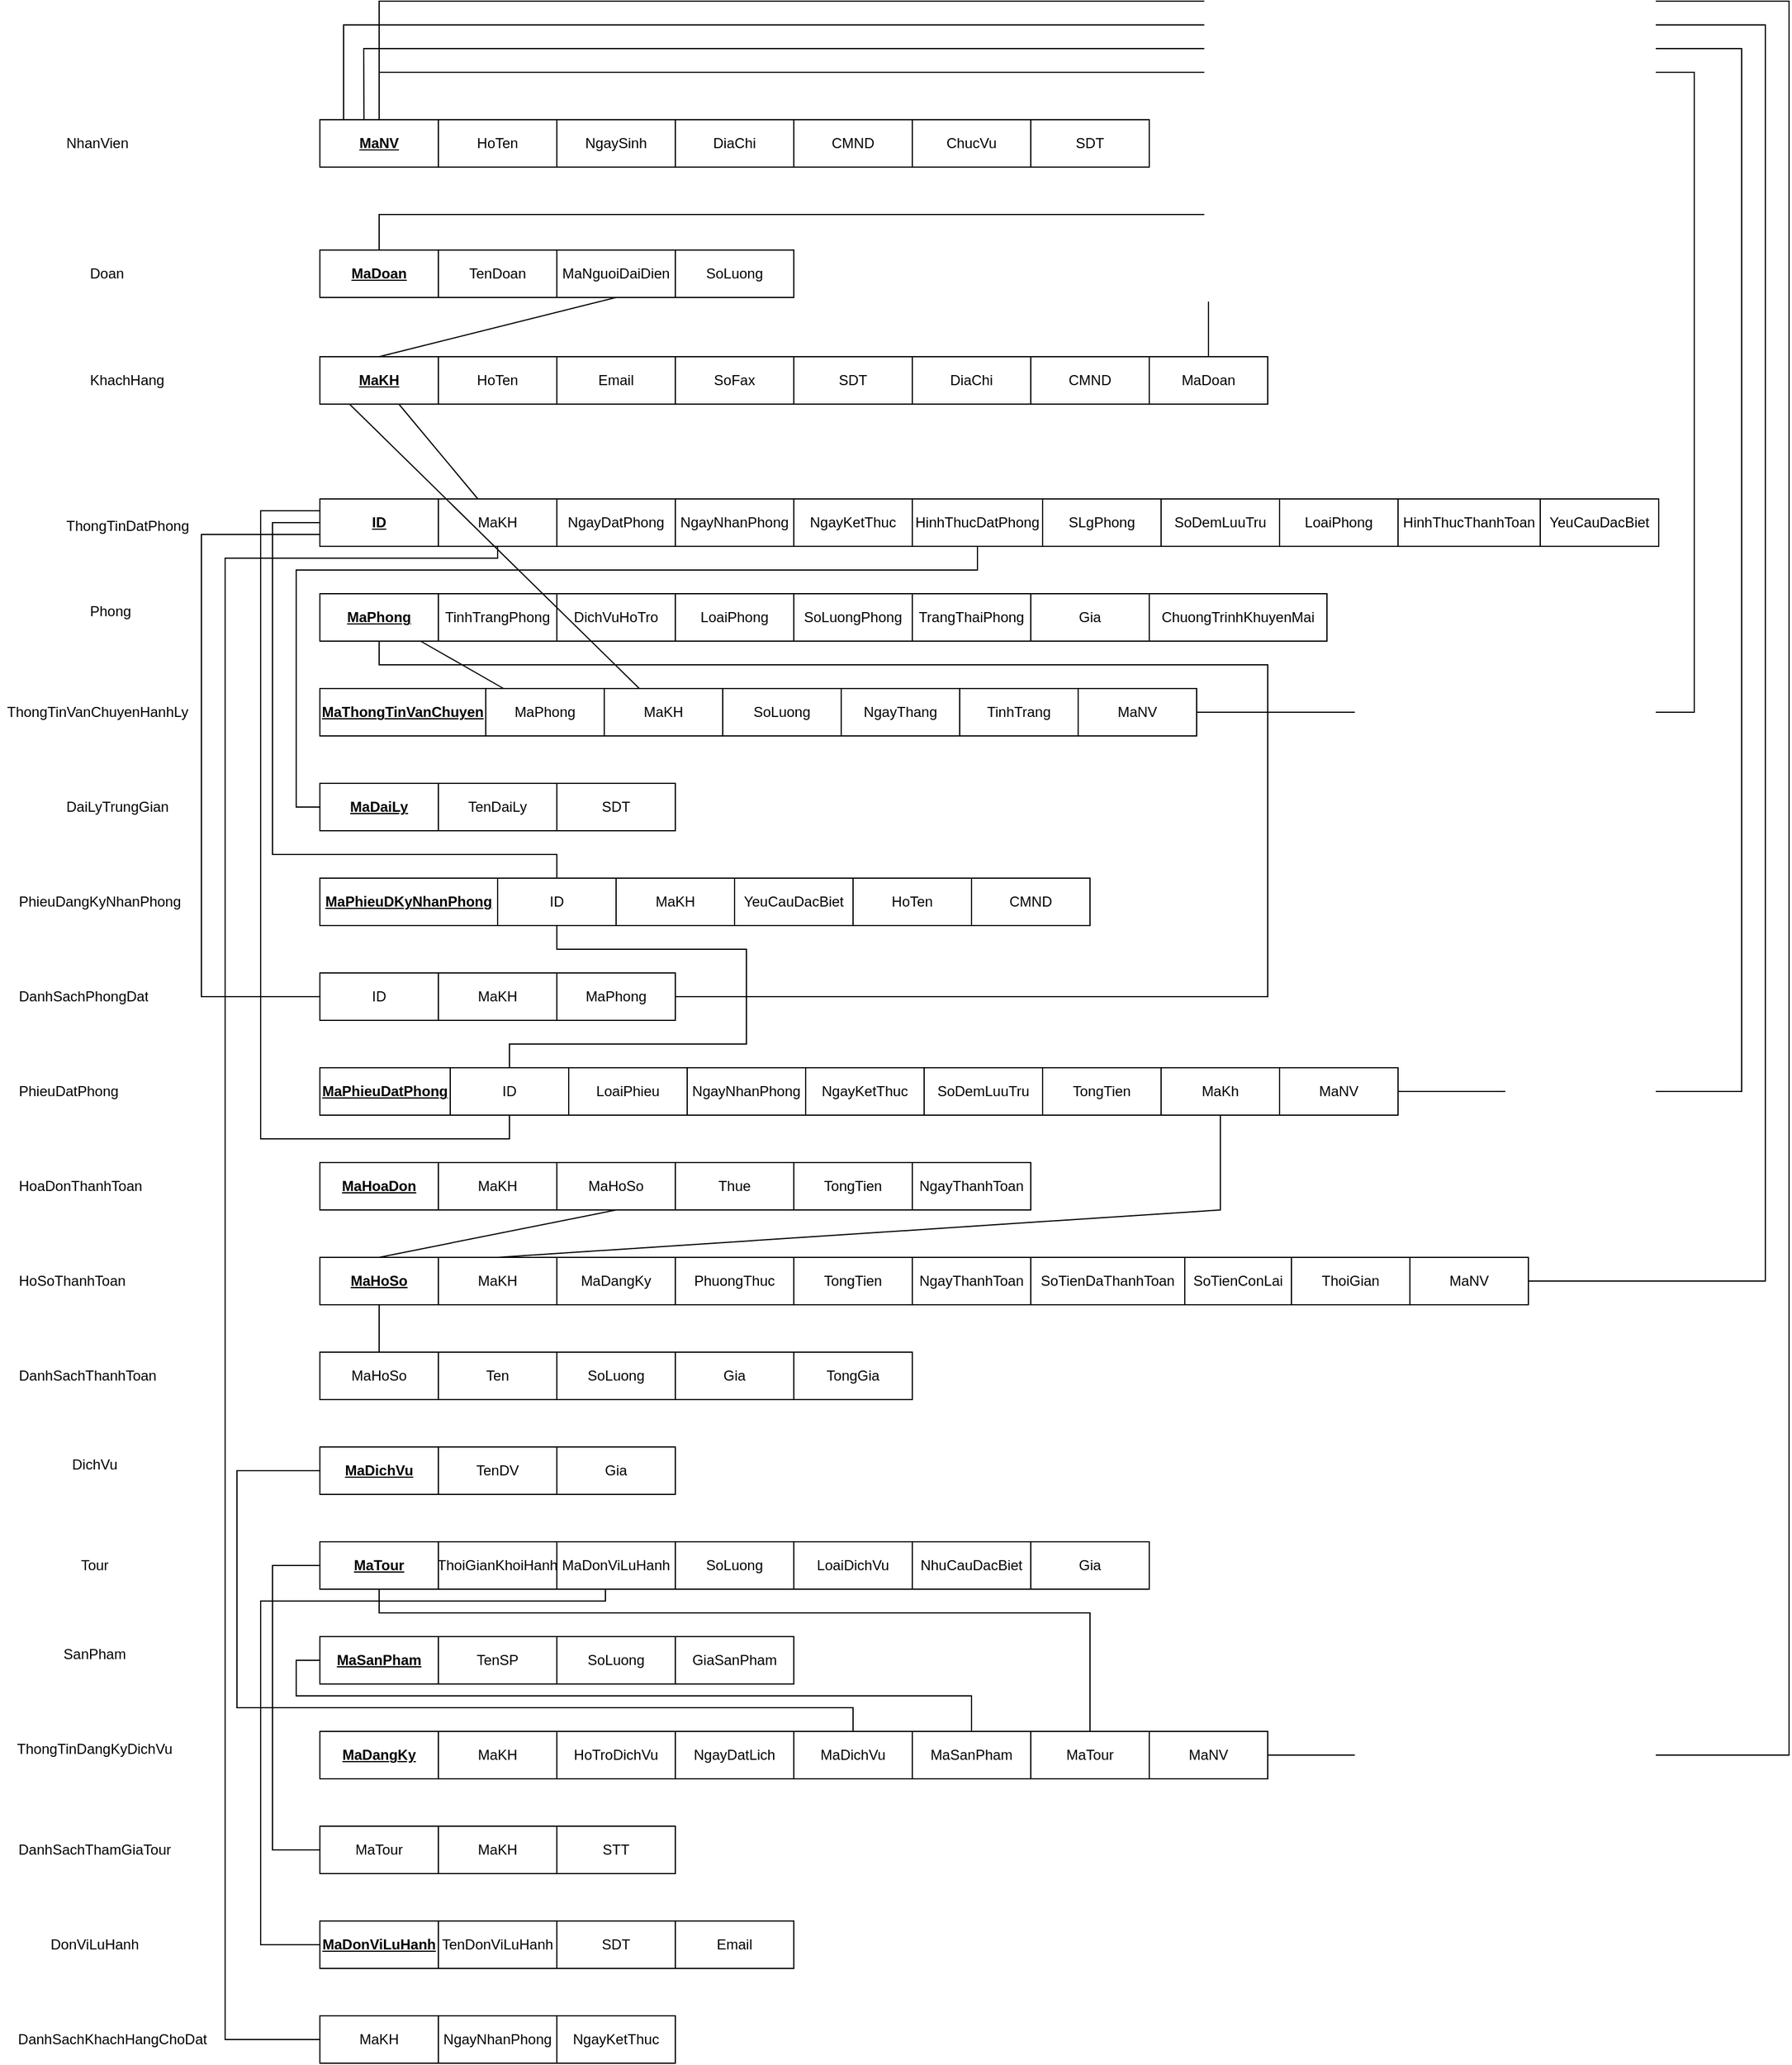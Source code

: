<mxfile version="21.2.9" type="google" pages="4">
  <diagram id="ER6BYqPY3BYhM5u7XX6t" name="Page-2">
    <mxGraphModel grid="1" page="1" gridSize="10" guides="1" tooltips="1" connect="1" arrows="1" fold="1" pageScale="1" pageWidth="850" pageHeight="1100" math="0" shadow="0">
      <root>
        <mxCell id="0" />
        <mxCell id="1" parent="0" />
        <mxCell id="scGV9OTqTIE2mmiAAdjB-1" value="Email" style="whiteSpace=wrap;html=1;align=center;" vertex="1" parent="1">
          <mxGeometry x="200" y="80" width="100" height="40" as="geometry" />
        </mxCell>
        <mxCell id="scGV9OTqTIE2mmiAAdjB-2" value="MaKH" style="whiteSpace=wrap;html=1;align=center;fontStyle=5" vertex="1" parent="1">
          <mxGeometry y="80" width="100" height="40" as="geometry" />
        </mxCell>
        <mxCell id="BGJowYOThbf2IoWcJ-o--1" value="SoFax" style="whiteSpace=wrap;html=1;align=center;" vertex="1" parent="1">
          <mxGeometry x="300" y="80" width="100" height="40" as="geometry" />
        </mxCell>
        <mxCell id="BGJowYOThbf2IoWcJ-o--2" value="TenDoan" style="whiteSpace=wrap;html=1;align=center;" vertex="1" parent="1">
          <mxGeometry x="100" y="-10" width="100" height="40" as="geometry" />
        </mxCell>
        <mxCell id="BGJowYOThbf2IoWcJ-o--3" value="&lt;u&gt;MaDoan&lt;/u&gt;" style="whiteSpace=wrap;html=1;align=center;fontStyle=1" vertex="1" parent="1">
          <mxGeometry y="-10" width="100" height="40" as="geometry" />
        </mxCell>
        <mxCell id="BGJowYOThbf2IoWcJ-o--4" value="MaNguoiDaiDien" style="whiteSpace=wrap;html=1;align=center;" vertex="1" parent="1">
          <mxGeometry x="200" y="-10" width="100" height="40" as="geometry" />
        </mxCell>
        <mxCell id="elqjnh8ZhaFDKTD1t0mA-1" value="MaKH" style="whiteSpace=wrap;html=1;align=center;" vertex="1" parent="1">
          <mxGeometry x="100" y="200" width="100" height="40" as="geometry" />
        </mxCell>
        <mxCell id="elqjnh8ZhaFDKTD1t0mA-2" value="ID" style="whiteSpace=wrap;html=1;align=center;fontStyle=5" vertex="1" parent="1">
          <mxGeometry y="200" width="100" height="40" as="geometry" />
        </mxCell>
        <mxCell id="elqjnh8ZhaFDKTD1t0mA-3" value="SoLuong" style="whiteSpace=wrap;html=1;align=center;" vertex="1" parent="1">
          <mxGeometry x="300" y="-10" width="100" height="40" as="geometry" />
        </mxCell>
        <mxCell id="elqjnh8ZhaFDKTD1t0mA-4" value="DiaChi" style="whiteSpace=wrap;html=1;align=center;" vertex="1" parent="1">
          <mxGeometry x="500" y="80" width="100" height="40" as="geometry" />
        </mxCell>
        <mxCell id="elqjnh8ZhaFDKTD1t0mA-5" value="SDT" style="whiteSpace=wrap;html=1;align=center;" vertex="1" parent="1">
          <mxGeometry x="400" y="80" width="100" height="40" as="geometry" />
        </mxCell>
        <mxCell id="elqjnh8ZhaFDKTD1t0mA-6" value="CMND" style="whiteSpace=wrap;html=1;align=center;" vertex="1" parent="1">
          <mxGeometry x="600" y="80" width="100" height="40" as="geometry" />
        </mxCell>
        <mxCell id="1faextxnA2Yph6BgAg7D-1" value="KhachHang" style="text;strokeColor=none;fillColor=none;align=left;verticalAlign=middle;spacingLeft=4;spacingRight=4;overflow=hidden;points=[[0,0.5],[1,0.5]];portConstraint=eastwest;rotatable=0;whiteSpace=wrap;html=1;" vertex="1" parent="1">
          <mxGeometry x="-200" y="85" width="80" height="30" as="geometry" />
        </mxCell>
        <mxCell id="1faextxnA2Yph6BgAg7D-2" value="HoTen" style="whiteSpace=wrap;html=1;align=center;" vertex="1" parent="1">
          <mxGeometry x="100" y="80" width="100" height="40" as="geometry" />
        </mxCell>
        <mxCell id="1faextxnA2Yph6BgAg7D-3" value="Doan" style="text;strokeColor=none;fillColor=none;align=left;verticalAlign=middle;spacingLeft=4;spacingRight=4;overflow=hidden;points=[[0,0.5],[1,0.5]];portConstraint=eastwest;rotatable=0;whiteSpace=wrap;html=1;" vertex="1" parent="1">
          <mxGeometry x="-200" y="-5" width="80" height="30" as="geometry" />
        </mxCell>
        <mxCell id="1faextxnA2Yph6BgAg7D-11" value="MaDoan" style="whiteSpace=wrap;html=1;align=center;fontStyle=0" vertex="1" parent="1">
          <mxGeometry x="700" y="80" width="100" height="40" as="geometry" />
        </mxCell>
        <mxCell id="1faextxnA2Yph6BgAg7D-13" value="NgayNhanPhong" style="whiteSpace=wrap;html=1;align=center;" vertex="1" parent="1">
          <mxGeometry x="300" y="200" width="100" height="40" as="geometry" />
        </mxCell>
        <mxCell id="1faextxnA2Yph6BgAg7D-14" value="NgayDatPhong" style="whiteSpace=wrap;html=1;align=center;" vertex="1" parent="1">
          <mxGeometry x="200" y="200" width="100" height="40" as="geometry" />
        </mxCell>
        <mxCell id="1faextxnA2Yph6BgAg7D-15" value="HinhThucDatPhong" style="whiteSpace=wrap;html=1;align=center;" vertex="1" parent="1">
          <mxGeometry x="500" y="200" width="110" height="40" as="geometry" />
        </mxCell>
        <mxCell id="1faextxnA2Yph6BgAg7D-16" value="NgayKetThuc" style="whiteSpace=wrap;html=1;align=center;" vertex="1" parent="1">
          <mxGeometry x="400" y="200" width="100" height="40" as="geometry" />
        </mxCell>
        <mxCell id="1faextxnA2Yph6BgAg7D-17" value="SoDemLuuTru" style="whiteSpace=wrap;html=1;align=center;" vertex="1" parent="1">
          <mxGeometry x="710" y="200" width="100" height="40" as="geometry" />
        </mxCell>
        <mxCell id="1faextxnA2Yph6BgAg7D-18" value="SLgPhong" style="whiteSpace=wrap;html=1;align=center;" vertex="1" parent="1">
          <mxGeometry x="610" y="200" width="100" height="40" as="geometry" />
        </mxCell>
        <mxCell id="1faextxnA2Yph6BgAg7D-19" value="ThongTinDatPhong" style="text;strokeColor=none;fillColor=none;align=left;verticalAlign=middle;spacingLeft=4;spacingRight=4;overflow=hidden;points=[[0,0.5],[1,0.5]];portConstraint=eastwest;rotatable=0;whiteSpace=wrap;html=1;" vertex="1" parent="1">
          <mxGeometry x="-220" y="205" width="120" height="35" as="geometry" />
        </mxCell>
        <mxCell id="1faextxnA2Yph6BgAg7D-20" value="TinhTrangPhong" style="whiteSpace=wrap;html=1;align=center;" vertex="1" parent="1">
          <mxGeometry x="100" y="280" width="100" height="40" as="geometry" />
        </mxCell>
        <mxCell id="88IA1JOJ4dyvJnJFal1H-1" value="MaDichVu" style="whiteSpace=wrap;html=1;align=center;fontStyle=5" vertex="1" parent="1">
          <mxGeometry y="1000" width="100" height="40" as="geometry" />
        </mxCell>
        <mxCell id="88IA1JOJ4dyvJnJFal1H-2" value="TenDV" style="whiteSpace=wrap;html=1;align=center;" vertex="1" parent="1">
          <mxGeometry x="100" y="1000" width="100" height="40" as="geometry" />
        </mxCell>
        <mxCell id="1faextxnA2Yph6BgAg7D-21" value="MaPhong" style="whiteSpace=wrap;html=1;align=center;fontStyle=5" vertex="1" parent="1">
          <mxGeometry y="280" width="100" height="40" as="geometry" />
        </mxCell>
        <mxCell id="88IA1JOJ4dyvJnJFal1H-3" value="Gia" style="whiteSpace=wrap;html=1;align=center;" vertex="1" parent="1">
          <mxGeometry x="200" y="1000" width="100" height="40" as="geometry" />
        </mxCell>
        <mxCell id="1faextxnA2Yph6BgAg7D-22" value="YeuCauDacBiet" style="whiteSpace=wrap;html=1;align=center;" vertex="1" parent="1">
          <mxGeometry x="1030" y="200" width="100" height="40" as="geometry" />
        </mxCell>
        <mxCell id="88IA1JOJ4dyvJnJFal1H-4" value="MaSanPham" style="whiteSpace=wrap;html=1;align=center;fontStyle=5" vertex="1" parent="1">
          <mxGeometry y="1160" width="100" height="40" as="geometry" />
        </mxCell>
        <mxCell id="1faextxnA2Yph6BgAg7D-23" value="DichVuHoTro" style="whiteSpace=wrap;html=1;align=center;" vertex="1" parent="1">
          <mxGeometry x="200" y="280" width="100" height="40" as="geometry" />
        </mxCell>
        <mxCell id="88IA1JOJ4dyvJnJFal1H-5" value="TenSP" style="whiteSpace=wrap;html=1;align=center;" vertex="1" parent="1">
          <mxGeometry x="100" y="1160" width="100" height="40" as="geometry" />
        </mxCell>
        <mxCell id="1faextxnA2Yph6BgAg7D-24" value="LoaiPhong" style="whiteSpace=wrap;html=1;align=center;" vertex="1" parent="1">
          <mxGeometry x="810" y="200" width="100" height="40" as="geometry" />
        </mxCell>
        <mxCell id="88IA1JOJ4dyvJnJFal1H-6" value="SoLuong" style="whiteSpace=wrap;html=1;align=center;" vertex="1" parent="1">
          <mxGeometry x="200" y="1160" width="100" height="40" as="geometry" />
        </mxCell>
        <mxCell id="1faextxnA2Yph6BgAg7D-25" value="HinhThucThanhToan" style="whiteSpace=wrap;html=1;align=center;" vertex="1" parent="1">
          <mxGeometry x="910" y="200" width="120" height="40" as="geometry" />
        </mxCell>
        <mxCell id="88IA1JOJ4dyvJnJFal1H-7" value="MaTour" style="whiteSpace=wrap;html=1;align=center;fontStyle=5" vertex="1" parent="1">
          <mxGeometry y="1080" width="100" height="40" as="geometry" />
        </mxCell>
        <mxCell id="88IA1JOJ4dyvJnJFal1H-8" value="ThoiGianKhoiHanh" style="whiteSpace=wrap;html=1;align=center;" vertex="1" parent="1">
          <mxGeometry x="100" y="1080" width="100" height="40" as="geometry" />
        </mxCell>
        <mxCell id="88IA1JOJ4dyvJnJFal1H-9" value="MaDonViLuHanh" style="whiteSpace=wrap;html=1;align=center;" vertex="1" parent="1">
          <mxGeometry x="200" y="1080" width="100" height="40" as="geometry" />
        </mxCell>
        <mxCell id="88IA1JOJ4dyvJnJFal1H-10" value="SoLuong" style="whiteSpace=wrap;html=1;align=center;" vertex="1" parent="1">
          <mxGeometry x="300" y="1080" width="100" height="40" as="geometry" />
        </mxCell>
        <mxCell id="88IA1JOJ4dyvJnJFal1H-11" value="LoaiDichVu" style="whiteSpace=wrap;html=1;align=center;" vertex="1" parent="1">
          <mxGeometry x="400" y="1080" width="100" height="40" as="geometry" />
        </mxCell>
        <mxCell id="88IA1JOJ4dyvJnJFal1H-12" value="NhuCauDacBiet" style="whiteSpace=wrap;html=1;align=center;" vertex="1" parent="1">
          <mxGeometry x="500" y="1080" width="100" height="40" as="geometry" />
        </mxCell>
        <mxCell id="88IA1JOJ4dyvJnJFal1H-13" value="DichVu" style="text;html=1;strokeColor=none;fillColor=none;align=center;verticalAlign=middle;whiteSpace=wrap;rounded=0;" vertex="1" parent="1">
          <mxGeometry x="-220" y="1000" width="60" height="30" as="geometry" />
        </mxCell>
        <mxCell id="801zMHSoC-TIYrpSHfuw-1" value="Tour" style="text;html=1;strokeColor=none;fillColor=none;align=center;verticalAlign=middle;whiteSpace=wrap;rounded=0;" vertex="1" parent="1">
          <mxGeometry x="-220" y="1085" width="60" height="30" as="geometry" />
        </mxCell>
        <mxCell id="1faextxnA2Yph6BgAg7D-26" value="Phong" style="text;strokeColor=none;fillColor=none;align=left;verticalAlign=middle;spacingLeft=4;spacingRight=4;overflow=hidden;points=[[0,0.5],[1,0.5]];portConstraint=eastwest;rotatable=0;whiteSpace=wrap;html=1;" vertex="1" parent="1">
          <mxGeometry x="-200" y="280" width="80" height="30" as="geometry" />
        </mxCell>
        <mxCell id="1faextxnA2Yph6BgAg7D-27" value="LoaiPhong" style="whiteSpace=wrap;html=1;align=center;" vertex="1" parent="1">
          <mxGeometry x="300" y="280" width="100" height="40" as="geometry" />
        </mxCell>
        <mxCell id="1faextxnA2Yph6BgAg7D-28" value="SoLuongPhong" style="whiteSpace=wrap;html=1;align=center;" vertex="1" parent="1">
          <mxGeometry x="400" y="280" width="100" height="40" as="geometry" />
        </mxCell>
        <mxCell id="1faextxnA2Yph6BgAg7D-29" value="TrangThaiPhong" style="whiteSpace=wrap;html=1;align=center;" vertex="1" parent="1">
          <mxGeometry x="500" y="280" width="100" height="40" as="geometry" />
        </mxCell>
        <mxCell id="1faextxnA2Yph6BgAg7D-30" value="Gia" style="whiteSpace=wrap;html=1;align=center;" vertex="1" parent="1">
          <mxGeometry x="600" y="280" width="100" height="40" as="geometry" />
        </mxCell>
        <mxCell id="1faextxnA2Yph6BgAg7D-31" value="ChuongTrinhKhuyenMai" style="whiteSpace=wrap;html=1;align=center;" vertex="1" parent="1">
          <mxGeometry x="700" y="280" width="150" height="40" as="geometry" />
        </mxCell>
        <mxCell id="fQMp2Xcbt0N9ili8RKwC-1" value="Gia" style="whiteSpace=wrap;html=1;align=center;" vertex="1" parent="1">
          <mxGeometry x="600" y="1080" width="100" height="40" as="geometry" />
        </mxCell>
        <mxCell id="U_Qnp7dqfHLsWFY2fdYI-1" value="GiaSanPham" style="whiteSpace=wrap;html=1;align=center;" vertex="1" parent="1">
          <mxGeometry x="300" y="1160" width="100" height="40" as="geometry" />
        </mxCell>
        <mxCell id="FgIYZ-TPY8GG8X2iGLbn-1" value="SanPham" style="text;html=1;strokeColor=none;fillColor=none;align=center;verticalAlign=middle;whiteSpace=wrap;rounded=0;" vertex="1" parent="1">
          <mxGeometry x="-220" y="1160" width="60" height="30" as="geometry" />
        </mxCell>
        <mxCell id="p_TREsfufIBfJo7kyikl-1" value="MaDangKy" style="whiteSpace=wrap;html=1;align=center;fontStyle=5" vertex="1" parent="1">
          <mxGeometry y="1240" width="100" height="40" as="geometry" />
        </mxCell>
        <mxCell id="p_TREsfufIBfJo7kyikl-2" value="MaKH" style="whiteSpace=wrap;html=1;align=center;" vertex="1" parent="1">
          <mxGeometry x="100" y="1240" width="100" height="40" as="geometry" />
        </mxCell>
        <mxCell id="p_TREsfufIBfJo7kyikl-3" value="NgayDatLich" style="whiteSpace=wrap;html=1;align=center;" vertex="1" parent="1">
          <mxGeometry x="300" y="1240" width="100" height="40" as="geometry" />
        </mxCell>
        <mxCell id="p_TREsfufIBfJo7kyikl-4" value="HoTroDichVu" style="whiteSpace=wrap;html=1;align=center;" vertex="1" parent="1">
          <mxGeometry x="200" y="1240" width="100" height="40" as="geometry" />
        </mxCell>
        <mxCell id="p_TREsfufIBfJo7kyikl-5" value="MaDichVu" style="whiteSpace=wrap;html=1;align=center;" vertex="1" parent="1">
          <mxGeometry x="400" y="1240" width="100" height="40" as="geometry" />
        </mxCell>
        <mxCell id="p_TREsfufIBfJo7kyikl-6" value="MaTour" style="whiteSpace=wrap;html=1;align=center;" vertex="1" parent="1">
          <mxGeometry x="600" y="1240" width="100" height="40" as="geometry" />
        </mxCell>
        <mxCell id="p_TREsfufIBfJo7kyikl-7" value="MaSanPham" style="whiteSpace=wrap;html=1;align=center;" vertex="1" parent="1">
          <mxGeometry x="500" y="1240" width="100" height="40" as="geometry" />
        </mxCell>
        <mxCell id="p_TREsfufIBfJo7kyikl-8" value="MaTour" style="whiteSpace=wrap;html=1;align=center;fontStyle=0" vertex="1" parent="1">
          <mxGeometry y="1320" width="100" height="40" as="geometry" />
        </mxCell>
        <mxCell id="p_TREsfufIBfJo7kyikl-9" value="STT" style="whiteSpace=wrap;html=1;align=center;" vertex="1" parent="1">
          <mxGeometry x="200" y="1320" width="100" height="40" as="geometry" />
        </mxCell>
        <mxCell id="p_TREsfufIBfJo7kyikl-10" value="MaKH" style="whiteSpace=wrap;html=1;align=center;" vertex="1" parent="1">
          <mxGeometry x="100" y="1320" width="100" height="40" as="geometry" />
        </mxCell>
        <mxCell id="p_TREsfufIBfJo7kyikl-11" value="ThongTinDangKyDichVu" style="text;html=1;strokeColor=none;fillColor=none;align=center;verticalAlign=middle;whiteSpace=wrap;rounded=0;" vertex="1" parent="1">
          <mxGeometry x="-220" y="1240" width="60" height="30" as="geometry" />
        </mxCell>
        <mxCell id="p_TREsfufIBfJo7kyikl-12" value="MaDonViLuHanh" style="whiteSpace=wrap;html=1;align=center;fontStyle=5" vertex="1" parent="1">
          <mxGeometry y="1400" width="100" height="40" as="geometry" />
        </mxCell>
        <mxCell id="p_TREsfufIBfJo7kyikl-13" value="SDT" style="whiteSpace=wrap;html=1;align=center;" vertex="1" parent="1">
          <mxGeometry x="200" y="1400" width="100" height="40" as="geometry" />
        </mxCell>
        <mxCell id="p_TREsfufIBfJo7kyikl-14" value="TenDonViLuHanh" style="whiteSpace=wrap;html=1;align=center;" vertex="1" parent="1">
          <mxGeometry x="100" y="1400" width="100" height="40" as="geometry" />
        </mxCell>
        <mxCell id="p_TREsfufIBfJo7kyikl-15" value="DanhSachThamGiaTour" style="text;html=1;strokeColor=none;fillColor=none;align=center;verticalAlign=middle;whiteSpace=wrap;rounded=0;" vertex="1" parent="1">
          <mxGeometry x="-220" y="1325" width="60" height="30" as="geometry" />
        </mxCell>
        <mxCell id="p_TREsfufIBfJo7kyikl-16" value="MaKH" style="whiteSpace=wrap;html=1;align=center;fontStyle=0" vertex="1" parent="1">
          <mxGeometry y="1480" width="100" height="40" as="geometry" />
        </mxCell>
        <mxCell id="p_TREsfufIBfJo7kyikl-17" value="NgayKetThuc" style="whiteSpace=wrap;html=1;align=center;" vertex="1" parent="1">
          <mxGeometry x="200" y="1480" width="100" height="40" as="geometry" />
        </mxCell>
        <mxCell id="p_TREsfufIBfJo7kyikl-18" value="NgayNhanPhong" style="whiteSpace=wrap;html=1;align=center;" vertex="1" parent="1">
          <mxGeometry x="100" y="1480" width="100" height="40" as="geometry" />
        </mxCell>
        <mxCell id="p_TREsfufIBfJo7kyikl-19" value="Email" style="whiteSpace=wrap;html=1;align=center;" vertex="1" parent="1">
          <mxGeometry x="300" y="1400" width="100" height="40" as="geometry" />
        </mxCell>
        <mxCell id="p_TREsfufIBfJo7kyikl-20" value="MaThongTinVanChuyen" style="whiteSpace=wrap;html=1;align=center;fontStyle=5" vertex="1" parent="1">
          <mxGeometry y="360" width="140" height="40" as="geometry" />
        </mxCell>
        <mxCell id="p_TREsfufIBfJo7kyikl-21" value="MaKH" style="whiteSpace=wrap;html=1;align=center;" vertex="1" parent="1">
          <mxGeometry x="240" y="360" width="100" height="40" as="geometry" />
        </mxCell>
        <mxCell id="p_TREsfufIBfJo7kyikl-22" value="MaPhong" style="whiteSpace=wrap;html=1;align=center;" vertex="1" parent="1">
          <mxGeometry x="140" y="360" width="100" height="40" as="geometry" />
        </mxCell>
        <mxCell id="p_TREsfufIBfJo7kyikl-23" value="SoLuong" style="whiteSpace=wrap;html=1;align=center;" vertex="1" parent="1">
          <mxGeometry x="340" y="360" width="100" height="40" as="geometry" />
        </mxCell>
        <mxCell id="p_TREsfufIBfJo7kyikl-24" value="MaDaiLy" style="whiteSpace=wrap;html=1;align=center;fontStyle=5" vertex="1" parent="1">
          <mxGeometry y="440" width="100" height="40" as="geometry" />
        </mxCell>
        <mxCell id="p_TREsfufIBfJo7kyikl-25" value="SDT" style="whiteSpace=wrap;html=1;align=center;" vertex="1" parent="1">
          <mxGeometry x="200" y="440" width="100" height="40" as="geometry" />
        </mxCell>
        <mxCell id="p_TREsfufIBfJo7kyikl-26" value="TenDaiLy" style="whiteSpace=wrap;html=1;align=center;" vertex="1" parent="1">
          <mxGeometry x="100" y="440" width="100" height="40" as="geometry" />
        </mxCell>
        <mxCell id="p_TREsfufIBfJo7kyikl-27" value="HoTen" style="whiteSpace=wrap;html=1;align=center;" vertex="1" parent="1">
          <mxGeometry x="450" y="520" width="100" height="40" as="geometry" />
        </mxCell>
        <mxCell id="p_TREsfufIBfJo7kyikl-28" value="DonViLuHanh" style="text;html=1;strokeColor=none;fillColor=none;align=center;verticalAlign=middle;whiteSpace=wrap;rounded=0;" vertex="1" parent="1">
          <mxGeometry x="-220" y="1405" width="60" height="30" as="geometry" />
        </mxCell>
        <mxCell id="p_TREsfufIBfJo7kyikl-29" value="DanhSachKhachHangChoDat" style="text;html=1;strokeColor=none;fillColor=none;align=center;verticalAlign=middle;whiteSpace=wrap;rounded=0;" vertex="1" parent="1">
          <mxGeometry x="-205" y="1485" width="60" height="30" as="geometry" />
        </mxCell>
        <mxCell id="p_TREsfufIBfJo7kyikl-30" value="ThongTinVanChuyenHanhLy" style="text;strokeColor=none;fillColor=none;align=left;verticalAlign=middle;spacingLeft=4;spacingRight=4;overflow=hidden;points=[[0,0.5],[1,0.5]];portConstraint=eastwest;rotatable=0;whiteSpace=wrap;html=1;" vertex="1" parent="1">
          <mxGeometry x="-270" y="365" width="170" height="30" as="geometry" />
        </mxCell>
        <mxCell id="p_TREsfufIBfJo7kyikl-31" value="DaiLyTrungGian" style="text;strokeColor=none;fillColor=none;align=left;verticalAlign=middle;spacingLeft=4;spacingRight=4;overflow=hidden;points=[[0,0.5],[1,0.5]];portConstraint=eastwest;rotatable=0;whiteSpace=wrap;html=1;" vertex="1" parent="1">
          <mxGeometry x="-220" y="445" width="100" height="30" as="geometry" />
        </mxCell>
        <mxCell id="p_TREsfufIBfJo7kyikl-32" value="MaPhieuDKyNhanPhong" style="whiteSpace=wrap;html=1;align=center;fontStyle=5" vertex="1" parent="1">
          <mxGeometry y="520" width="150" height="40" as="geometry" />
        </mxCell>
        <mxCell id="p_TREsfufIBfJo7kyikl-33" value="MaKH" style="whiteSpace=wrap;html=1;align=center;" vertex="1" parent="1">
          <mxGeometry x="250" y="520" width="100" height="40" as="geometry" />
        </mxCell>
        <mxCell id="p_TREsfufIBfJo7kyikl-34" value="ID" style="whiteSpace=wrap;html=1;align=center;" vertex="1" parent="1">
          <mxGeometry x="150" y="520" width="100" height="40" as="geometry" />
        </mxCell>
        <mxCell id="p_TREsfufIBfJo7kyikl-35" value="YeuCauDacBiet" style="whiteSpace=wrap;html=1;align=center;" vertex="1" parent="1">
          <mxGeometry x="350" y="520" width="100" height="40" as="geometry" />
        </mxCell>
        <mxCell id="p_TREsfufIBfJo7kyikl-36" value="PhieuDangKyNhanPhong" style="text;strokeColor=none;fillColor=none;align=left;verticalAlign=middle;spacingLeft=4;spacingRight=4;overflow=hidden;points=[[0,0.5],[1,0.5]];portConstraint=eastwest;rotatable=0;whiteSpace=wrap;html=1;" vertex="1" parent="1">
          <mxGeometry x="-260" y="525" width="150" height="30" as="geometry" />
        </mxCell>
        <mxCell id="p_TREsfufIBfJo7kyikl-42" value="ID" style="whiteSpace=wrap;html=1;align=center;fontStyle=0" vertex="1" parent="1">
          <mxGeometry y="600" width="100" height="40" as="geometry" />
        </mxCell>
        <mxCell id="p_TREsfufIBfJo7kyikl-43" value="MaPhong" style="whiteSpace=wrap;html=1;align=center;fontStyle=0" vertex="1" parent="1">
          <mxGeometry x="200" y="600" width="100" height="40" as="geometry" />
        </mxCell>
        <mxCell id="p_TREsfufIBfJo7kyikl-44" value="MaKH" style="whiteSpace=wrap;html=1;align=center;fontStyle=0" vertex="1" parent="1">
          <mxGeometry x="100" y="600" width="100" height="40" as="geometry" />
        </mxCell>
        <mxCell id="p_TREsfufIBfJo7kyikl-45" value="NgayKetThuc" style="whiteSpace=wrap;html=1;align=center;" vertex="1" parent="1">
          <mxGeometry x="410" y="680" width="100" height="40" as="geometry" />
        </mxCell>
        <mxCell id="p_TREsfufIBfJo7kyikl-46" value="DanhSachPhongDat" style="text;strokeColor=none;fillColor=none;align=left;verticalAlign=middle;spacingLeft=4;spacingRight=4;overflow=hidden;points=[[0,0.5],[1,0.5]];portConstraint=eastwest;rotatable=0;whiteSpace=wrap;html=1;" vertex="1" parent="1">
          <mxGeometry x="-260" y="605" width="150" height="30" as="geometry" />
        </mxCell>
        <mxCell id="p_TREsfufIBfJo7kyikl-47" value="MaPhieuDatPhong" style="whiteSpace=wrap;html=1;align=center;fontStyle=5" vertex="1" parent="1">
          <mxGeometry y="680" width="110" height="40" as="geometry" />
        </mxCell>
        <mxCell id="p_TREsfufIBfJo7kyikl-48" value="LoaiPhieu" style="whiteSpace=wrap;html=1;align=center;" vertex="1" parent="1">
          <mxGeometry x="210" y="680" width="100" height="40" as="geometry" />
        </mxCell>
        <mxCell id="p_TREsfufIBfJo7kyikl-49" value="ID" style="whiteSpace=wrap;html=1;align=center;" vertex="1" parent="1">
          <mxGeometry x="110" y="680" width="100" height="40" as="geometry" />
        </mxCell>
        <mxCell id="p_TREsfufIBfJo7kyikl-50" value="NgayNhanPhong" style="whiteSpace=wrap;html=1;align=center;" vertex="1" parent="1">
          <mxGeometry x="310" y="680" width="100" height="40" as="geometry" />
        </mxCell>
        <mxCell id="p_TREsfufIBfJo7kyikl-51" value="PhieuDatPhong" style="text;strokeColor=none;fillColor=none;align=left;verticalAlign=middle;spacingLeft=4;spacingRight=4;overflow=hidden;points=[[0,0.5],[1,0.5]];portConstraint=eastwest;rotatable=0;whiteSpace=wrap;html=1;" vertex="1" parent="1">
          <mxGeometry x="-260" y="685" width="150" height="30" as="geometry" />
        </mxCell>
        <mxCell id="p_TREsfufIBfJo7kyikl-52" value="MaHoaDon" style="whiteSpace=wrap;html=1;align=center;fontStyle=5" vertex="1" parent="1">
          <mxGeometry y="760" width="100" height="40" as="geometry" />
        </mxCell>
        <mxCell id="p_TREsfufIBfJo7kyikl-53" value="MaHoSo" style="whiteSpace=wrap;html=1;align=center;" vertex="1" parent="1">
          <mxGeometry x="200" y="760" width="100" height="40" as="geometry" />
        </mxCell>
        <mxCell id="p_TREsfufIBfJo7kyikl-54" value="MaKH" style="whiteSpace=wrap;html=1;align=center;" vertex="1" parent="1">
          <mxGeometry x="100" y="760" width="100" height="40" as="geometry" />
        </mxCell>
        <mxCell id="p_TREsfufIBfJo7kyikl-55" value="Thue" style="whiteSpace=wrap;html=1;align=center;" vertex="1" parent="1">
          <mxGeometry x="300" y="760" width="100" height="40" as="geometry" />
        </mxCell>
        <mxCell id="p_TREsfufIBfJo7kyikl-56" value="HoaDonThanhToan" style="text;strokeColor=none;fillColor=none;align=left;verticalAlign=middle;spacingLeft=4;spacingRight=4;overflow=hidden;points=[[0,0.5],[1,0.5]];portConstraint=eastwest;rotatable=0;whiteSpace=wrap;html=1;" vertex="1" parent="1">
          <mxGeometry x="-260" y="765" width="150" height="30" as="geometry" />
        </mxCell>
        <mxCell id="p_TREsfufIBfJo7kyikl-57" value="MaHoSo" style="whiteSpace=wrap;html=1;align=center;fontStyle=5" vertex="1" parent="1">
          <mxGeometry y="840" width="100" height="40" as="geometry" />
        </mxCell>
        <mxCell id="p_TREsfufIBfJo7kyikl-58" value="MaDangKy" style="whiteSpace=wrap;html=1;align=center;" vertex="1" parent="1">
          <mxGeometry x="200" y="840" width="100" height="40" as="geometry" />
        </mxCell>
        <mxCell id="p_TREsfufIBfJo7kyikl-59" value="MaKH" style="whiteSpace=wrap;html=1;align=center;" vertex="1" parent="1">
          <mxGeometry x="100" y="840" width="100" height="40" as="geometry" />
        </mxCell>
        <mxCell id="p_TREsfufIBfJo7kyikl-60" value="PhuongThuc" style="whiteSpace=wrap;html=1;align=center;" vertex="1" parent="1">
          <mxGeometry x="300" y="840" width="100" height="40" as="geometry" />
        </mxCell>
        <mxCell id="p_TREsfufIBfJo7kyikl-61" value="HoSoThanhToan" style="text;strokeColor=none;fillColor=none;align=left;verticalAlign=middle;spacingLeft=4;spacingRight=4;overflow=hidden;points=[[0,0.5],[1,0.5]];portConstraint=eastwest;rotatable=0;whiteSpace=wrap;html=1;" vertex="1" parent="1">
          <mxGeometry x="-260" y="845" width="150" height="30" as="geometry" />
        </mxCell>
        <mxCell id="p_TREsfufIBfJo7kyikl-62" value="MaHoSo" style="whiteSpace=wrap;html=1;align=center;fontStyle=0" vertex="1" parent="1">
          <mxGeometry y="920" width="100" height="40" as="geometry" />
        </mxCell>
        <mxCell id="p_TREsfufIBfJo7kyikl-63" value="SoLuong" style="whiteSpace=wrap;html=1;align=center;" vertex="1" parent="1">
          <mxGeometry x="200" y="920" width="100" height="40" as="geometry" />
        </mxCell>
        <mxCell id="p_TREsfufIBfJo7kyikl-64" value="Ten" style="whiteSpace=wrap;html=1;align=center;" vertex="1" parent="1">
          <mxGeometry x="100" y="920" width="100" height="40" as="geometry" />
        </mxCell>
        <mxCell id="p_TREsfufIBfJo7kyikl-65" value="Gia" style="whiteSpace=wrap;html=1;align=center;" vertex="1" parent="1">
          <mxGeometry x="300" y="920" width="100" height="40" as="geometry" />
        </mxCell>
        <mxCell id="p_TREsfufIBfJo7kyikl-66" value="DanhSachThanhToan" style="text;strokeColor=none;fillColor=none;align=left;verticalAlign=middle;spacingLeft=4;spacingRight=4;overflow=hidden;points=[[0,0.5],[1,0.5]];portConstraint=eastwest;rotatable=0;whiteSpace=wrap;html=1;" vertex="1" parent="1">
          <mxGeometry x="-260" y="925" width="150" height="30" as="geometry" />
        </mxCell>
        <mxCell id="p_TREsfufIBfJo7kyikl-78" value="NgayThang" style="whiteSpace=wrap;html=1;align=center;" vertex="1" parent="1">
          <mxGeometry x="440" y="360" width="100" height="40" as="geometry" />
        </mxCell>
        <mxCell id="p_TREsfufIBfJo7kyikl-79" value="TinhTrang" style="whiteSpace=wrap;html=1;align=center;" vertex="1" parent="1">
          <mxGeometry x="540" y="360" width="100" height="40" as="geometry" />
        </mxCell>
        <mxCell id="p_TREsfufIBfJo7kyikl-80" value="CMND" style="whiteSpace=wrap;html=1;align=center;" vertex="1" parent="1">
          <mxGeometry x="550" y="520" width="100" height="40" as="geometry" />
        </mxCell>
        <mxCell id="p_TREsfufIBfJo7kyikl-81" value="SoDemLuuTru" style="whiteSpace=wrap;html=1;align=center;" vertex="1" parent="1">
          <mxGeometry x="510" y="680" width="100" height="40" as="geometry" />
        </mxCell>
        <mxCell id="p_TREsfufIBfJo7kyikl-82" value="TongTien" style="whiteSpace=wrap;html=1;align=center;" vertex="1" parent="1">
          <mxGeometry x="610" y="680" width="100" height="40" as="geometry" />
        </mxCell>
        <mxCell id="p_TREsfufIBfJo7kyikl-83" value="MaKh" style="whiteSpace=wrap;html=1;align=center;" vertex="1" parent="1">
          <mxGeometry x="710" y="680" width="100" height="40" as="geometry" />
        </mxCell>
        <mxCell id="p_TREsfufIBfJo7kyikl-84" value="TongTien" style="whiteSpace=wrap;html=1;align=center;" vertex="1" parent="1">
          <mxGeometry x="400" y="760" width="100" height="40" as="geometry" />
        </mxCell>
        <mxCell id="p_TREsfufIBfJo7kyikl-85" value="NgayThanhToan" style="whiteSpace=wrap;html=1;align=center;" vertex="1" parent="1">
          <mxGeometry x="500" y="760" width="100" height="40" as="geometry" />
        </mxCell>
        <mxCell id="p_TREsfufIBfJo7kyikl-86" value="TongTien" style="whiteSpace=wrap;html=1;align=center;" vertex="1" parent="1">
          <mxGeometry x="400" y="840" width="100" height="40" as="geometry" />
        </mxCell>
        <mxCell id="p_TREsfufIBfJo7kyikl-87" value="NgayThanhToan" style="whiteSpace=wrap;html=1;align=center;" vertex="1" parent="1">
          <mxGeometry x="500" y="840" width="100" height="40" as="geometry" />
        </mxCell>
        <mxCell id="p_TREsfufIBfJo7kyikl-88" value="SoTienDaThanhToan" style="whiteSpace=wrap;html=1;align=center;" vertex="1" parent="1">
          <mxGeometry x="600" y="840" width="130" height="40" as="geometry" />
        </mxCell>
        <mxCell id="p_TREsfufIBfJo7kyikl-89" value="SoTienConLai" style="whiteSpace=wrap;html=1;align=center;" vertex="1" parent="1">
          <mxGeometry x="730" y="840" width="90" height="40" as="geometry" />
        </mxCell>
        <mxCell id="p_TREsfufIBfJo7kyikl-92" value="ThoiGian" style="whiteSpace=wrap;html=1;align=center;" vertex="1" parent="1">
          <mxGeometry x="820" y="840" width="100" height="40" as="geometry" />
        </mxCell>
        <mxCell id="p_TREsfufIBfJo7kyikl-93" value="TongGia" style="whiteSpace=wrap;html=1;align=center;" vertex="1" parent="1">
          <mxGeometry x="400" y="920" width="100" height="40" as="geometry" />
        </mxCell>
        <mxCell id="HbFJWKkyI9Om2RajG46v-1" value="NhanVien" style="text;strokeColor=none;fillColor=none;align=left;verticalAlign=middle;spacingLeft=4;spacingRight=4;overflow=hidden;points=[[0,0.5],[1,0.5]];portConstraint=eastwest;rotatable=0;whiteSpace=wrap;html=1;" vertex="1" parent="1">
          <mxGeometry x="-220" y="-115" width="130" height="30" as="geometry" />
        </mxCell>
        <mxCell id="HbFJWKkyI9Om2RajG46v-2" value="NgaySinh" style="whiteSpace=wrap;html=1;align=center;" vertex="1" parent="1">
          <mxGeometry x="200" y="-120" width="100" height="40" as="geometry" />
        </mxCell>
        <mxCell id="HbFJWKkyI9Om2RajG46v-3" value="MaNV" style="whiteSpace=wrap;html=1;align=center;fontStyle=5" vertex="1" parent="1">
          <mxGeometry y="-120" width="100" height="40" as="geometry" />
        </mxCell>
        <mxCell id="HbFJWKkyI9Om2RajG46v-4" value="DiaChi" style="whiteSpace=wrap;html=1;align=center;" vertex="1" parent="1">
          <mxGeometry x="300" y="-120" width="100" height="40" as="geometry" />
        </mxCell>
        <mxCell id="HbFJWKkyI9Om2RajG46v-5" value="ChucVu" style="whiteSpace=wrap;html=1;align=center;" vertex="1" parent="1">
          <mxGeometry x="500" y="-120" width="100" height="40" as="geometry" />
        </mxCell>
        <mxCell id="HbFJWKkyI9Om2RajG46v-6" value="CMND" style="whiteSpace=wrap;html=1;align=center;" vertex="1" parent="1">
          <mxGeometry x="400" y="-120" width="100" height="40" as="geometry" />
        </mxCell>
        <mxCell id="HbFJWKkyI9Om2RajG46v-7" value="SDT" style="whiteSpace=wrap;html=1;align=center;" vertex="1" parent="1">
          <mxGeometry x="600" y="-120" width="100" height="40" as="geometry" />
        </mxCell>
        <mxCell id="HbFJWKkyI9Om2RajG46v-8" value="HoTen" style="whiteSpace=wrap;html=1;align=center;" vertex="1" parent="1">
          <mxGeometry x="100" y="-120" width="100" height="40" as="geometry" />
        </mxCell>
        <mxCell id="EtNhYt6bNzPFf5Zaos7v-1" value="MaNV" style="whiteSpace=wrap;html=1;align=center;" vertex="1" parent="1">
          <mxGeometry x="640" y="360" width="100" height="40" as="geometry" />
        </mxCell>
        <mxCell id="G8ahpsRZh_ftjgsIZGtI-1" value="MaNV" style="whiteSpace=wrap;html=1;align=center;" vertex="1" parent="1">
          <mxGeometry x="810" y="680" width="100" height="40" as="geometry" />
        </mxCell>
        <mxCell id="G8ahpsRZh_ftjgsIZGtI-2" value="MaNV" style="whiteSpace=wrap;html=1;align=center;" vertex="1" parent="1">
          <mxGeometry x="920" y="840" width="100" height="40" as="geometry" />
        </mxCell>
        <mxCell id="G8ahpsRZh_ftjgsIZGtI-3" value="MaNV" style="whiteSpace=wrap;html=1;align=center;" vertex="1" parent="1">
          <mxGeometry x="700" y="1240" width="100" height="40" as="geometry" />
        </mxCell>
        <mxCell id="A86JUAnerGkxJPoEWtGQ-1" value="" style="endArrow=none;html=1;rounded=0;" edge="1" parent="1" source="1faextxnA2Yph6BgAg7D-11" target="BGJowYOThbf2IoWcJ-o--3">
          <mxGeometry width="50" height="50" relative="1" as="geometry">
            <mxPoint x="450" y="110" as="sourcePoint" />
            <mxPoint x="500" y="60" as="targetPoint" />
            <Array as="points">
              <mxPoint x="750" y="-40" />
              <mxPoint x="50" y="-40" />
            </Array>
          </mxGeometry>
        </mxCell>
        <mxCell id="A86JUAnerGkxJPoEWtGQ-2" value="" style="endArrow=none;html=1;rounded=0;" edge="1" parent="1" source="scGV9OTqTIE2mmiAAdjB-2" target="elqjnh8ZhaFDKTD1t0mA-1">
          <mxGeometry width="50" height="50" relative="1" as="geometry">
            <mxPoint x="450" y="240" as="sourcePoint" />
            <mxPoint x="500" y="190" as="targetPoint" />
          </mxGeometry>
        </mxCell>
        <mxCell id="A86JUAnerGkxJPoEWtGQ-5" value="" style="endArrow=none;html=1;rounded=0;" edge="1" parent="1" source="EtNhYt6bNzPFf5Zaos7v-1" target="HbFJWKkyI9Om2RajG46v-3">
          <mxGeometry width="50" height="50" relative="1" as="geometry">
            <mxPoint x="220" y="110" as="sourcePoint" />
            <mxPoint x="270" y="60" as="targetPoint" />
            <Array as="points">
              <mxPoint x="1160" y="380" />
              <mxPoint x="1160" y="-160" />
              <mxPoint x="50" y="-160" />
            </Array>
          </mxGeometry>
        </mxCell>
        <mxCell id="_TzSjZ3eNHWSWW_WdMtp-1" value="" style="endArrow=none;html=1;rounded=0;" edge="1" parent="1" source="p_TREsfufIBfJo7kyikl-24" target="1faextxnA2Yph6BgAg7D-15">
          <mxGeometry width="50" height="50" relative="1" as="geometry">
            <mxPoint x="530" y="340" as="sourcePoint" />
            <mxPoint x="580" y="290" as="targetPoint" />
            <Array as="points">
              <mxPoint x="-20" y="460" />
              <mxPoint x="-20" y="260" />
              <mxPoint x="555" y="260" />
            </Array>
          </mxGeometry>
        </mxCell>
        <mxCell id="_TzSjZ3eNHWSWW_WdMtp-2" value="" style="endArrow=none;html=1;rounded=0;entryX=0;entryY=0.75;entryDx=0;entryDy=0;entryPerimeter=0;" edge="1" parent="1" source="p_TREsfufIBfJo7kyikl-42" target="elqjnh8ZhaFDKTD1t0mA-2">
          <mxGeometry width="50" height="50" relative="1" as="geometry">
            <mxPoint x="480" y="380" as="sourcePoint" />
            <mxPoint x="530" y="330" as="targetPoint" />
            <Array as="points">
              <mxPoint x="-100" y="620" />
              <mxPoint x="-100" y="230" />
            </Array>
          </mxGeometry>
        </mxCell>
        <mxCell id="_TzSjZ3eNHWSWW_WdMtp-3" value="" style="endArrow=none;html=1;rounded=0;" edge="1" parent="1" source="p_TREsfufIBfJo7kyikl-34" target="elqjnh8ZhaFDKTD1t0mA-2">
          <mxGeometry width="50" height="50" relative="1" as="geometry">
            <mxPoint x="480" y="380" as="sourcePoint" />
            <mxPoint x="530" y="330" as="targetPoint" />
            <Array as="points">
              <mxPoint x="200" y="500" />
              <mxPoint x="-40" y="500" />
              <mxPoint x="-40" y="220" />
            </Array>
          </mxGeometry>
        </mxCell>
        <mxCell id="_TzSjZ3eNHWSWW_WdMtp-5" value="" style="endArrow=none;html=1;rounded=0;exitX=0.5;exitY=0;exitDx=0;exitDy=0;" edge="1" parent="1" source="p_TREsfufIBfJo7kyikl-49" target="p_TREsfufIBfJo7kyikl-34">
          <mxGeometry width="50" height="50" relative="1" as="geometry">
            <mxPoint x="480" y="490" as="sourcePoint" />
            <mxPoint x="530" y="440" as="targetPoint" />
            <Array as="points">
              <mxPoint x="160" y="660" />
              <mxPoint x="360" y="660" />
              <mxPoint x="360" y="580" />
              <mxPoint x="200" y="580" />
            </Array>
          </mxGeometry>
        </mxCell>
        <mxCell id="_TzSjZ3eNHWSWW_WdMtp-7" value="" style="endArrow=none;html=1;rounded=0;entryX=1;entryY=0.5;entryDx=0;entryDy=0;exitX=0.372;exitY=0.014;exitDx=0;exitDy=0;exitPerimeter=0;" edge="1" parent="1" source="HbFJWKkyI9Om2RajG46v-3" target="G8ahpsRZh_ftjgsIZGtI-1">
          <mxGeometry width="50" height="50" relative="1" as="geometry">
            <mxPoint x="480" y="610" as="sourcePoint" />
            <mxPoint x="530" y="560" as="targetPoint" />
            <Array as="points">
              <mxPoint x="37" y="-180" />
              <mxPoint x="1200" y="-180" />
              <mxPoint x="1200" y="700" />
            </Array>
          </mxGeometry>
        </mxCell>
        <mxCell id="ZUlaWgtBdm4TrrAdeaVJ-4" value="" style="endArrow=none;html=1;rounded=0;" edge="1" parent="1" source="G8ahpsRZh_ftjgsIZGtI-2">
          <mxGeometry width="50" height="50" relative="1" as="geometry">
            <mxPoint x="500" y="420" as="sourcePoint" />
            <mxPoint x="20" y="-120" as="targetPoint" />
            <Array as="points">
              <mxPoint x="1220" y="860" />
              <mxPoint x="1220" y="-200" />
              <mxPoint x="20" y="-200" />
            </Array>
          </mxGeometry>
        </mxCell>
        <mxCell id="ZUlaWgtBdm4TrrAdeaVJ-5" value="" style="endArrow=none;html=1;rounded=0;entryX=0;entryY=0.5;entryDx=0;entryDy=0;" edge="1" parent="1" source="p_TREsfufIBfJo7kyikl-7" target="88IA1JOJ4dyvJnJFal1H-4">
          <mxGeometry width="50" height="50" relative="1" as="geometry">
            <mxPoint x="540" y="1140" as="sourcePoint" />
            <mxPoint x="590" y="1090" as="targetPoint" />
            <Array as="points">
              <mxPoint x="550" y="1210" />
              <mxPoint x="-20" y="1210" />
              <mxPoint x="-20" y="1180" />
            </Array>
          </mxGeometry>
        </mxCell>
        <mxCell id="ZUlaWgtBdm4TrrAdeaVJ-6" value="" style="endArrow=none;html=1;rounded=0;" edge="1" parent="1" source="p_TREsfufIBfJo7kyikl-8" target="88IA1JOJ4dyvJnJFal1H-7">
          <mxGeometry width="50" height="50" relative="1" as="geometry">
            <mxPoint x="540" y="1140" as="sourcePoint" />
            <mxPoint x="590" y="1090" as="targetPoint" />
            <Array as="points">
              <mxPoint x="-40" y="1340" />
              <mxPoint x="-40" y="1100" />
            </Array>
          </mxGeometry>
        </mxCell>
        <mxCell id="ZUlaWgtBdm4TrrAdeaVJ-7" value="" style="endArrow=none;html=1;rounded=0;" edge="1" parent="1" source="88IA1JOJ4dyvJnJFal1H-7" target="p_TREsfufIBfJo7kyikl-6">
          <mxGeometry width="50" height="50" relative="1" as="geometry">
            <mxPoint x="540" y="1140" as="sourcePoint" />
            <mxPoint x="590" y="1090" as="targetPoint" />
            <Array as="points">
              <mxPoint x="50" y="1140" />
              <mxPoint x="650" y="1140" />
            </Array>
          </mxGeometry>
        </mxCell>
        <mxCell id="ZUlaWgtBdm4TrrAdeaVJ-8" value="" style="endArrow=none;html=1;rounded=0;" edge="1" parent="1" source="p_TREsfufIBfJo7kyikl-5" target="88IA1JOJ4dyvJnJFal1H-1">
          <mxGeometry width="50" height="50" relative="1" as="geometry">
            <mxPoint x="540" y="1140" as="sourcePoint" />
            <mxPoint x="590" y="1090" as="targetPoint" />
            <Array as="points">
              <mxPoint x="450" y="1220" />
              <mxPoint x="-70" y="1220" />
              <mxPoint x="-70" y="1020" />
            </Array>
          </mxGeometry>
        </mxCell>
        <mxCell id="ZUlaWgtBdm4TrrAdeaVJ-9" value="" style="endArrow=none;html=1;rounded=0;" edge="1" parent="1" source="HbFJWKkyI9Om2RajG46v-3" target="G8ahpsRZh_ftjgsIZGtI-3">
          <mxGeometry width="50" height="50" relative="1" as="geometry">
            <mxPoint x="540" y="1140" as="sourcePoint" />
            <mxPoint x="590" y="1090" as="targetPoint" />
            <Array as="points">
              <mxPoint x="50" y="-220" />
              <mxPoint x="1240" y="-220" />
              <mxPoint x="1240" y="1260" />
            </Array>
          </mxGeometry>
        </mxCell>
        <mxCell id="ZUlaWgtBdm4TrrAdeaVJ-10" value="" style="endArrow=none;html=1;rounded=0;entryX=0.41;entryY=0.998;entryDx=0;entryDy=0;entryPerimeter=0;" edge="1" parent="1" source="p_TREsfufIBfJo7kyikl-12" target="88IA1JOJ4dyvJnJFal1H-9">
          <mxGeometry width="50" height="50" relative="1" as="geometry">
            <mxPoint x="540" y="1290" as="sourcePoint" />
            <mxPoint x="590" y="1240" as="targetPoint" />
            <Array as="points">
              <mxPoint x="-50" y="1420" />
              <mxPoint x="-50" y="1130" />
              <mxPoint x="241" y="1130" />
            </Array>
          </mxGeometry>
        </mxCell>
        <mxCell id="ZUlaWgtBdm4TrrAdeaVJ-11" value="" style="endArrow=none;html=1;rounded=0;exitX=0.5;exitY=1;exitDx=0;exitDy=0;" edge="1" parent="1" source="elqjnh8ZhaFDKTD1t0mA-1" target="p_TREsfufIBfJo7kyikl-16">
          <mxGeometry width="50" height="50" relative="1" as="geometry">
            <mxPoint x="540" y="1290" as="sourcePoint" />
            <mxPoint x="590" y="1240" as="targetPoint" />
            <Array as="points">
              <mxPoint x="150" y="250" />
              <mxPoint x="-80" y="250" />
              <mxPoint x="-80" y="1500" />
            </Array>
          </mxGeometry>
        </mxCell>
        <mxCell id="ZUlaWgtBdm4TrrAdeaVJ-12" value="" style="endArrow=none;html=1;rounded=0;" edge="1" parent="1" source="p_TREsfufIBfJo7kyikl-62" target="p_TREsfufIBfJo7kyikl-57">
          <mxGeometry width="50" height="50" relative="1" as="geometry">
            <mxPoint x="540" y="1140" as="sourcePoint" />
            <mxPoint x="590" y="1090" as="targetPoint" />
          </mxGeometry>
        </mxCell>
        <mxCell id="ZUlaWgtBdm4TrrAdeaVJ-14" value="" style="endArrow=none;html=1;rounded=0;exitX=0.5;exitY=1;exitDx=0;exitDy=0;entryX=0.5;entryY=0;entryDx=0;entryDy=0;" edge="1" parent="1" source="p_TREsfufIBfJo7kyikl-83" target="p_TREsfufIBfJo7kyikl-59">
          <mxGeometry width="50" height="50" relative="1" as="geometry">
            <mxPoint x="540" y="990" as="sourcePoint" />
            <mxPoint x="590" y="940" as="targetPoint" />
            <Array as="points">
              <mxPoint x="760" y="800" />
            </Array>
          </mxGeometry>
        </mxCell>
        <mxCell id="ZUlaWgtBdm4TrrAdeaVJ-15" value="" style="endArrow=none;html=1;rounded=0;entryX=0.5;entryY=1;entryDx=0;entryDy=0;exitX=0.5;exitY=0;exitDx=0;exitDy=0;" edge="1" parent="1" source="p_TREsfufIBfJo7kyikl-57" target="p_TREsfufIBfJo7kyikl-53">
          <mxGeometry width="50" height="50" relative="1" as="geometry">
            <mxPoint x="540" y="690" as="sourcePoint" />
            <mxPoint x="590" y="640" as="targetPoint" />
          </mxGeometry>
        </mxCell>
        <mxCell id="ZUlaWgtBdm4TrrAdeaVJ-17" value="" style="endArrow=none;html=1;rounded=0;" edge="1" parent="1" target="p_TREsfufIBfJo7kyikl-49">
          <mxGeometry width="50" height="50" relative="1" as="geometry">
            <mxPoint y="210" as="sourcePoint" />
            <mxPoint x="220" y="700" as="targetPoint" />
            <Array as="points">
              <mxPoint x="-50" y="210" />
              <mxPoint x="-50" y="470" />
              <mxPoint x="-50" y="740" />
              <mxPoint x="160" y="740" />
            </Array>
          </mxGeometry>
        </mxCell>
        <mxCell id="63LWhl_ZmRcZs8qLo6ny-1" value="" style="endArrow=none;html=1;rounded=0;" edge="1" parent="1" source="p_TREsfufIBfJo7kyikl-43" target="1faextxnA2Yph6BgAg7D-21">
          <mxGeometry width="50" height="50" relative="1" as="geometry">
            <mxPoint x="490" y="340" as="sourcePoint" />
            <mxPoint x="540" y="290" as="targetPoint" />
            <Array as="points">
              <mxPoint x="800" y="620" />
              <mxPoint x="800" y="340" />
              <mxPoint x="50" y="340" />
            </Array>
          </mxGeometry>
        </mxCell>
        <mxCell id="ldgtypOJ-YulAKz06YNE-1" value="" style="endArrow=none;html=1;rounded=0;entryX=0.25;entryY=1;entryDx=0;entryDy=0;" edge="1" parent="1" source="p_TREsfufIBfJo7kyikl-21" target="scGV9OTqTIE2mmiAAdjB-2">
          <mxGeometry width="50" height="50" relative="1" as="geometry">
            <mxPoint x="420" y="350" as="sourcePoint" />
            <mxPoint x="168" y="240" as="targetPoint" />
          </mxGeometry>
        </mxCell>
        <mxCell id="5oRK1q9wEEjEzbwCQoko-1" value="" style="endArrow=none;html=1;rounded=0;fontSize=12;startSize=8;endSize=8;curved=1;exitX=0.5;exitY=0;exitDx=0;exitDy=0;entryX=0.5;entryY=1;entryDx=0;entryDy=0;" edge="1" parent="1" source="scGV9OTqTIE2mmiAAdjB-2" target="BGJowYOThbf2IoWcJ-o--4">
          <mxGeometry width="50" height="50" relative="1" as="geometry">
            <mxPoint x="200" y="100" as="sourcePoint" />
            <mxPoint x="250" y="50" as="targetPoint" />
          </mxGeometry>
        </mxCell>
        <mxCell id="Er0ehew-24Ia0ePudI_t-1" value="" style="endArrow=none;html=1;rounded=0;fontSize=12;startSize=8;endSize=8;curved=1;" edge="1" parent="1" source="1faextxnA2Yph6BgAg7D-21" target="p_TREsfufIBfJo7kyikl-22">
          <mxGeometry width="50" height="50" relative="1" as="geometry">
            <mxPoint x="10" y="470" as="sourcePoint" />
            <mxPoint x="60" y="420" as="targetPoint" />
          </mxGeometry>
        </mxCell>
      </root>
    </mxGraphModel>
  </diagram>
  <diagram name="Page-1" id="S0oNkxPd1nM-QOfFYrr7">
    <mxGraphModel grid="1" page="1" gridSize="10" guides="1" tooltips="1" connect="1" arrows="1" fold="1" pageScale="1" pageWidth="850" pageHeight="1100" math="0" shadow="0">
      <root>
        <mxCell id="0" />
        <mxCell id="1" parent="0" />
        <mxCell id="Z_8SxEqr_5C7Zrd54RWL-9" value="Khách Hàng&amp;nbsp;" style="swimlane;fontStyle=0;childLayout=stackLayout;horizontal=1;startSize=30;horizontalStack=0;resizeParent=1;resizeParentMax=0;resizeLast=0;collapsible=1;marginBottom=0;whiteSpace=wrap;html=1;" vertex="1" parent="1">
          <mxGeometry x="-160" y="-350" width="140" height="270" as="geometry" />
        </mxCell>
        <mxCell id="Z_8SxEqr_5C7Zrd54RWL-10" value="MaKH" style="text;strokeColor=none;fillColor=none;align=left;verticalAlign=middle;spacingLeft=4;spacingRight=4;overflow=hidden;points=[[0,0.5],[1,0.5]];portConstraint=eastwest;rotatable=0;whiteSpace=wrap;html=1;fontStyle=4" vertex="1" parent="Z_8SxEqr_5C7Zrd54RWL-9">
          <mxGeometry y="30" width="140" height="30" as="geometry" />
        </mxCell>
        <mxCell id="txo-AW_NyNnwyl72LYQv-109" value="MaDoan" style="text;strokeColor=none;fillColor=none;align=left;verticalAlign=middle;spacingLeft=4;spacingRight=4;overflow=hidden;points=[[0,0.5],[1,0.5]];portConstraint=eastwest;rotatable=0;whiteSpace=wrap;html=1;" vertex="1" parent="Z_8SxEqr_5C7Zrd54RWL-9">
          <mxGeometry y="60" width="140" height="30" as="geometry" />
        </mxCell>
        <mxCell id="txo-AW_NyNnwyl72LYQv-7" value="Email" style="text;strokeColor=none;fillColor=none;align=left;verticalAlign=middle;spacingLeft=4;spacingRight=4;overflow=hidden;points=[[0,0.5],[1,0.5]];portConstraint=eastwest;rotatable=0;whiteSpace=wrap;html=1;" vertex="1" parent="Z_8SxEqr_5C7Zrd54RWL-9">
          <mxGeometry y="90" width="140" height="30" as="geometry" />
        </mxCell>
        <mxCell id="txo-AW_NyNnwyl72LYQv-4" value="Số fax&amp;nbsp;" style="text;strokeColor=none;fillColor=none;align=left;verticalAlign=middle;spacingLeft=4;spacingRight=4;overflow=hidden;points=[[0,0.5],[1,0.5]];portConstraint=eastwest;rotatable=0;whiteSpace=wrap;html=1;" vertex="1" parent="Z_8SxEqr_5C7Zrd54RWL-9">
          <mxGeometry y="120" width="140" height="30" as="geometry" />
        </mxCell>
        <mxCell id="txo-AW_NyNnwyl72LYQv-2" value="SDT&amp;nbsp;" style="text;strokeColor=none;fillColor=none;align=left;verticalAlign=middle;spacingLeft=4;spacingRight=4;overflow=hidden;points=[[0,0.5],[1,0.5]];portConstraint=eastwest;rotatable=0;whiteSpace=wrap;html=1;" vertex="1" parent="Z_8SxEqr_5C7Zrd54RWL-9">
          <mxGeometry y="150" width="140" height="30" as="geometry" />
        </mxCell>
        <mxCell id="txo-AW_NyNnwyl72LYQv-1" value="Địa chỉ&amp;nbsp;" style="text;strokeColor=none;fillColor=none;align=left;verticalAlign=middle;spacingLeft=4;spacingRight=4;overflow=hidden;points=[[0,0.5],[1,0.5]];portConstraint=eastwest;rotatable=0;whiteSpace=wrap;html=1;" vertex="1" parent="Z_8SxEqr_5C7Zrd54RWL-9">
          <mxGeometry y="180" width="140" height="30" as="geometry" />
        </mxCell>
        <mxCell id="0dQVEQqqJNvncVpoFNaE-2" value="CMND" style="text;strokeColor=none;fillColor=none;align=left;verticalAlign=middle;spacingLeft=4;spacingRight=4;overflow=hidden;points=[[0,0.5],[1,0.5]];portConstraint=eastwest;rotatable=0;whiteSpace=wrap;html=1;" vertex="1" parent="Z_8SxEqr_5C7Zrd54RWL-9">
          <mxGeometry y="210" width="140" height="30" as="geometry" />
        </mxCell>
        <mxCell id="Z_8SxEqr_5C7Zrd54RWL-11" value="Hoten" style="text;strokeColor=none;fillColor=none;align=left;verticalAlign=middle;spacingLeft=4;spacingRight=4;overflow=hidden;points=[[0,0.5],[1,0.5]];portConstraint=eastwest;rotatable=0;whiteSpace=wrap;html=1;" vertex="1" parent="Z_8SxEqr_5C7Zrd54RWL-9">
          <mxGeometry y="240" width="140" height="30" as="geometry" />
        </mxCell>
        <mxCell id="Z_8SxEqr_5C7Zrd54RWL-17" value="&amp;nbsp;dịch vụ&amp;nbsp;" style="swimlane;fontStyle=0;childLayout=stackLayout;horizontal=1;startSize=30;horizontalStack=0;resizeParent=1;resizeParentMax=0;resizeLast=0;collapsible=1;marginBottom=0;whiteSpace=wrap;html=1;" vertex="1" parent="1">
          <mxGeometry x="-160" y="-695" width="140" height="120" as="geometry" />
        </mxCell>
        <mxCell id="Z_8SxEqr_5C7Zrd54RWL-18" value="MaDichVu" style="text;strokeColor=none;fillColor=none;align=left;verticalAlign=middle;spacingLeft=4;spacingRight=4;overflow=hidden;points=[[0,0.5],[1,0.5]];portConstraint=eastwest;rotatable=0;whiteSpace=wrap;html=1;fontStyle=4" vertex="1" parent="Z_8SxEqr_5C7Zrd54RWL-17">
          <mxGeometry y="30" width="140" height="30" as="geometry" />
        </mxCell>
        <mxCell id="Z_8SxEqr_5C7Zrd54RWL-19" value="TenDV" style="text;strokeColor=none;fillColor=none;align=left;verticalAlign=middle;spacingLeft=4;spacingRight=4;overflow=hidden;points=[[0,0.5],[1,0.5]];portConstraint=eastwest;rotatable=0;whiteSpace=wrap;html=1;" vertex="1" parent="Z_8SxEqr_5C7Zrd54RWL-17">
          <mxGeometry y="60" width="140" height="30" as="geometry" />
        </mxCell>
        <mxCell id="Z_8SxEqr_5C7Zrd54RWL-20" value="Gia" style="text;strokeColor=none;fillColor=none;align=left;verticalAlign=middle;spacingLeft=4;spacingRight=4;overflow=hidden;points=[[0,0.5],[1,0.5]];portConstraint=eastwest;rotatable=0;whiteSpace=wrap;html=1;" vertex="1" parent="Z_8SxEqr_5C7Zrd54RWL-17">
          <mxGeometry y="90" width="140" height="30" as="geometry" />
        </mxCell>
        <mxCell id="Z_8SxEqr_5C7Zrd54RWL-21" value="Phòng&amp;nbsp;" style="swimlane;fontStyle=0;childLayout=stackLayout;horizontal=1;startSize=30;horizontalStack=0;resizeParent=1;resizeParentMax=0;resizeLast=0;collapsible=1;marginBottom=0;whiteSpace=wrap;html=1;" vertex="1" parent="1">
          <mxGeometry x="440" y="-270" width="140" height="270" as="geometry" />
        </mxCell>
        <mxCell id="Z_8SxEqr_5C7Zrd54RWL-22" value="MaPhong" style="text;strokeColor=none;fillColor=none;align=left;verticalAlign=middle;spacingLeft=4;spacingRight=4;overflow=hidden;points=[[0,0.5],[1,0.5]];portConstraint=eastwest;rotatable=0;whiteSpace=wrap;html=1;fontStyle=4" vertex="1" parent="Z_8SxEqr_5C7Zrd54RWL-21">
          <mxGeometry y="30" width="140" height="30" as="geometry" />
        </mxCell>
        <mxCell id="Z_8SxEqr_5C7Zrd54RWL-23" value="TinhTrangPhong" style="text;strokeColor=none;fillColor=none;align=left;verticalAlign=middle;spacingLeft=4;spacingRight=4;overflow=hidden;points=[[0,0.5],[1,0.5]];portConstraint=eastwest;rotatable=0;whiteSpace=wrap;html=1;" vertex="1" parent="Z_8SxEqr_5C7Zrd54RWL-21">
          <mxGeometry y="60" width="140" height="30" as="geometry" />
        </mxCell>
        <mxCell id="Z_8SxEqr_5C7Zrd54RWL-24" value="DichVuHoTro&amp;nbsp;" style="text;strokeColor=none;fillColor=none;align=left;verticalAlign=middle;spacingLeft=4;spacingRight=4;overflow=hidden;points=[[0,0.5],[1,0.5]];portConstraint=eastwest;rotatable=0;whiteSpace=wrap;html=1;" vertex="1" parent="Z_8SxEqr_5C7Zrd54RWL-21">
          <mxGeometry y="90" width="140" height="30" as="geometry" />
        </mxCell>
        <mxCell id="txo-AW_NyNnwyl72LYQv-53" value="LoaiPhong" style="text;strokeColor=none;fillColor=none;align=left;verticalAlign=middle;spacingLeft=4;spacingRight=4;overflow=hidden;points=[[0,0.5],[1,0.5]];portConstraint=eastwest;rotatable=0;whiteSpace=wrap;html=1;" vertex="1" parent="Z_8SxEqr_5C7Zrd54RWL-21">
          <mxGeometry y="120" width="140" height="30" as="geometry" />
        </mxCell>
        <mxCell id="txo-AW_NyNnwyl72LYQv-93" value="SoLuongGiuong" style="text;strokeColor=none;fillColor=none;align=left;verticalAlign=middle;spacingLeft=4;spacingRight=4;overflow=hidden;points=[[0,0.5],[1,0.5]];portConstraint=eastwest;rotatable=0;whiteSpace=wrap;html=1;" vertex="1" parent="Z_8SxEqr_5C7Zrd54RWL-21">
          <mxGeometry y="150" width="140" height="30" as="geometry" />
        </mxCell>
        <mxCell id="txo-AW_NyNnwyl72LYQv-95" value="TrangThaiPhong" style="text;strokeColor=none;fillColor=none;align=left;verticalAlign=middle;spacingLeft=4;spacingRight=4;overflow=hidden;points=[[0,0.5],[1,0.5]];portConstraint=eastwest;rotatable=0;whiteSpace=wrap;html=1;" vertex="1" parent="Z_8SxEqr_5C7Zrd54RWL-21">
          <mxGeometry y="180" width="140" height="30" as="geometry" />
        </mxCell>
        <mxCell id="txo-AW_NyNnwyl72LYQv-177" value="Giá" style="text;strokeColor=none;fillColor=none;align=left;verticalAlign=middle;spacingLeft=4;spacingRight=4;overflow=hidden;points=[[0,0.5],[1,0.5]];portConstraint=eastwest;rotatable=0;whiteSpace=wrap;html=1;" vertex="1" parent="Z_8SxEqr_5C7Zrd54RWL-21">
          <mxGeometry y="210" width="140" height="30" as="geometry" />
        </mxCell>
        <mxCell id="txo-AW_NyNnwyl72LYQv-180" value="ChuongTrinhKhuyenMai" style="text;strokeColor=none;fillColor=none;align=left;verticalAlign=middle;spacingLeft=4;spacingRight=4;overflow=hidden;points=[[0,0.5],[1,0.5]];portConstraint=eastwest;rotatable=0;whiteSpace=wrap;html=1;" vertex="1" parent="Z_8SxEqr_5C7Zrd54RWL-21">
          <mxGeometry y="240" width="140" height="30" as="geometry" />
        </mxCell>
        <mxCell id="ZB969DO-09JWDIv2kMSy-22" value="" style="endArrow=none;html=1;rounded=0;" edge="1" parent="1" source="b8vVCPI5CARmB0sWz-Fm-33" target="b8vVCPI5CARmB0sWz-Fm-41">
          <mxGeometry width="50" height="50" relative="1" as="geometry">
            <mxPoint x="260" y="-349.219" as="sourcePoint" />
            <mxPoint x="466.757" y="-460" as="targetPoint" />
          </mxGeometry>
        </mxCell>
        <mxCell id="ZB969DO-09JWDIv2kMSy-34" value="" style="endArrow=none;html=1;rounded=0;" edge="1" parent="1" source="b8vVCPI5CARmB0sWz-Fm-15" target="Z_8SxEqr_5C7Zrd54RWL-17">
          <mxGeometry width="50" height="50" relative="1" as="geometry">
            <mxPoint x="120" y="-668.75" as="sourcePoint" />
            <mxPoint x="280" y="-600" as="targetPoint" />
          </mxGeometry>
        </mxCell>
        <mxCell id="ZB969DO-09JWDIv2kMSy-35" value="" style="endArrow=none;html=1;rounded=0;" edge="1" parent="1" source="b8vVCPI5CARmB0sWz-Fm-15" target="b8vVCPI5CARmB0sWz-Fm-5">
          <mxGeometry width="50" height="50" relative="1" as="geometry">
            <mxPoint x="190" y="-710" as="sourcePoint" />
            <mxPoint x="202.77" y="-890" as="targetPoint" />
          </mxGeometry>
        </mxCell>
        <mxCell id="ZB969DO-09JWDIv2kMSy-42" value="Đơn vị lữ hành" style="swimlane;fontStyle=0;childLayout=stackLayout;horizontal=1;startSize=30;horizontalStack=0;resizeParent=1;resizeParentMax=0;resizeLast=0;collapsible=1;marginBottom=0;whiteSpace=wrap;html=1;" vertex="1" parent="1">
          <mxGeometry x="650" y="-825" width="140" height="150" as="geometry" />
        </mxCell>
        <mxCell id="ZB969DO-09JWDIv2kMSy-43" value="MaDonViLuHanh" style="text;strokeColor=none;fillColor=none;align=left;verticalAlign=middle;spacingLeft=4;spacingRight=4;overflow=hidden;points=[[0,0.5],[1,0.5]];portConstraint=eastwest;rotatable=0;whiteSpace=wrap;html=1;fontStyle=4" vertex="1" parent="ZB969DO-09JWDIv2kMSy-42">
          <mxGeometry y="30" width="140" height="30" as="geometry" />
        </mxCell>
        <mxCell id="ZB969DO-09JWDIv2kMSy-44" value="TenDonViLuHanh" style="text;strokeColor=none;fillColor=none;align=left;verticalAlign=middle;spacingLeft=4;spacingRight=4;overflow=hidden;points=[[0,0.5],[1,0.5]];portConstraint=eastwest;rotatable=0;whiteSpace=wrap;html=1;" vertex="1" parent="ZB969DO-09JWDIv2kMSy-42">
          <mxGeometry y="60" width="140" height="30" as="geometry" />
        </mxCell>
        <mxCell id="txo-AW_NyNnwyl72LYQv-74" value="SDT" style="text;strokeColor=none;fillColor=none;align=left;verticalAlign=middle;spacingLeft=4;spacingRight=4;overflow=hidden;points=[[0,0.5],[1,0.5]];portConstraint=eastwest;rotatable=0;whiteSpace=wrap;html=1;" vertex="1" parent="ZB969DO-09JWDIv2kMSy-42">
          <mxGeometry y="90" width="140" height="30" as="geometry" />
        </mxCell>
        <mxCell id="ZB969DO-09JWDIv2kMSy-45" value="Email" style="text;strokeColor=none;fillColor=none;align=left;verticalAlign=middle;spacingLeft=4;spacingRight=4;overflow=hidden;points=[[0,0.5],[1,0.5]];portConstraint=eastwest;rotatable=0;whiteSpace=wrap;html=1;" vertex="1" parent="ZB969DO-09JWDIv2kMSy-42">
          <mxGeometry y="120" width="140" height="30" as="geometry" />
        </mxCell>
        <mxCell id="ZB969DO-09JWDIv2kMSy-52" value="" style="endArrow=none;html=1;rounded=0;" edge="1" parent="1" source="b8vVCPI5CARmB0sWz-Fm-9" target="ZB969DO-09JWDIv2kMSy-42">
          <mxGeometry width="50" height="50" relative="1" as="geometry">
            <mxPoint x="480" y="-819.677" as="sourcePoint" />
            <mxPoint x="300" y="-770" as="targetPoint" />
            <Array as="points" />
          </mxGeometry>
        </mxCell>
        <mxCell id="ZB969DO-09JWDIv2kMSy-65" value="" style="endArrow=none;html=1;rounded=0;" edge="1" parent="1" source="DmXBV3ZzwLkmHkE72dt--1">
          <mxGeometry width="50" height="50" relative="1" as="geometry">
            <mxPoint x="870" y="-530" as="sourcePoint" />
            <mxPoint x="870" y="-200" as="targetPoint" />
          </mxGeometry>
        </mxCell>
        <mxCell id="txo-AW_NyNnwyl72LYQv-65" value="" style="endArrow=none;html=1;rounded=0;" edge="1" parent="1" source="b8vVCPI5CARmB0sWz-Fm-15" target="b8vVCPI5CARmB0sWz-Fm-9">
          <mxGeometry width="50" height="50" relative="1" as="geometry">
            <mxPoint x="260" y="-700.222" as="sourcePoint" />
            <mxPoint x="385.094" y="-810" as="targetPoint" />
          </mxGeometry>
        </mxCell>
        <mxCell id="txo-AW_NyNnwyl72LYQv-68" value="DanhSachThamGiaTour" style="swimlane;fontStyle=0;childLayout=stackLayout;horizontal=1;startSize=30;horizontalStack=0;resizeParent=1;resizeParentMax=0;resizeLast=0;collapsible=1;marginBottom=0;whiteSpace=wrap;html=1;" vertex="1" parent="1">
          <mxGeometry x="650" y="-1000" width="140" height="120" as="geometry" />
        </mxCell>
        <mxCell id="txo-AW_NyNnwyl72LYQv-69" value="MaTour" style="text;strokeColor=none;fillColor=none;align=left;verticalAlign=middle;spacingLeft=4;spacingRight=4;overflow=hidden;points=[[0,0.5],[1,0.5]];portConstraint=eastwest;rotatable=0;whiteSpace=wrap;html=1;fontStyle=4" vertex="1" parent="txo-AW_NyNnwyl72LYQv-68">
          <mxGeometry y="30" width="140" height="30" as="geometry" />
        </mxCell>
        <mxCell id="txo-AW_NyNnwyl72LYQv-70" value="MaKH" style="text;strokeColor=none;fillColor=none;align=left;verticalAlign=middle;spacingLeft=4;spacingRight=4;overflow=hidden;points=[[0,0.5],[1,0.5]];portConstraint=eastwest;rotatable=0;whiteSpace=wrap;html=1;fontStyle=4" vertex="1" parent="txo-AW_NyNnwyl72LYQv-68">
          <mxGeometry y="60" width="140" height="30" as="geometry" />
        </mxCell>
        <mxCell id="txo-AW_NyNnwyl72LYQv-86" value="STT" style="text;strokeColor=none;fillColor=none;align=left;verticalAlign=middle;spacingLeft=4;spacingRight=4;overflow=hidden;points=[[0,0.5],[1,0.5]];portConstraint=eastwest;rotatable=0;whiteSpace=wrap;html=1;" vertex="1" parent="txo-AW_NyNnwyl72LYQv-68">
          <mxGeometry y="90" width="140" height="30" as="geometry" />
        </mxCell>
        <mxCell id="txo-AW_NyNnwyl72LYQv-106" value="" style="endArrow=none;html=1;rounded=0;" edge="1" parent="1" target="Z_8SxEqr_5C7Zrd54RWL-21" source="b8vVCPI5CARmB0sWz-Fm-33">
          <mxGeometry width="50" height="50" relative="1" as="geometry">
            <mxPoint x="260" y="-135" as="sourcePoint" />
            <mxPoint x="270" y="120" as="targetPoint" />
          </mxGeometry>
        </mxCell>
        <mxCell id="txo-AW_NyNnwyl72LYQv-114" value="Danh sách khách hàng chờ đặt&amp;nbsp;" style="swimlane;fontStyle=0;childLayout=stackLayout;horizontal=1;startSize=30;horizontalStack=0;resizeParent=1;resizeParentMax=0;resizeLast=0;collapsible=1;marginBottom=0;whiteSpace=wrap;html=1;" vertex="1" parent="1">
          <mxGeometry x="-160" y="-520" width="140" height="120" as="geometry" />
        </mxCell>
        <mxCell id="txo-AW_NyNnwyl72LYQv-116" value="MaKH" style="text;strokeColor=none;fillColor=none;align=left;verticalAlign=middle;spacingLeft=4;spacingRight=4;overflow=hidden;points=[[0,0.5],[1,0.5]];portConstraint=eastwest;rotatable=0;whiteSpace=wrap;html=1;fontStyle=4" vertex="1" parent="txo-AW_NyNnwyl72LYQv-114">
          <mxGeometry y="30" width="140" height="30" as="geometry" />
        </mxCell>
        <mxCell id="txo-AW_NyNnwyl72LYQv-122" value="NgayNhanPhong" style="text;strokeColor=none;fillColor=none;align=left;verticalAlign=middle;spacingLeft=4;spacingRight=4;overflow=hidden;points=[[0,0.5],[1,0.5]];portConstraint=eastwest;rotatable=0;whiteSpace=wrap;html=1;" vertex="1" parent="txo-AW_NyNnwyl72LYQv-114">
          <mxGeometry y="60" width="140" height="30" as="geometry" />
        </mxCell>
        <mxCell id="txo-AW_NyNnwyl72LYQv-123" value="NgayKetThuc" style="text;strokeColor=none;fillColor=none;align=left;verticalAlign=middle;spacingLeft=4;spacingRight=4;overflow=hidden;points=[[0,0.5],[1,0.5]];portConstraint=eastwest;rotatable=0;whiteSpace=wrap;html=1;" vertex="1" parent="txo-AW_NyNnwyl72LYQv-114">
          <mxGeometry y="90" width="140" height="30" as="geometry" />
        </mxCell>
        <mxCell id="txo-AW_NyNnwyl72LYQv-154" value="Danh sach&amp;nbsp;phòng đặt&amp;nbsp;" style="swimlane;fontStyle=0;childLayout=stackLayout;horizontal=1;startSize=30;horizontalStack=0;resizeParent=1;resizeParentMax=0;resizeLast=0;collapsible=1;marginBottom=0;whiteSpace=wrap;html=1;" vertex="1" parent="1">
          <mxGeometry x="310" y="195" width="140" height="90" as="geometry" />
        </mxCell>
        <mxCell id="txo-AW_NyNnwyl72LYQv-156" value="ID" style="text;strokeColor=none;fillColor=none;align=left;verticalAlign=middle;spacingLeft=4;spacingRight=4;overflow=hidden;points=[[0,0.5],[1,0.5]];portConstraint=eastwest;rotatable=0;whiteSpace=wrap;html=1;fontStyle=4" vertex="1" parent="txo-AW_NyNnwyl72LYQv-154">
          <mxGeometry y="30" width="140" height="30" as="geometry" />
        </mxCell>
        <mxCell id="txo-AW_NyNnwyl72LYQv-155" value="MaPhong" style="text;strokeColor=none;fillColor=none;align=left;verticalAlign=middle;spacingLeft=4;spacingRight=4;overflow=hidden;points=[[0,0.5],[1,0.5]];portConstraint=eastwest;rotatable=0;whiteSpace=wrap;html=1;fontStyle=4" vertex="1" parent="txo-AW_NyNnwyl72LYQv-154">
          <mxGeometry y="60" width="140" height="30" as="geometry" />
        </mxCell>
        <mxCell id="txo-AW_NyNnwyl72LYQv-172" value="DaiLyTrungGian" style="swimlane;fontStyle=0;childLayout=stackLayout;horizontal=1;startSize=30;horizontalStack=0;resizeParent=1;resizeParentMax=0;resizeLast=0;collapsible=1;marginBottom=0;whiteSpace=wrap;html=1;" vertex="1" parent="1">
          <mxGeometry x="-130" y="190" width="140" height="120" as="geometry" />
        </mxCell>
        <mxCell id="txo-AW_NyNnwyl72LYQv-173" value="MaDaiLy" style="text;strokeColor=none;fillColor=none;align=left;verticalAlign=middle;spacingLeft=4;spacingRight=4;overflow=hidden;points=[[0,0.5],[1,0.5]];portConstraint=eastwest;rotatable=0;whiteSpace=wrap;html=1;fontStyle=4" vertex="1" parent="txo-AW_NyNnwyl72LYQv-172">
          <mxGeometry y="30" width="140" height="30" as="geometry" />
        </mxCell>
        <mxCell id="txo-AW_NyNnwyl72LYQv-174" value="TenDaiLy" style="text;strokeColor=none;fillColor=none;align=left;verticalAlign=middle;spacingLeft=4;spacingRight=4;overflow=hidden;points=[[0,0.5],[1,0.5]];portConstraint=eastwest;rotatable=0;whiteSpace=wrap;html=1;" vertex="1" parent="txo-AW_NyNnwyl72LYQv-172">
          <mxGeometry y="60" width="140" height="30" as="geometry" />
        </mxCell>
        <mxCell id="txo-AW_NyNnwyl72LYQv-175" value="SDT" style="text;strokeColor=none;fillColor=none;align=left;verticalAlign=middle;spacingLeft=4;spacingRight=4;overflow=hidden;points=[[0,0.5],[1,0.5]];portConstraint=eastwest;rotatable=0;whiteSpace=wrap;html=1;" vertex="1" parent="txo-AW_NyNnwyl72LYQv-172">
          <mxGeometry y="90" width="140" height="30" as="geometry" />
        </mxCell>
        <mxCell id="txo-AW_NyNnwyl72LYQv-176" value="" style="endArrow=none;html=1;rounded=0;entryX=0.5;entryY=0;entryDx=0;entryDy=0;" edge="1" parent="1" source="b8vVCPI5CARmB0sWz-Fm-33" target="txo-AW_NyNnwyl72LYQv-172">
          <mxGeometry width="50" height="50" relative="1" as="geometry">
            <mxPoint x="178.35" y="-305" as="sourcePoint" />
            <mxPoint x="340" y="-30" as="targetPoint" />
            <Array as="points" />
          </mxGeometry>
        </mxCell>
        <mxCell id="txo-AW_NyNnwyl72LYQv-220" value="" style="endArrow=none;html=1;rounded=0;" edge="1" parent="1" source="b8vVCPI5CARmB0sWz-Fm-15" target="b8vVCPI5CARmB0sWz-Fm-33">
          <mxGeometry width="50" height="50" relative="1" as="geometry">
            <mxPoint x="190" y="-650" as="sourcePoint" />
            <mxPoint x="190" y="-365" as="targetPoint" />
          </mxGeometry>
        </mxCell>
        <mxCell id="txo-AW_NyNnwyl72LYQv-237" value="" style="endArrow=none;html=1;rounded=0;" edge="1" parent="1" source="b8vVCPI5CARmB0sWz-Fm-33" target="b8vVCPI5CARmB0sWz-Fm-35">
          <mxGeometry width="50" height="50" relative="1" as="geometry">
            <mxPoint x="190" y="-305" as="sourcePoint" />
            <mxPoint x="190" y="90" as="targetPoint" />
          </mxGeometry>
        </mxCell>
        <mxCell id="txo-AW_NyNnwyl72LYQv-242" value="" style="endArrow=none;html=1;rounded=0;entryX=0;entryY=0.5;entryDx=0;entryDy=0;" edge="1" parent="1" source="txo-AW_NyNnwyl72LYQv-154" target="txo-AW_NyNnwyl72LYQv-184">
          <mxGeometry width="50" height="50" relative="1" as="geometry">
            <mxPoint x="80" y="20" as="sourcePoint" />
            <mxPoint x="130" y="-30" as="targetPoint" />
          </mxGeometry>
        </mxCell>
        <mxCell id="txo-AW_NyNnwyl72LYQv-243" value="" style="endArrow=none;html=1;rounded=0;entryX=0;entryY=0.5;entryDx=0;entryDy=0;" edge="1" parent="1" source="b8vVCPI5CARmB0sWz-Fm-15" target="ZB969DO-09JWDIv2kMSy-13">
          <mxGeometry width="50" height="50" relative="1" as="geometry">
            <mxPoint x="260" y="-664.508" as="sourcePoint" />
            <mxPoint x="130" y="-520" as="targetPoint" />
          </mxGeometry>
        </mxCell>
        <mxCell id="txo-AW_NyNnwyl72LYQv-246" value="" style="endArrow=none;html=1;rounded=0;" edge="1" parent="1" source="b8vVCPI5CARmB0sWz-Fm-37" target="DmXBV3ZzwLkmHkE72dt--1">
          <mxGeometry width="50" height="50" relative="1" as="geometry">
            <mxPoint x="700" y="45.0" as="sourcePoint" />
            <mxPoint x="800" y="-440" as="targetPoint" />
            <Array as="points">
              <mxPoint x="700" y="-440" />
            </Array>
          </mxGeometry>
        </mxCell>
        <mxCell id="EpTW-0SbyUfEoIvO1qSw-1" value="&lt;span style=&quot;font-weight: normal;&quot;&gt;Danh sách thanh toán&lt;/span&gt;" style="swimlane;fontStyle=5;childLayout=stackLayout;horizontal=1;startSize=30;horizontalStack=0;resizeParent=1;resizeParentMax=0;resizeLast=0;collapsible=1;marginBottom=0;whiteSpace=wrap;html=1;" vertex="1" parent="1">
          <mxGeometry x="1060" y="-515" width="140" height="180" as="geometry" />
        </mxCell>
        <mxCell id="EpTW-0SbyUfEoIvO1qSw-2" value="MaHoSo" style="text;strokeColor=none;fillColor=none;align=left;verticalAlign=middle;spacingLeft=4;spacingRight=4;overflow=hidden;points=[[0,0.5],[1,0.5]];portConstraint=eastwest;rotatable=0;whiteSpace=wrap;html=1;fontStyle=4" vertex="1" parent="EpTW-0SbyUfEoIvO1qSw-1">
          <mxGeometry y="30" width="140" height="30" as="geometry" />
        </mxCell>
        <mxCell id="EpTW-0SbyUfEoIvO1qSw-4" value="Ten&amp;nbsp;" style="text;strokeColor=none;fillColor=none;align=left;verticalAlign=middle;spacingLeft=4;spacingRight=4;overflow=hidden;points=[[0,0.5],[1,0.5]];portConstraint=eastwest;rotatable=0;whiteSpace=wrap;html=1;" vertex="1" parent="EpTW-0SbyUfEoIvO1qSw-1">
          <mxGeometry y="60" width="140" height="30" as="geometry" />
        </mxCell>
        <mxCell id="EpTW-0SbyUfEoIvO1qSw-5" value="SoLuong" style="text;strokeColor=none;fillColor=none;align=left;verticalAlign=middle;spacingLeft=4;spacingRight=4;overflow=hidden;points=[[0,0.5],[1,0.5]];portConstraint=eastwest;rotatable=0;whiteSpace=wrap;html=1;" vertex="1" parent="EpTW-0SbyUfEoIvO1qSw-1">
          <mxGeometry y="90" width="140" height="30" as="geometry" />
        </mxCell>
        <mxCell id="EpTW-0SbyUfEoIvO1qSw-6" value="GIa" style="text;strokeColor=none;fillColor=none;align=left;verticalAlign=middle;spacingLeft=4;spacingRight=4;overflow=hidden;points=[[0,0.5],[1,0.5]];portConstraint=eastwest;rotatable=0;whiteSpace=wrap;html=1;" vertex="1" parent="EpTW-0SbyUfEoIvO1qSw-1">
          <mxGeometry y="120" width="140" height="30" as="geometry" />
        </mxCell>
        <mxCell id="EpTW-0SbyUfEoIvO1qSw-3" value="TongGia&amp;nbsp;" style="text;strokeColor=none;fillColor=none;align=left;verticalAlign=middle;spacingLeft=4;spacingRight=4;overflow=hidden;points=[[0,0.5],[1,0.5]];portConstraint=eastwest;rotatable=0;whiteSpace=wrap;html=1;" vertex="1" parent="EpTW-0SbyUfEoIvO1qSw-1">
          <mxGeometry y="150" width="140" height="30" as="geometry" />
        </mxCell>
        <mxCell id="EpTW-0SbyUfEoIvO1qSw-12" value="" style="endArrow=none;html=1;rounded=0;" edge="1" parent="1" target="EpTW-0SbyUfEoIvO1qSw-1">
          <mxGeometry width="50" height="50" relative="1" as="geometry">
            <mxPoint x="900.588" y="-200" as="sourcePoint" />
            <mxPoint x="770" y="-340" as="targetPoint" />
          </mxGeometry>
        </mxCell>
        <mxCell id="g5rkKMa8ZYtOP3DhKbpa-2" value="NhanVien" style="swimlane;fontStyle=0;childLayout=stackLayout;horizontal=1;startSize=30;horizontalStack=0;resizeParent=1;resizeParentMax=0;resizeLast=0;collapsible=1;marginBottom=0;whiteSpace=wrap;html=1;" vertex="1" parent="1">
          <mxGeometry x="-410" y="90" width="140" height="240" as="geometry" />
        </mxCell>
        <mxCell id="g5rkKMa8ZYtOP3DhKbpa-3" value="MaNV" style="text;strokeColor=none;fillColor=none;align=left;verticalAlign=middle;spacingLeft=4;spacingRight=4;overflow=hidden;points=[[0,0.5],[1,0.5]];portConstraint=eastwest;rotatable=0;whiteSpace=wrap;html=1;fontStyle=4" vertex="1" parent="g5rkKMa8ZYtOP3DhKbpa-2">
          <mxGeometry y="30" width="140" height="30" as="geometry" />
        </mxCell>
        <mxCell id="g5rkKMa8ZYtOP3DhKbpa-4" value="HoTen" style="text;strokeColor=none;fillColor=none;align=left;verticalAlign=middle;spacingLeft=4;spacingRight=4;overflow=hidden;points=[[0,0.5],[1,0.5]];portConstraint=eastwest;rotatable=0;whiteSpace=wrap;html=1;" vertex="1" parent="g5rkKMa8ZYtOP3DhKbpa-2">
          <mxGeometry y="60" width="140" height="30" as="geometry" />
        </mxCell>
        <mxCell id="g5rkKMa8ZYtOP3DhKbpa-5" value="NgaySinh" style="text;strokeColor=none;fillColor=none;align=left;verticalAlign=middle;spacingLeft=4;spacingRight=4;overflow=hidden;points=[[0,0.5],[1,0.5]];portConstraint=eastwest;rotatable=0;whiteSpace=wrap;html=1;" vertex="1" parent="g5rkKMa8ZYtOP3DhKbpa-2">
          <mxGeometry y="90" width="140" height="30" as="geometry" />
        </mxCell>
        <mxCell id="g5rkKMa8ZYtOP3DhKbpa-6" value="DiaChi" style="text;strokeColor=none;fillColor=none;align=left;verticalAlign=middle;spacingLeft=4;spacingRight=4;overflow=hidden;points=[[0,0.5],[1,0.5]];portConstraint=eastwest;rotatable=0;whiteSpace=wrap;html=1;" vertex="1" parent="g5rkKMa8ZYtOP3DhKbpa-2">
          <mxGeometry y="120" width="140" height="30" as="geometry" />
        </mxCell>
        <mxCell id="g5rkKMa8ZYtOP3DhKbpa-7" value="CMND" style="text;strokeColor=none;fillColor=none;align=left;verticalAlign=middle;spacingLeft=4;spacingRight=4;overflow=hidden;points=[[0,0.5],[1,0.5]];portConstraint=eastwest;rotatable=0;whiteSpace=wrap;html=1;" vertex="1" parent="g5rkKMa8ZYtOP3DhKbpa-2">
          <mxGeometry y="150" width="140" height="30" as="geometry" />
        </mxCell>
        <mxCell id="g5rkKMa8ZYtOP3DhKbpa-8" value="ChucVu" style="text;strokeColor=none;fillColor=none;align=left;verticalAlign=middle;spacingLeft=4;spacingRight=4;overflow=hidden;points=[[0,0.5],[1,0.5]];portConstraint=eastwest;rotatable=0;whiteSpace=wrap;html=1;" vertex="1" parent="g5rkKMa8ZYtOP3DhKbpa-2">
          <mxGeometry y="180" width="140" height="30" as="geometry" />
        </mxCell>
        <mxCell id="g5rkKMa8ZYtOP3DhKbpa-9" value="SDT" style="text;strokeColor=none;fillColor=none;align=left;verticalAlign=middle;spacingLeft=4;spacingRight=4;overflow=hidden;points=[[0,0.5],[1,0.5]];portConstraint=eastwest;rotatable=0;whiteSpace=wrap;html=1;" vertex="1" parent="g5rkKMa8ZYtOP3DhKbpa-2">
          <mxGeometry y="210" width="140" height="30" as="geometry" />
        </mxCell>
        <mxCell id="cmZkV9qpgEt3Y_WoIdZF-1" value="" style="endArrow=none;html=1;rounded=0;fontSize=12;startSize=8;endSize=8;curved=1;" edge="1" parent="1" source="b8vVCPI5CARmB0sWz-Fm-24" target="Z_8SxEqr_5C7Zrd54RWL-9">
          <mxGeometry width="50" height="50" relative="1" as="geometry">
            <mxPoint x="-260.0" y="-176.875" as="sourcePoint" />
            <mxPoint x="-180" y="-290" as="targetPoint" />
          </mxGeometry>
        </mxCell>
        <mxCell id="_K5c5YnPlUne_8kJBvom-1" value="" style="endArrow=none;html=1;rounded=0;fontSize=12;startSize=8;endSize=8;curved=1;" edge="1" parent="1" source="txo-AW_NyNnwyl72LYQv-114" target="b8vVCPI5CARmB0sWz-Fm-33">
          <mxGeometry width="50" height="50" relative="1" as="geometry">
            <mxPoint x="400" y="-200" as="sourcePoint" />
            <mxPoint x="120" y="-365" as="targetPoint" />
          </mxGeometry>
        </mxCell>
        <mxCell id="_K5c5YnPlUne_8kJBvom-2" value="" style="endArrow=none;html=1;rounded=0;fontSize=12;startSize=8;endSize=8;curved=1;entryX=0.5;entryY=0;entryDx=0;entryDy=0;" edge="1" parent="1" source="b8vVCPI5CARmB0sWz-Fm-33" target="txo-AW_NyNnwyl72LYQv-154">
          <mxGeometry width="50" height="50" relative="1" as="geometry">
            <mxPoint x="200.189" y="-305" as="sourcePoint" />
            <mxPoint x="450" y="-250" as="targetPoint" />
          </mxGeometry>
        </mxCell>
        <mxCell id="_K5c5YnPlUne_8kJBvom-3" value="" style="endArrow=none;html=1;rounded=0;fontSize=12;startSize=8;endSize=8;curved=1;" edge="1" parent="1" source="DmXBV3ZzwLkmHkE72dt--1" target="EpTW-0SbyUfEoIvO1qSw-1">
          <mxGeometry width="50" height="50" relative="1" as="geometry">
            <mxPoint x="927.778" y="-530" as="sourcePoint" />
            <mxPoint x="900" y="-310" as="targetPoint" />
          </mxGeometry>
        </mxCell>
        <mxCell id="_K5c5YnPlUne_8kJBvom-4" value="" style="endArrow=none;html=1;rounded=0;fontSize=12;startSize=8;endSize=8;curved=1;" edge="1" parent="1" source="b8vVCPI5CARmB0sWz-Fm-9" target="txo-AW_NyNnwyl72LYQv-68">
          <mxGeometry width="50" height="50" relative="1" as="geometry">
            <mxPoint x="480" y="-862.581" as="sourcePoint" />
            <mxPoint x="900" y="-830" as="targetPoint" />
          </mxGeometry>
        </mxCell>
        <mxCell id="_K5c5YnPlUne_8kJBvom-5" value="" style="endArrow=none;html=1;rounded=0;fontSize=12;startSize=8;endSize=8;curved=1;" edge="1" parent="1" source="Z_8SxEqr_5C7Zrd54RWL-21" target="txo-AW_NyNnwyl72LYQv-154">
          <mxGeometry width="50" height="50" relative="1" as="geometry">
            <mxPoint x="440" y="-10" as="sourcePoint" />
            <mxPoint x="490" y="-60" as="targetPoint" />
          </mxGeometry>
        </mxCell>
        <mxCell id="b8vVCPI5CARmB0sWz-Fm-5" value="&lt;font size=&quot;1&quot;&gt;&lt;span style=&quot;font-weight: 400;&quot;&gt;SẢN PHẨM&lt;/span&gt;&lt;/font&gt;" style="swimlane;fontStyle=1;align=center;verticalAlign=top;childLayout=stackLayout;horizontal=1;startSize=26;horizontalStack=0;resizeParent=1;resizeParentMax=0;resizeLast=0;collapsible=1;marginBottom=0;whiteSpace=wrap;html=1;fontSize=16;" vertex="1" parent="1">
          <mxGeometry x="110" y="-1000" width="160" height="154" as="geometry" />
        </mxCell>
        <mxCell id="ZB969DO-09JWDIv2kMSy-25" value="MaSanPham" style="text;strokeColor=none;fillColor=none;align=left;verticalAlign=middle;spacingLeft=4;spacingRight=4;overflow=hidden;points=[[0,0.5],[1,0.5]];portConstraint=eastwest;rotatable=0;whiteSpace=wrap;html=1;fontStyle=4" vertex="1" parent="b8vVCPI5CARmB0sWz-Fm-5">
          <mxGeometry y="26" width="160" height="30" as="geometry" />
        </mxCell>
        <mxCell id="ZB969DO-09JWDIv2kMSy-26" value="TenSP" style="text;strokeColor=none;fillColor=none;align=left;verticalAlign=middle;spacingLeft=4;spacingRight=4;overflow=hidden;points=[[0,0.5],[1,0.5]];portConstraint=eastwest;rotatable=0;whiteSpace=wrap;html=1;" vertex="1" parent="b8vVCPI5CARmB0sWz-Fm-5">
          <mxGeometry y="56" width="160" height="30" as="geometry" />
        </mxCell>
        <mxCell id="ZB969DO-09JWDIv2kMSy-27" value="GiaSanPham" style="text;strokeColor=none;fillColor=none;align=left;verticalAlign=middle;spacingLeft=4;spacingRight=4;overflow=hidden;points=[[0,0.5],[1,0.5]];portConstraint=eastwest;rotatable=0;whiteSpace=wrap;html=1;" vertex="1" parent="b8vVCPI5CARmB0sWz-Fm-5">
          <mxGeometry y="86" width="160" height="30" as="geometry" />
        </mxCell>
        <mxCell id="txo-AW_NyNnwyl72LYQv-60" value="SoLuong" style="text;strokeColor=none;fillColor=none;align=left;verticalAlign=middle;spacingLeft=4;spacingRight=4;overflow=hidden;points=[[0,0.5],[1,0.5]];portConstraint=eastwest;rotatable=0;whiteSpace=wrap;html=1;" vertex="1" parent="b8vVCPI5CARmB0sWz-Fm-5">
          <mxGeometry y="116" width="160" height="30" as="geometry" />
        </mxCell>
        <mxCell id="b8vVCPI5CARmB0sWz-Fm-7" value="" style="line;strokeWidth=1;fillColor=none;align=left;verticalAlign=middle;spacingTop=-1;spacingLeft=3;spacingRight=3;rotatable=0;labelPosition=right;points=[];portConstraint=eastwest;strokeColor=inherit;fontSize=16;" vertex="1" parent="b8vVCPI5CARmB0sWz-Fm-5">
          <mxGeometry y="146" width="160" height="8" as="geometry" />
        </mxCell>
        <mxCell id="b8vVCPI5CARmB0sWz-Fm-9" value="&lt;font size=&quot;1&quot;&gt;&lt;span style=&quot;font-weight: 400;&quot;&gt;TOUR&lt;/span&gt;&lt;/font&gt;" style="swimlane;fontStyle=1;align=center;verticalAlign=top;childLayout=stackLayout;horizontal=1;startSize=26;horizontalStack=0;resizeParent=1;resizeParentMax=0;resizeLast=0;collapsible=1;marginBottom=0;whiteSpace=wrap;html=1;fontSize=16;" vertex="1" parent="1">
          <mxGeometry x="380" y="-880" width="160" height="244" as="geometry" />
        </mxCell>
        <mxCell id="txo-AW_NyNnwyl72LYQv-72" value="MaTour" style="text;strokeColor=none;fillColor=none;align=left;verticalAlign=middle;spacingLeft=4;spacingRight=4;overflow=hidden;points=[[0,0.5],[1,0.5]];portConstraint=eastwest;rotatable=0;whiteSpace=wrap;html=1;fontStyle=4" vertex="1" parent="b8vVCPI5CARmB0sWz-Fm-9">
          <mxGeometry y="26" width="160" height="30" as="geometry" />
        </mxCell>
        <mxCell id="ZB969DO-09JWDIv2kMSy-47" value="ThoiGianKhoiHanh" style="text;strokeColor=none;fillColor=none;align=left;verticalAlign=middle;spacingLeft=4;spacingRight=4;overflow=hidden;points=[[0,0.5],[1,0.5]];portConstraint=eastwest;rotatable=0;whiteSpace=wrap;html=1;" vertex="1" parent="b8vVCPI5CARmB0sWz-Fm-9">
          <mxGeometry y="56" width="160" height="30" as="geometry" />
        </mxCell>
        <mxCell id="txo-AW_NyNnwyl72LYQv-66" value="NhuCauDacBiet" style="text;strokeColor=none;fillColor=none;align=left;verticalAlign=middle;spacingLeft=4;spacingRight=4;overflow=hidden;points=[[0,0.5],[1,0.5]];portConstraint=eastwest;rotatable=0;whiteSpace=wrap;html=1;" vertex="1" parent="b8vVCPI5CARmB0sWz-Fm-9">
          <mxGeometry y="86" width="160" height="30" as="geometry" />
        </mxCell>
        <mxCell id="ZB969DO-09JWDIv2kMSy-48" value="SoLuong" style="text;strokeColor=none;fillColor=none;align=left;verticalAlign=middle;spacingLeft=4;spacingRight=4;overflow=hidden;points=[[0,0.5],[1,0.5]];portConstraint=eastwest;rotatable=0;whiteSpace=wrap;html=1;" vertex="1" parent="b8vVCPI5CARmB0sWz-Fm-9">
          <mxGeometry y="116" width="160" height="30" as="geometry" />
        </mxCell>
        <mxCell id="txo-AW_NyNnwyl72LYQv-217" value="Gia" style="text;strokeColor=none;fillColor=none;align=left;verticalAlign=middle;spacingLeft=4;spacingRight=4;overflow=hidden;points=[[0,0.5],[1,0.5]];portConstraint=eastwest;rotatable=0;whiteSpace=wrap;html=1;" vertex="1" parent="b8vVCPI5CARmB0sWz-Fm-9">
          <mxGeometry y="146" width="160" height="30" as="geometry" />
        </mxCell>
        <mxCell id="ZB969DO-09JWDIv2kMSy-49" value="LoaiDichVu" style="text;strokeColor=none;fillColor=none;align=left;verticalAlign=middle;spacingLeft=4;spacingRight=4;overflow=hidden;points=[[0,0.5],[1,0.5]];portConstraint=eastwest;rotatable=0;whiteSpace=wrap;html=1;" vertex="1" parent="b8vVCPI5CARmB0sWz-Fm-9">
          <mxGeometry y="176" width="160" height="30" as="geometry" />
        </mxCell>
        <mxCell id="b8vVCPI5CARmB0sWz-Fm-14" value="" style="line;strokeWidth=1;fillColor=none;align=left;verticalAlign=middle;spacingTop=-1;spacingLeft=3;spacingRight=3;rotatable=0;labelPosition=right;points=[];portConstraint=eastwest;strokeColor=inherit;fontSize=16;" vertex="1" parent="b8vVCPI5CARmB0sWz-Fm-9">
          <mxGeometry y="206" width="160" height="8" as="geometry" />
        </mxCell>
        <mxCell id="txo-AW_NyNnwyl72LYQv-63" value="MaDonViLuHanh" style="text;strokeColor=none;fillColor=none;align=left;verticalAlign=middle;spacingLeft=4;spacingRight=4;overflow=hidden;points=[[0,0.5],[1,0.5]];portConstraint=eastwest;rotatable=0;whiteSpace=wrap;html=1;" vertex="1" parent="b8vVCPI5CARmB0sWz-Fm-9">
          <mxGeometry y="214" width="160" height="30" as="geometry" />
        </mxCell>
        <mxCell id="b8vVCPI5CARmB0sWz-Fm-15" value="&lt;font size=&quot;1&quot;&gt;&lt;span style=&quot;font-weight: 400;&quot;&gt;THONGTINDANGKYDICHVU&lt;/span&gt;&lt;/font&gt;" style="swimlane;fontStyle=1;align=center;verticalAlign=top;childLayout=stackLayout;horizontal=1;startSize=26;horizontalStack=0;resizeParent=1;resizeParentMax=0;resizeLast=0;collapsible=1;marginBottom=0;whiteSpace=wrap;html=1;fontSize=16;" vertex="1" parent="1">
          <mxGeometry x="110" y="-772" width="160" height="274" as="geometry" />
        </mxCell>
        <mxCell id="ZB969DO-09JWDIv2kMSy-31" value="MaDangKy&amp;nbsp;" style="text;strokeColor=none;fillColor=none;align=left;verticalAlign=middle;spacingLeft=4;spacingRight=4;overflow=hidden;points=[[0,0.5],[1,0.5]];portConstraint=eastwest;rotatable=0;whiteSpace=wrap;html=1;fontStyle=4" vertex="1" parent="b8vVCPI5CARmB0sWz-Fm-15">
          <mxGeometry y="26" width="160" height="30" as="geometry" />
        </mxCell>
        <mxCell id="txo-AW_NyNnwyl72LYQv-61" value="TinhTrang" style="text;strokeColor=none;fillColor=none;align=left;verticalAlign=middle;spacingLeft=4;spacingRight=4;overflow=hidden;points=[[0,0.5],[1,0.5]];portConstraint=eastwest;rotatable=0;whiteSpace=wrap;html=1;" vertex="1" parent="b8vVCPI5CARmB0sWz-Fm-15">
          <mxGeometry y="56" width="160" height="30" as="geometry" />
        </mxCell>
        <mxCell id="txo-AW_NyNnwyl72LYQv-62" value="NgayDatLich" style="text;strokeColor=none;fillColor=none;align=left;verticalAlign=middle;spacingLeft=4;spacingRight=4;overflow=hidden;points=[[0,0.5],[1,0.5]];portConstraint=eastwest;rotatable=0;whiteSpace=wrap;html=1;" vertex="1" parent="b8vVCPI5CARmB0sWz-Fm-15">
          <mxGeometry y="86" width="160" height="30" as="geometry" />
        </mxCell>
        <mxCell id="b8vVCPI5CARmB0sWz-Fm-22" value="" style="line;strokeWidth=1;fillColor=none;align=left;verticalAlign=middle;spacingTop=-1;spacingLeft=3;spacingRight=3;rotatable=0;labelPosition=right;points=[];portConstraint=eastwest;strokeColor=inherit;fontSize=16;" vertex="1" parent="b8vVCPI5CARmB0sWz-Fm-15">
          <mxGeometry y="116" width="160" height="8" as="geometry" />
        </mxCell>
        <mxCell id="ZB969DO-09JWDIv2kMSy-32" value="MaKH" style="text;strokeColor=none;fillColor=none;align=left;verticalAlign=middle;spacingLeft=4;spacingRight=4;overflow=hidden;points=[[0,0.5],[1,0.5]];portConstraint=eastwest;rotatable=0;whiteSpace=wrap;html=1;" vertex="1" parent="b8vVCPI5CARmB0sWz-Fm-15">
          <mxGeometry y="124" width="160" height="30" as="geometry" />
        </mxCell>
        <mxCell id="txo-AW_NyNnwyl72LYQv-193" value="MaDichVu" style="text;strokeColor=none;fillColor=none;align=left;verticalAlign=middle;spacingLeft=4;spacingRight=4;overflow=hidden;points=[[0,0.5],[1,0.5]];portConstraint=eastwest;rotatable=0;whiteSpace=wrap;html=1;" vertex="1" parent="b8vVCPI5CARmB0sWz-Fm-15">
          <mxGeometry y="154" width="160" height="30" as="geometry" />
        </mxCell>
        <mxCell id="txo-AW_NyNnwyl72LYQv-195" value="MaTour" style="text;strokeColor=none;fillColor=none;align=left;verticalAlign=middle;spacingLeft=4;spacingRight=4;overflow=hidden;points=[[0,0.5],[1,0.5]];portConstraint=eastwest;rotatable=0;whiteSpace=wrap;html=1;" vertex="1" parent="b8vVCPI5CARmB0sWz-Fm-15">
          <mxGeometry y="184" width="160" height="30" as="geometry" />
        </mxCell>
        <mxCell id="txo-AW_NyNnwyl72LYQv-194" value="MaSanPham" style="text;strokeColor=none;fillColor=none;align=left;verticalAlign=middle;spacingLeft=4;spacingRight=4;overflow=hidden;points=[[0,0.5],[1,0.5]];portConstraint=eastwest;rotatable=0;whiteSpace=wrap;html=1;" vertex="1" parent="b8vVCPI5CARmB0sWz-Fm-15">
          <mxGeometry y="214" width="160" height="30" as="geometry" />
        </mxCell>
        <mxCell id="g5rkKMa8ZYtOP3DhKbpa-13" value="MaNV" style="text;strokeColor=none;fillColor=none;align=left;verticalAlign=middle;spacingLeft=4;spacingRight=4;overflow=hidden;points=[[0,0.5],[1,0.5]];portConstraint=eastwest;rotatable=0;whiteSpace=wrap;html=1;" vertex="1" parent="b8vVCPI5CARmB0sWz-Fm-15">
          <mxGeometry y="244" width="160" height="30" as="geometry" />
        </mxCell>
        <mxCell id="b8vVCPI5CARmB0sWz-Fm-24" value="&lt;font size=&quot;1&quot;&gt;&lt;span style=&quot;font-weight: 400;&quot;&gt;DOAN&lt;/span&gt;&lt;/font&gt;" style="swimlane;fontStyle=1;align=center;verticalAlign=top;childLayout=stackLayout;horizontal=1;startSize=26;horizontalStack=0;resizeParent=1;resizeParentMax=0;resizeLast=0;collapsible=1;marginBottom=0;whiteSpace=wrap;html=1;fontSize=16;" vertex="1" parent="1">
          <mxGeometry x="-420" y="-250" width="160" height="154" as="geometry" />
        </mxCell>
        <mxCell id="txo-AW_NyNnwyl72LYQv-149" value="MaDoan" style="text;strokeColor=none;fillColor=none;align=left;verticalAlign=middle;spacingLeft=4;spacingRight=4;overflow=hidden;points=[[0,0.5],[1,0.5]];portConstraint=eastwest;rotatable=0;whiteSpace=wrap;html=1;fontStyle=4" vertex="1" parent="b8vVCPI5CARmB0sWz-Fm-24">
          <mxGeometry y="26" width="160" height="30" as="geometry" />
        </mxCell>
        <mxCell id="txo-AW_NyNnwyl72LYQv-14" value="TenDoan" style="text;strokeColor=none;fillColor=none;align=left;verticalAlign=middle;spacingLeft=4;spacingRight=4;overflow=hidden;points=[[0,0.5],[1,0.5]];portConstraint=eastwest;rotatable=0;whiteSpace=wrap;html=1;" vertex="1" parent="b8vVCPI5CARmB0sWz-Fm-24">
          <mxGeometry y="56" width="160" height="30" as="geometry" />
        </mxCell>
        <mxCell id="txo-AW_NyNnwyl72LYQv-152" value="SoLuong" style="text;strokeColor=none;fillColor=none;align=left;verticalAlign=middle;spacingLeft=4;spacingRight=4;overflow=hidden;points=[[0,0.5],[1,0.5]];portConstraint=eastwest;rotatable=0;whiteSpace=wrap;html=1;" vertex="1" parent="b8vVCPI5CARmB0sWz-Fm-24">
          <mxGeometry y="86" width="160" height="30" as="geometry" />
        </mxCell>
        <mxCell id="b8vVCPI5CARmB0sWz-Fm-31" value="" style="line;strokeWidth=1;fillColor=none;align=left;verticalAlign=middle;spacingTop=-1;spacingLeft=3;spacingRight=3;rotatable=0;labelPosition=right;points=[];portConstraint=eastwest;strokeColor=inherit;fontSize=16;" vertex="1" parent="b8vVCPI5CARmB0sWz-Fm-24">
          <mxGeometry y="116" width="160" height="8" as="geometry" />
        </mxCell>
        <mxCell id="NSLSyMw6TCRXvuMrbs4r-8" value="MaNguoiDaiDien" style="text;strokeColor=none;fillColor=none;align=left;verticalAlign=middle;spacingLeft=4;spacingRight=4;overflow=hidden;points=[[0,0.5],[1,0.5]];portConstraint=eastwest;rotatable=0;whiteSpace=wrap;html=1;" vertex="1" parent="b8vVCPI5CARmB0sWz-Fm-24">
          <mxGeometry y="124" width="160" height="30" as="geometry" />
        </mxCell>
        <mxCell id="b8vVCPI5CARmB0sWz-Fm-33" value="&lt;font size=&quot;1&quot;&gt;&lt;span style=&quot;font-weight: 400;&quot;&gt;THONGTINDATPHONG&lt;/span&gt;&lt;/font&gt;" style="swimlane;fontStyle=1;align=center;verticalAlign=top;childLayout=stackLayout;horizontal=1;startSize=26;horizontalStack=0;resizeParent=1;resizeParentMax=0;resizeLast=0;collapsible=1;marginBottom=0;whiteSpace=wrap;html=1;fontSize=16;" vertex="1" parent="1">
          <mxGeometry x="110" y="-450" width="160" height="364" as="geometry" />
        </mxCell>
        <mxCell id="txo-AW_NyNnwyl72LYQv-44" value="ID&amp;nbsp;" style="text;strokeColor=none;fillColor=none;align=left;verticalAlign=middle;spacingLeft=4;spacingRight=4;overflow=hidden;points=[[0,0.5],[1,0.5]];portConstraint=eastwest;rotatable=0;whiteSpace=wrap;html=1;fontStyle=4" vertex="1" parent="b8vVCPI5CARmB0sWz-Fm-33">
          <mxGeometry y="26" width="160" height="30" as="geometry" />
        </mxCell>
        <mxCell id="Z_8SxEqr_5C7Zrd54RWL-7" value="NgayDatPhong" style="text;strokeColor=none;fillColor=none;align=left;verticalAlign=middle;spacingLeft=4;spacingRight=4;overflow=hidden;points=[[0,0.5],[1,0.5]];portConstraint=eastwest;rotatable=0;whiteSpace=wrap;html=1;" vertex="1" parent="b8vVCPI5CARmB0sWz-Fm-33">
          <mxGeometry y="56" width="160" height="30" as="geometry" />
        </mxCell>
        <mxCell id="Z_8SxEqr_5C7Zrd54RWL-8" value="NgayKetThuc" style="text;strokeColor=none;fillColor=none;align=left;verticalAlign=middle;spacingLeft=4;spacingRight=4;overflow=hidden;points=[[0,0.5],[1,0.5]];portConstraint=eastwest;rotatable=0;whiteSpace=wrap;html=1;" vertex="1" parent="b8vVCPI5CARmB0sWz-Fm-33">
          <mxGeometry y="86" width="160" height="30" as="geometry" />
        </mxCell>
        <mxCell id="txo-AW_NyNnwyl72LYQv-91" value="NgayNhanPhong" style="text;strokeColor=none;fillColor=none;align=left;verticalAlign=middle;spacingLeft=4;spacingRight=4;overflow=hidden;points=[[0,0.5],[1,0.5]];portConstraint=eastwest;rotatable=0;whiteSpace=wrap;html=1;" vertex="1" parent="b8vVCPI5CARmB0sWz-Fm-33">
          <mxGeometry y="116" width="160" height="30" as="geometry" />
        </mxCell>
        <mxCell id="txo-AW_NyNnwyl72LYQv-22" value="HinhThucDatPhong" style="text;strokeColor=none;fillColor=none;align=left;verticalAlign=middle;spacingLeft=4;spacingRight=4;overflow=hidden;points=[[0,0.5],[1,0.5]];portConstraint=eastwest;rotatable=0;whiteSpace=wrap;html=1;" vertex="1" parent="b8vVCPI5CARmB0sWz-Fm-33">
          <mxGeometry y="146" width="160" height="30" as="geometry" />
        </mxCell>
        <mxCell id="txo-AW_NyNnwyl72LYQv-92" value="SoLuongPhong" style="text;strokeColor=none;fillColor=none;align=left;verticalAlign=middle;spacingLeft=4;spacingRight=4;overflow=hidden;points=[[0,0.5],[1,0.5]];portConstraint=eastwest;rotatable=0;whiteSpace=wrap;html=1;" vertex="1" parent="b8vVCPI5CARmB0sWz-Fm-33">
          <mxGeometry y="176" width="160" height="30" as="geometry" />
        </mxCell>
        <mxCell id="txo-AW_NyNnwyl72LYQv-12" value="Yêu cầu đặc biệt&amp;nbsp;" style="text;strokeColor=none;fillColor=none;align=left;verticalAlign=middle;spacingLeft=4;spacingRight=4;overflow=hidden;points=[[0,0.5],[1,0.5]];portConstraint=eastwest;rotatable=0;whiteSpace=wrap;html=1;" vertex="1" parent="b8vVCPI5CARmB0sWz-Fm-33">
          <mxGeometry y="206" width="160" height="30" as="geometry" />
        </mxCell>
        <mxCell id="txo-AW_NyNnwyl72LYQv-178" value="Hình thức thanh toán&amp;nbsp;" style="text;strokeColor=none;fillColor=none;align=left;verticalAlign=middle;spacingLeft=4;spacingRight=4;overflow=hidden;points=[[0,0.5],[1,0.5]];portConstraint=eastwest;rotatable=0;whiteSpace=wrap;html=1;" vertex="1" parent="b8vVCPI5CARmB0sWz-Fm-33">
          <mxGeometry y="236" width="160" height="30" as="geometry" />
        </mxCell>
        <mxCell id="txo-AW_NyNnwyl72LYQv-11" value="Loại phòng&amp;nbsp;" style="text;strokeColor=none;fillColor=none;align=left;verticalAlign=middle;spacingLeft=4;spacingRight=4;overflow=hidden;points=[[0,0.5],[1,0.5]];portConstraint=eastwest;rotatable=0;whiteSpace=wrap;html=1;" vertex="1" parent="b8vVCPI5CARmB0sWz-Fm-33">
          <mxGeometry y="266" width="160" height="30" as="geometry" />
        </mxCell>
        <mxCell id="txo-AW_NyNnwyl72LYQv-10" value="Số đêm lưu trú&amp;nbsp;" style="text;strokeColor=none;fillColor=none;align=left;verticalAlign=middle;spacingLeft=4;spacingRight=4;overflow=hidden;points=[[0,0.5],[1,0.5]];portConstraint=eastwest;rotatable=0;whiteSpace=wrap;html=1;" vertex="1" parent="b8vVCPI5CARmB0sWz-Fm-33">
          <mxGeometry y="296" width="160" height="30" as="geometry" />
        </mxCell>
        <mxCell id="b8vVCPI5CARmB0sWz-Fm-34" value="" style="line;strokeWidth=1;fillColor=none;align=left;verticalAlign=middle;spacingTop=-1;spacingLeft=3;spacingRight=3;rotatable=0;labelPosition=right;points=[];portConstraint=eastwest;strokeColor=inherit;fontSize=16;" vertex="1" parent="b8vVCPI5CARmB0sWz-Fm-33">
          <mxGeometry y="326" width="160" height="8" as="geometry" />
        </mxCell>
        <mxCell id="txo-AW_NyNnwyl72LYQv-56" value="MaKH" style="text;strokeColor=none;fillColor=none;align=left;verticalAlign=middle;spacingLeft=4;spacingRight=4;overflow=hidden;points=[[0,0.5],[1,0.5]];portConstraint=eastwest;rotatable=0;whiteSpace=wrap;html=1;" vertex="1" parent="b8vVCPI5CARmB0sWz-Fm-33">
          <mxGeometry y="334" width="160" height="30" as="geometry" />
        </mxCell>
        <mxCell id="b8vVCPI5CARmB0sWz-Fm-35" value="&lt;font size=&quot;1&quot;&gt;&lt;span style=&quot;font-weight: 400;&quot;&gt;PHIEUDANGKYNHANPHONG&lt;/span&gt;&lt;/font&gt;" style="swimlane;fontStyle=1;align=center;verticalAlign=top;childLayout=stackLayout;horizontal=1;startSize=26;horizontalStack=0;resizeParent=1;resizeParentMax=0;resizeLast=0;collapsible=1;marginBottom=0;whiteSpace=wrap;html=1;fontSize=16;" vertex="1" parent="1">
          <mxGeometry x="110" y="148" width="160" height="184" as="geometry" />
        </mxCell>
        <mxCell id="txo-AW_NyNnwyl72LYQv-231" value="MaPhieuDkyNhanPhong" style="text;strokeColor=none;fillColor=none;align=left;verticalAlign=middle;spacingLeft=4;spacingRight=4;overflow=hidden;points=[[0,0.5],[1,0.5]];portConstraint=eastwest;rotatable=0;whiteSpace=wrap;html=1;fontStyle=4" vertex="1" parent="b8vVCPI5CARmB0sWz-Fm-35">
          <mxGeometry y="26" width="160" height="30" as="geometry" />
        </mxCell>
        <mxCell id="txo-AW_NyNnwyl72LYQv-235" value="HoTen" style="text;strokeColor=none;fillColor=none;align=left;verticalAlign=middle;spacingLeft=4;spacingRight=4;overflow=hidden;points=[[0,0.5],[1,0.5]];portConstraint=eastwest;rotatable=0;whiteSpace=wrap;html=1;" vertex="1" parent="b8vVCPI5CARmB0sWz-Fm-35">
          <mxGeometry y="56" width="160" height="30" as="geometry" />
        </mxCell>
        <mxCell id="txo-AW_NyNnwyl72LYQv-236" value="CMND" style="text;strokeColor=none;fillColor=none;align=left;verticalAlign=middle;spacingLeft=4;spacingRight=4;overflow=hidden;points=[[0,0.5],[1,0.5]];portConstraint=eastwest;rotatable=0;whiteSpace=wrap;html=1;" vertex="1" parent="b8vVCPI5CARmB0sWz-Fm-35">
          <mxGeometry y="86" width="160" height="30" as="geometry" />
        </mxCell>
        <mxCell id="txo-AW_NyNnwyl72LYQv-234" value="Yêu cầu đặc biệt&amp;nbsp;" style="text;strokeColor=none;fillColor=none;align=left;verticalAlign=middle;spacingLeft=4;spacingRight=4;overflow=hidden;points=[[0,0.5],[1,0.5]];portConstraint=eastwest;rotatable=0;whiteSpace=wrap;html=1;" vertex="1" parent="b8vVCPI5CARmB0sWz-Fm-35">
          <mxGeometry y="116" width="160" height="30" as="geometry" />
        </mxCell>
        <mxCell id="b8vVCPI5CARmB0sWz-Fm-36" value="" style="line;strokeWidth=1;fillColor=none;align=left;verticalAlign=middle;spacingTop=-1;spacingLeft=3;spacingRight=3;rotatable=0;labelPosition=right;points=[];portConstraint=eastwest;strokeColor=inherit;fontSize=16;" vertex="1" parent="b8vVCPI5CARmB0sWz-Fm-35">
          <mxGeometry y="146" width="160" height="8" as="geometry" />
        </mxCell>
        <mxCell id="txo-AW_NyNnwyl72LYQv-232" value="ID" style="text;strokeColor=none;fillColor=none;align=left;verticalAlign=middle;spacingLeft=4;spacingRight=4;overflow=hidden;points=[[0,0.5],[1,0.5]];portConstraint=eastwest;rotatable=0;whiteSpace=wrap;html=1;" vertex="1" parent="b8vVCPI5CARmB0sWz-Fm-35">
          <mxGeometry y="154" width="160" height="30" as="geometry" />
        </mxCell>
        <mxCell id="b8vVCPI5CARmB0sWz-Fm-37" value="&lt;font size=&quot;1&quot;&gt;&lt;span style=&quot;font-weight: 400;&quot;&gt;PHIEUDATPHONG&lt;/span&gt;&lt;/font&gt;" style="swimlane;fontStyle=1;align=center;verticalAlign=top;childLayout=stackLayout;horizontal=1;startSize=26;horizontalStack=0;resizeParent=1;resizeParentMax=0;resizeLast=0;collapsible=1;marginBottom=0;whiteSpace=wrap;html=1;fontSize=16;" vertex="1" parent="1">
          <mxGeometry x="620" y="110" width="160" height="304" as="geometry" />
        </mxCell>
        <mxCell id="Z_8SxEqr_5C7Zrd54RWL-26" value="MaPhieuDatPhong" style="text;strokeColor=none;fillColor=none;align=left;verticalAlign=middle;spacingLeft=4;spacingRight=4;overflow=hidden;points=[[0,0.5],[1,0.5]];portConstraint=eastwest;rotatable=0;whiteSpace=wrap;html=1;fontStyle=4" vertex="1" parent="b8vVCPI5CARmB0sWz-Fm-37">
          <mxGeometry y="26" width="160" height="30" as="geometry" />
        </mxCell>
        <mxCell id="txo-AW_NyNnwyl72LYQv-50" value="TongTien" style="text;strokeColor=none;fillColor=none;align=left;verticalAlign=middle;spacingLeft=4;spacingRight=4;overflow=hidden;points=[[0,0.5],[1,0.5]];portConstraint=eastwest;rotatable=0;whiteSpace=wrap;html=1;" vertex="1" parent="b8vVCPI5CARmB0sWz-Fm-37">
          <mxGeometry y="56" width="160" height="30" as="geometry" />
        </mxCell>
        <mxCell id="txo-AW_NyNnwyl72LYQv-183" value="NgayKetThuc" style="text;strokeColor=none;fillColor=none;align=left;verticalAlign=middle;spacingLeft=4;spacingRight=4;overflow=hidden;points=[[0,0.5],[1,0.5]];portConstraint=eastwest;rotatable=0;whiteSpace=wrap;html=1;" vertex="1" parent="b8vVCPI5CARmB0sWz-Fm-37">
          <mxGeometry y="86" width="160" height="30" as="geometry" />
        </mxCell>
        <mxCell id="txo-AW_NyNnwyl72LYQv-184" value="Số đêm lưu trú&amp;nbsp;" style="text;strokeColor=none;fillColor=none;align=left;verticalAlign=middle;spacingLeft=4;spacingRight=4;overflow=hidden;points=[[0,0.5],[1,0.5]];portConstraint=eastwest;rotatable=0;whiteSpace=wrap;html=1;" vertex="1" parent="b8vVCPI5CARmB0sWz-Fm-37">
          <mxGeometry y="116" width="160" height="30" as="geometry" />
        </mxCell>
        <mxCell id="txo-AW_NyNnwyl72LYQv-182" value="NgayNhanPhong" style="text;strokeColor=none;fillColor=none;align=left;verticalAlign=middle;spacingLeft=4;spacingRight=4;overflow=hidden;points=[[0,0.5],[1,0.5]];portConstraint=eastwest;rotatable=0;whiteSpace=wrap;html=1;" vertex="1" parent="b8vVCPI5CARmB0sWz-Fm-37">
          <mxGeometry y="146" width="160" height="30" as="geometry" />
        </mxCell>
        <mxCell id="txo-AW_NyNnwyl72LYQv-102" value="LoaiPhieu(Đăt phòng trực tiếp hay qua đại lý)&amp;nbsp;" style="text;strokeColor=none;fillColor=none;align=left;verticalAlign=middle;spacingLeft=4;spacingRight=4;overflow=hidden;points=[[0,0.5],[1,0.5]];portConstraint=eastwest;rotatable=0;whiteSpace=wrap;html=1;" vertex="1" parent="b8vVCPI5CARmB0sWz-Fm-37">
          <mxGeometry y="176" width="160" height="30" as="geometry" />
        </mxCell>
        <mxCell id="b8vVCPI5CARmB0sWz-Fm-38" value="" style="line;strokeWidth=1;fillColor=none;align=left;verticalAlign=middle;spacingTop=-1;spacingLeft=3;spacingRight=3;rotatable=0;labelPosition=right;points=[];portConstraint=eastwest;strokeColor=inherit;fontSize=16;" vertex="1" parent="b8vVCPI5CARmB0sWz-Fm-37">
          <mxGeometry y="206" width="160" height="8" as="geometry" />
        </mxCell>
        <mxCell id="g5rkKMa8ZYtOP3DhKbpa-14" value="MaNV" style="text;strokeColor=none;fillColor=none;align=left;verticalAlign=middle;spacingLeft=4;spacingRight=4;overflow=hidden;points=[[0,0.5],[1,0.5]];portConstraint=eastwest;rotatable=0;whiteSpace=wrap;html=1;" vertex="1" parent="b8vVCPI5CARmB0sWz-Fm-37">
          <mxGeometry y="214" width="160" height="30" as="geometry" />
        </mxCell>
        <mxCell id="txo-AW_NyNnwyl72LYQv-221" value="ID" style="text;strokeColor=none;fillColor=none;align=left;verticalAlign=middle;spacingLeft=4;spacingRight=4;overflow=hidden;points=[[0,0.5],[1,0.5]];portConstraint=eastwest;rotatable=0;whiteSpace=wrap;html=1;" vertex="1" parent="b8vVCPI5CARmB0sWz-Fm-37">
          <mxGeometry y="244" width="160" height="30" as="geometry" />
        </mxCell>
        <mxCell id="txo-AW_NyNnwyl72LYQv-223" value="MaKH" style="text;strokeColor=none;fillColor=none;align=left;verticalAlign=middle;spacingLeft=4;spacingRight=4;overflow=hidden;points=[[0,0.5],[1,0.5]];portConstraint=eastwest;rotatable=0;whiteSpace=wrap;html=1;" vertex="1" parent="b8vVCPI5CARmB0sWz-Fm-37">
          <mxGeometry y="274" width="160" height="30" as="geometry" />
        </mxCell>
        <mxCell id="b8vVCPI5CARmB0sWz-Fm-39" value="&lt;font size=&quot;1&quot;&gt;&lt;span style=&quot;font-weight: 400;&quot;&gt;HOSOTHANHTOAN&lt;/span&gt;&lt;/font&gt;" style="swimlane;fontStyle=1;align=center;verticalAlign=top;childLayout=stackLayout;horizontal=1;startSize=26;horizontalStack=0;resizeParent=1;resizeParentMax=0;resizeLast=0;collapsible=1;marginBottom=0;whiteSpace=wrap;html=1;fontSize=16;" vertex="1" parent="1">
          <mxGeometry x="800" y="-200" width="160" height="214" as="geometry" />
        </mxCell>
        <mxCell id="txo-AW_NyNnwyl72LYQv-34" value="MaHoaDon" style="text;strokeColor=none;fillColor=none;align=left;verticalAlign=middle;spacingLeft=4;spacingRight=4;overflow=hidden;points=[[0,0.5],[1,0.5]];portConstraint=eastwest;rotatable=0;whiteSpace=wrap;html=1;fontStyle=4" vertex="1" parent="b8vVCPI5CARmB0sWz-Fm-39">
          <mxGeometry y="26" width="160" height="30" as="geometry" />
        </mxCell>
        <mxCell id="txo-AW_NyNnwyl72LYQv-201" value="NgayThanhToan&amp;nbsp;" style="text;strokeColor=none;fillColor=none;align=left;verticalAlign=middle;spacingLeft=4;spacingRight=4;overflow=hidden;points=[[0,0.5],[1,0.5]];portConstraint=eastwest;rotatable=0;whiteSpace=wrap;html=1;" vertex="1" parent="b8vVCPI5CARmB0sWz-Fm-39">
          <mxGeometry y="56" width="160" height="30" as="geometry" />
        </mxCell>
        <mxCell id="ZB969DO-09JWDIv2kMSy-59" value="TongTien" style="text;strokeColor=none;fillColor=none;align=left;verticalAlign=middle;spacingLeft=4;spacingRight=4;overflow=hidden;points=[[0,0.5],[1,0.5]];portConstraint=eastwest;rotatable=0;whiteSpace=wrap;html=1;" vertex="1" parent="b8vVCPI5CARmB0sWz-Fm-39">
          <mxGeometry y="86" width="160" height="30" as="geometry" />
        </mxCell>
        <mxCell id="ZB969DO-09JWDIv2kMSy-60" value="Thuế" style="text;strokeColor=none;fillColor=none;align=left;verticalAlign=middle;spacingLeft=4;spacingRight=4;overflow=hidden;points=[[0,0.5],[1,0.5]];portConstraint=eastwest;rotatable=0;whiteSpace=wrap;html=1;" vertex="1" parent="b8vVCPI5CARmB0sWz-Fm-39">
          <mxGeometry y="116" width="160" height="30" as="geometry" />
        </mxCell>
        <mxCell id="b8vVCPI5CARmB0sWz-Fm-40" value="" style="line;strokeWidth=1;fillColor=none;align=left;verticalAlign=middle;spacingTop=-1;spacingLeft=3;spacingRight=3;rotatable=0;labelPosition=right;points=[];portConstraint=eastwest;strokeColor=inherit;fontSize=16;" vertex="1" parent="b8vVCPI5CARmB0sWz-Fm-39">
          <mxGeometry y="146" width="160" height="8" as="geometry" />
        </mxCell>
        <mxCell id="txo-AW_NyNnwyl72LYQv-35" value="MaKH" style="text;strokeColor=none;fillColor=none;align=left;verticalAlign=middle;spacingLeft=4;spacingRight=4;overflow=hidden;points=[[0,0.5],[1,0.5]];portConstraint=eastwest;rotatable=0;whiteSpace=wrap;html=1;" vertex="1" parent="b8vVCPI5CARmB0sWz-Fm-39">
          <mxGeometry y="154" width="160" height="30" as="geometry" />
        </mxCell>
        <mxCell id="txo-AW_NyNnwyl72LYQv-76" value="MaHoSo" style="text;strokeColor=none;fillColor=none;align=left;verticalAlign=middle;spacingLeft=4;spacingRight=4;overflow=hidden;points=[[0,0.5],[1,0.5]];portConstraint=eastwest;rotatable=0;whiteSpace=wrap;html=1;" vertex="1" parent="b8vVCPI5CARmB0sWz-Fm-39">
          <mxGeometry y="184" width="160" height="30" as="geometry" />
        </mxCell>
        <mxCell id="b8vVCPI5CARmB0sWz-Fm-41" value="&lt;font size=&quot;1&quot;&gt;&lt;span style=&quot;font-weight: 400;&quot;&gt;THONGTINVANCHUYENHANHLY&lt;/span&gt;&lt;/font&gt;" style="swimlane;fontStyle=1;align=center;verticalAlign=top;childLayout=stackLayout;horizontal=1;startSize=26;horizontalStack=0;resizeParent=1;resizeParentMax=0;resizeLast=0;collapsible=1;marginBottom=0;whiteSpace=wrap;html=1;fontSize=16;" vertex="1" parent="1">
          <mxGeometry x="380" y="-560" width="160" height="244" as="geometry" />
        </mxCell>
        <mxCell id="txo-AW_NyNnwyl72LYQv-52" value="MaThongTinVanChuyen" style="text;strokeColor=none;fillColor=none;align=left;verticalAlign=middle;spacingLeft=4;spacingRight=4;overflow=hidden;points=[[0,0.5],[1,0.5]];portConstraint=eastwest;rotatable=0;whiteSpace=wrap;html=1;fontStyle=4" vertex="1" parent="b8vVCPI5CARmB0sWz-Fm-41">
          <mxGeometry y="26" width="160" height="30" as="geometry" />
        </mxCell>
        <mxCell id="oZk37uQ3pmyW_ml_odvH-1" value="TinhTrang" style="text;strokeColor=none;fillColor=none;align=left;verticalAlign=middle;spacingLeft=4;spacingRight=4;overflow=hidden;points=[[0,0.5],[1,0.5]];portConstraint=eastwest;rotatable=0;whiteSpace=wrap;html=1;" vertex="1" parent="b8vVCPI5CARmB0sWz-Fm-41">
          <mxGeometry y="56" width="160" height="30" as="geometry" />
        </mxCell>
        <mxCell id="ujxa-gr-9hflMhCc95lc-1" value="NgayThang" style="text;strokeColor=none;fillColor=none;align=left;verticalAlign=middle;spacingLeft=4;spacingRight=4;overflow=hidden;points=[[0,0.5],[1,0.5]];portConstraint=eastwest;rotatable=0;whiteSpace=wrap;html=1;" vertex="1" parent="b8vVCPI5CARmB0sWz-Fm-41">
          <mxGeometry y="86" width="160" height="30" as="geometry" />
        </mxCell>
        <mxCell id="ZB969DO-09JWDIv2kMSy-21" value="SoLuong" style="text;strokeColor=none;fillColor=none;align=left;verticalAlign=middle;spacingLeft=4;spacingRight=4;overflow=hidden;points=[[0,0.5],[1,0.5]];portConstraint=eastwest;rotatable=0;whiteSpace=wrap;html=1;" vertex="1" parent="b8vVCPI5CARmB0sWz-Fm-41">
          <mxGeometry y="116" width="160" height="30" as="geometry" />
        </mxCell>
        <mxCell id="b8vVCPI5CARmB0sWz-Fm-42" value="" style="line;strokeWidth=1;fillColor=none;align=left;verticalAlign=middle;spacingTop=-1;spacingLeft=3;spacingRight=3;rotatable=0;labelPosition=right;points=[];portConstraint=eastwest;strokeColor=inherit;fontSize=16;" vertex="1" parent="b8vVCPI5CARmB0sWz-Fm-41">
          <mxGeometry y="146" width="160" height="8" as="geometry" />
        </mxCell>
        <mxCell id="FHxzyaHANCUrCsmtuYhd-1" value="MaNV" style="text;strokeColor=none;fillColor=none;align=left;verticalAlign=middle;spacingLeft=4;spacingRight=4;overflow=hidden;points=[[0,0.5],[1,0.5]];portConstraint=eastwest;rotatable=0;whiteSpace=wrap;html=1;" vertex="1" parent="b8vVCPI5CARmB0sWz-Fm-41">
          <mxGeometry y="154" width="160" height="30" as="geometry" />
        </mxCell>
        <mxCell id="syMAfPorQik4EYsWHdiF-3" value="MaKH" style="text;strokeColor=none;fillColor=none;align=left;verticalAlign=middle;spacingLeft=4;spacingRight=4;overflow=hidden;points=[[0,0.5],[1,0.5]];portConstraint=eastwest;rotatable=0;whiteSpace=wrap;html=1;" vertex="1" parent="b8vVCPI5CARmB0sWz-Fm-41">
          <mxGeometry y="184" width="160" height="30" as="geometry" />
        </mxCell>
        <mxCell id="ZB969DO-09JWDIv2kMSy-20" value="MaPhong" style="text;strokeColor=none;fillColor=none;align=left;verticalAlign=middle;spacingLeft=4;spacingRight=4;overflow=hidden;points=[[0,0.5],[1,0.5]];portConstraint=eastwest;rotatable=0;whiteSpace=wrap;html=1;" vertex="1" parent="b8vVCPI5CARmB0sWz-Fm-41">
          <mxGeometry y="214" width="160" height="30" as="geometry" />
        </mxCell>
        <mxCell id="b8vVCPI5CARmB0sWz-Fm-45" value="" style="endArrow=none;html=1;rounded=0;fontSize=12;startSize=8;endSize=8;curved=1;" edge="1" parent="1" source="Z_8SxEqr_5C7Zrd54RWL-9" target="b8vVCPI5CARmB0sWz-Fm-33">
          <mxGeometry width="50" height="50" relative="1" as="geometry">
            <mxPoint x="320" y="-250" as="sourcePoint" />
            <mxPoint x="370" y="-300" as="targetPoint" />
          </mxGeometry>
        </mxCell>
        <mxCell id="b8vVCPI5CARmB0sWz-Fm-46" value="" style="endArrow=none;html=1;rounded=0;fontSize=12;startSize=8;endSize=8;curved=1;" edge="1" parent="1" source="g5rkKMa8ZYtOP3DhKbpa-2" target="b8vVCPI5CARmB0sWz-Fm-33">
          <mxGeometry width="50" height="50" relative="1" as="geometry">
            <mxPoint x="320" y="90" as="sourcePoint" />
            <mxPoint x="370" y="40" as="targetPoint" />
            <Array as="points">
              <mxPoint x="-30" y="-40" />
            </Array>
          </mxGeometry>
        </mxCell>
        <mxCell id="DmXBV3ZzwLkmHkE72dt--1" value="&lt;font size=&quot;1&quot;&gt;&lt;span style=&quot;font-weight: 400;&quot;&gt;HOADONTHANHTOAN&lt;/span&gt;&lt;/font&gt;" style="swimlane;fontStyle=1;align=center;verticalAlign=top;childLayout=stackLayout;horizontal=1;startSize=26;horizontalStack=0;resizeParent=1;resizeParentMax=0;resizeLast=0;collapsible=1;marginBottom=0;whiteSpace=wrap;html=1;fontSize=16;" vertex="1" parent="1">
          <mxGeometry x="790" y="-620" width="160" height="334" as="geometry" />
        </mxCell>
        <mxCell id="ZB969DO-09JWDIv2kMSy-13" value="MaHoSo" style="text;strokeColor=none;fillColor=none;align=left;verticalAlign=middle;spacingLeft=4;spacingRight=4;overflow=hidden;points=[[0,0.5],[1,0.5]];portConstraint=eastwest;rotatable=0;whiteSpace=wrap;html=1;fontStyle=4" vertex="1" parent="DmXBV3ZzwLkmHkE72dt--1">
          <mxGeometry y="26" width="160" height="30" as="geometry" />
        </mxCell>
        <mxCell id="txo-AW_NyNnwyl72LYQv-75" value="NgayThanhToan&amp;nbsp;" style="text;strokeColor=none;fillColor=none;align=left;verticalAlign=middle;spacingLeft=4;spacingRight=4;overflow=hidden;points=[[0,0.5],[1,0.5]];portConstraint=eastwest;rotatable=0;whiteSpace=wrap;html=1;" vertex="1" parent="DmXBV3ZzwLkmHkE72dt--1">
          <mxGeometry y="56" width="160" height="30" as="geometry" />
        </mxCell>
        <mxCell id="txo-AW_NyNnwyl72LYQv-77" value="SoTienDaThanhToan" style="text;strokeColor=none;fillColor=none;align=left;verticalAlign=middle;spacingLeft=4;spacingRight=4;overflow=hidden;points=[[0,0.5],[1,0.5]];portConstraint=eastwest;rotatable=0;whiteSpace=wrap;html=1;" vertex="1" parent="DmXBV3ZzwLkmHkE72dt--1">
          <mxGeometry y="86" width="160" height="30" as="geometry" />
        </mxCell>
        <mxCell id="txo-AW_NyNnwyl72LYQv-229" value="Thoigian" style="text;strokeColor=none;fillColor=none;align=left;verticalAlign=middle;spacingLeft=4;spacingRight=4;overflow=hidden;points=[[0,0.5],[1,0.5]];portConstraint=eastwest;rotatable=0;whiteSpace=wrap;html=1;" vertex="1" parent="DmXBV3ZzwLkmHkE72dt--1">
          <mxGeometry y="116" width="160" height="30" as="geometry" />
        </mxCell>
        <mxCell id="txo-AW_NyNnwyl72LYQv-80" value="SoTienConLai" style="text;strokeColor=none;fillColor=none;align=left;verticalAlign=middle;spacingLeft=4;spacingRight=4;overflow=hidden;points=[[0,0.5],[1,0.5]];portConstraint=eastwest;rotatable=0;whiteSpace=wrap;html=1;" vertex="1" parent="DmXBV3ZzwLkmHkE72dt--1">
          <mxGeometry y="146" width="160" height="30" as="geometry" />
        </mxCell>
        <mxCell id="ZB969DO-09JWDIv2kMSy-15" value="TongTien" style="text;strokeColor=none;fillColor=none;align=left;verticalAlign=middle;spacingLeft=4;spacingRight=4;overflow=hidden;points=[[0,0.5],[1,0.5]];portConstraint=eastwest;rotatable=0;whiteSpace=wrap;html=1;" vertex="1" parent="DmXBV3ZzwLkmHkE72dt--1">
          <mxGeometry y="176" width="160" height="30" as="geometry" />
        </mxCell>
        <mxCell id="ZB969DO-09JWDIv2kMSy-14" value="PhuongThuc&amp;nbsp;" style="text;strokeColor=none;fillColor=none;align=left;verticalAlign=middle;spacingLeft=4;spacingRight=4;overflow=hidden;points=[[0,0.5],[1,0.5]];portConstraint=eastwest;rotatable=0;whiteSpace=wrap;html=1;" vertex="1" parent="DmXBV3ZzwLkmHkE72dt--1">
          <mxGeometry y="206" width="160" height="30" as="geometry" />
        </mxCell>
        <mxCell id="DmXBV3ZzwLkmHkE72dt--2" value="" style="line;strokeWidth=1;fillColor=none;align=left;verticalAlign=middle;spacingTop=-1;spacingLeft=3;spacingRight=3;rotatable=0;labelPosition=right;points=[];portConstraint=eastwest;strokeColor=inherit;fontSize=16;" vertex="1" parent="DmXBV3ZzwLkmHkE72dt--1">
          <mxGeometry y="236" width="160" height="8" as="geometry" />
        </mxCell>
        <mxCell id="txo-AW_NyNnwyl72LYQv-40" value="MaKH" style="text;strokeColor=none;fillColor=none;align=left;verticalAlign=middle;spacingLeft=4;spacingRight=4;overflow=hidden;points=[[0,0.5],[1,0.5]];portConstraint=eastwest;rotatable=0;whiteSpace=wrap;html=1;" vertex="1" parent="DmXBV3ZzwLkmHkE72dt--1">
          <mxGeometry y="244" width="160" height="30" as="geometry" />
        </mxCell>
        <mxCell id="g5rkKMa8ZYtOP3DhKbpa-15" value="MaNV" style="text;strokeColor=none;fillColor=none;align=left;verticalAlign=middle;spacingLeft=4;spacingRight=4;overflow=hidden;points=[[0,0.5],[1,0.5]];portConstraint=eastwest;rotatable=0;whiteSpace=wrap;html=1;" vertex="1" parent="DmXBV3ZzwLkmHkE72dt--1">
          <mxGeometry y="274" width="160" height="30" as="geometry" />
        </mxCell>
        <mxCell id="txo-AW_NyNnwyl72LYQv-84" value="MaDangKy" style="text;strokeColor=none;fillColor=none;align=left;verticalAlign=middle;spacingLeft=4;spacingRight=4;overflow=hidden;points=[[0,0.5],[1,0.5]];portConstraint=eastwest;rotatable=0;whiteSpace=wrap;html=1;" vertex="1" parent="DmXBV3ZzwLkmHkE72dt--1">
          <mxGeometry y="304" width="160" height="30" as="geometry" />
        </mxCell>
      </root>
    </mxGraphModel>
  </diagram>
  <diagram id="XIFfUAv7SHUQVdpBgt6U" name="Page-3">
    <mxGraphModel grid="1" page="1" gridSize="10" guides="1" tooltips="1" connect="1" arrows="1" fold="1" pageScale="1" pageWidth="850" pageHeight="1100" math="0" shadow="0">
      <root>
        <mxCell id="0" />
        <mxCell id="1" parent="0" />
        <mxCell id="0lCe3E8pUak9AjJUCDMd-34" style="edgeStyle=orthogonalEdgeStyle;rounded=0;orthogonalLoop=1;jettySize=auto;html=1;exitX=0;exitY=0.5;exitDx=0;exitDy=0;" edge="1" parent="1" source="0lCe3E8pUak9AjJUCDMd-1" target="0lCe3E8pUak9AjJUCDMd-21">
          <mxGeometry relative="1" as="geometry">
            <Array as="points">
              <mxPoint x="130" y="860" />
              <mxPoint x="130" y="1220" />
            </Array>
          </mxGeometry>
        </mxCell>
        <mxCell id="0lCe3E8pUak9AjJUCDMd-1" value="MANV" style="whiteSpace=wrap;html=1;align=center;fontStyle=1" vertex="1" parent="1">
          <mxGeometry x="160" y="840" width="100" height="40" as="geometry" />
        </mxCell>
        <mxCell id="0lCe3E8pUak9AjJUCDMd-2" value="THOIGIAN" style="whiteSpace=wrap;html=1;align=center;" vertex="1" parent="1">
          <mxGeometry x="360" y="840" width="100" height="40" as="geometry" />
        </mxCell>
        <mxCell id="0lCe3E8pUak9AjJUCDMd-35" style="edgeStyle=orthogonalEdgeStyle;rounded=0;orthogonalLoop=1;jettySize=auto;html=1;exitX=0.5;exitY=1;exitDx=0;exitDy=0;entryX=0.5;entryY=0;entryDx=0;entryDy=0;" edge="1" parent="1" source="0lCe3E8pUak9AjJUCDMd-3" target="0lCe3E8pUak9AjJUCDMd-7">
          <mxGeometry relative="1" as="geometry" />
        </mxCell>
        <mxCell id="0lCe3E8pUak9AjJUCDMd-3" value="MADA" style="whiteSpace=wrap;html=1;align=center;fontStyle=1" vertex="1" parent="1">
          <mxGeometry x="260" y="840" width="100" height="40" as="geometry" />
        </mxCell>
        <mxCell id="0lCe3E8pUak9AjJUCDMd-6" value="PHANCONG" style="text;html=1;strokeColor=none;fillColor=none;align=center;verticalAlign=middle;whiteSpace=wrap;rounded=0;" vertex="1" parent="1">
          <mxGeometry x="50" y="845" width="60" height="30" as="geometry" />
        </mxCell>
        <mxCell id="0lCe3E8pUak9AjJUCDMd-7" value="MADA" style="whiteSpace=wrap;html=1;align=center;fontStyle=1" vertex="1" parent="1">
          <mxGeometry x="160" y="960" width="100" height="40" as="geometry" />
        </mxCell>
        <mxCell id="0lCe3E8pUak9AjJUCDMd-8" value="NGAYBD" style="whiteSpace=wrap;html=1;align=center;" vertex="1" parent="1">
          <mxGeometry x="360" y="960" width="100" height="40" as="geometry" />
        </mxCell>
        <mxCell id="0lCe3E8pUak9AjJUCDMd-9" value="TENDA" style="whiteSpace=wrap;html=1;align=center;" vertex="1" parent="1">
          <mxGeometry x="260" y="960" width="100" height="40" as="geometry" />
        </mxCell>
        <mxCell id="0lCe3E8pUak9AjJUCDMd-10" value="DEAN" style="text;html=1;strokeColor=none;fillColor=none;align=center;verticalAlign=middle;whiteSpace=wrap;rounded=0;" vertex="1" parent="1">
          <mxGeometry x="50" y="965" width="60" height="30" as="geometry" />
        </mxCell>
        <mxCell id="0lCe3E8pUak9AjJUCDMd-39" style="edgeStyle=orthogonalEdgeStyle;rounded=0;orthogonalLoop=1;jettySize=auto;html=1;" edge="1" parent="1" source="0lCe3E8pUak9AjJUCDMd-11" target="0lCe3E8pUak9AjJUCDMd-12">
          <mxGeometry relative="1" as="geometry">
            <Array as="points">
              <mxPoint x="510" y="1020" />
              <mxPoint x="190" y="1020" />
            </Array>
          </mxGeometry>
        </mxCell>
        <mxCell id="0lCe3E8pUak9AjJUCDMd-11" value="PHONG" style="whiteSpace=wrap;html=1;align=center;" vertex="1" parent="1">
          <mxGeometry x="460" y="960" width="100" height="40" as="geometry" />
        </mxCell>
        <mxCell id="0lCe3E8pUak9AjJUCDMd-12" value="MAPB" style="whiteSpace=wrap;html=1;align=center;fontStyle=1" vertex="1" parent="1">
          <mxGeometry x="160" y="1080" width="100" height="40" as="geometry" />
        </mxCell>
        <mxCell id="0lCe3E8pUak9AjJUCDMd-38" style="edgeStyle=orthogonalEdgeStyle;rounded=0;orthogonalLoop=1;jettySize=auto;html=1;entryX=0.5;entryY=0;entryDx=0;entryDy=0;" edge="1" parent="1" source="0lCe3E8pUak9AjJUCDMd-13" target="0lCe3E8pUak9AjJUCDMd-21">
          <mxGeometry relative="1" as="geometry">
            <Array as="points">
              <mxPoint x="520" y="1100" />
              <mxPoint x="520" y="1140" />
              <mxPoint x="210" y="1140" />
            </Array>
          </mxGeometry>
        </mxCell>
        <mxCell id="0lCe3E8pUak9AjJUCDMd-13" value="TRPHONG" style="whiteSpace=wrap;html=1;align=center;" vertex="1" parent="1">
          <mxGeometry x="360" y="1080" width="100" height="40" as="geometry" />
        </mxCell>
        <mxCell id="0lCe3E8pUak9AjJUCDMd-14" value="TENPB" style="whiteSpace=wrap;html=1;align=center;" vertex="1" parent="1">
          <mxGeometry x="260" y="1080" width="100" height="40" as="geometry" />
        </mxCell>
        <mxCell id="0lCe3E8pUak9AjJUCDMd-15" value="PHONGBAN" style="text;html=1;strokeColor=none;fillColor=none;align=center;verticalAlign=middle;whiteSpace=wrap;rounded=0;" vertex="1" parent="1">
          <mxGeometry x="50" y="1085" width="60" height="30" as="geometry" />
        </mxCell>
        <mxCell id="0lCe3E8pUak9AjJUCDMd-21" value="MANV" style="whiteSpace=wrap;html=1;align=center;fontStyle=1" vertex="1" parent="1">
          <mxGeometry x="160" y="1200" width="100" height="40" as="geometry" />
        </mxCell>
        <mxCell id="0lCe3E8pUak9AjJUCDMd-22" value="PHAI" style="whiteSpace=wrap;html=1;align=center;" vertex="1" parent="1">
          <mxGeometry x="360" y="1200" width="100" height="40" as="geometry" />
        </mxCell>
        <mxCell id="0lCe3E8pUak9AjJUCDMd-23" value="TENNV" style="whiteSpace=wrap;html=1;align=center;" vertex="1" parent="1">
          <mxGeometry x="260" y="1200" width="100" height="40" as="geometry" />
        </mxCell>
        <mxCell id="0lCe3E8pUak9AjJUCDMd-24" value="NHANVIEN" style="text;html=1;strokeColor=none;fillColor=none;align=center;verticalAlign=middle;whiteSpace=wrap;rounded=0;" vertex="1" parent="1">
          <mxGeometry x="50" y="1205" width="60" height="30" as="geometry" />
        </mxCell>
        <mxCell id="0lCe3E8pUak9AjJUCDMd-25" value="&lt;span style=&quot;font-weight: normal;&quot;&gt;NGAYSINH&lt;/span&gt;" style="whiteSpace=wrap;html=1;align=center;fontStyle=1" vertex="1" parent="1">
          <mxGeometry x="460" y="1200" width="100" height="40" as="geometry" />
        </mxCell>
        <mxCell id="0lCe3E8pUak9AjJUCDMd-26" value="SODT" style="whiteSpace=wrap;html=1;align=center;" vertex="1" parent="1">
          <mxGeometry x="660" y="1200" width="100" height="40" as="geometry" />
        </mxCell>
        <mxCell id="0lCe3E8pUak9AjJUCDMd-27" value="DIACHI" style="whiteSpace=wrap;html=1;align=center;" vertex="1" parent="1">
          <mxGeometry x="560" y="1200" width="100" height="40" as="geometry" />
        </mxCell>
        <mxCell id="0lCe3E8pUak9AjJUCDMd-28" value="LUONG" style="whiteSpace=wrap;html=1;align=center;" vertex="1" parent="1">
          <mxGeometry x="760" y="1200" width="100" height="40" as="geometry" />
        </mxCell>
        <mxCell id="0lCe3E8pUak9AjJUCDMd-29" value="PHUCAP" style="whiteSpace=wrap;html=1;align=center;fontStyle=0" vertex="1" parent="1">
          <mxGeometry x="860" y="1200" width="100" height="40" as="geometry" />
        </mxCell>
        <mxCell id="0lCe3E8pUak9AjJUCDMd-30" value="VAITRO" style="whiteSpace=wrap;html=1;align=center;fontStyle=0" vertex="1" parent="1">
          <mxGeometry x="960" y="1200" width="100" height="40" as="geometry" />
        </mxCell>
        <mxCell id="0lCe3E8pUak9AjJUCDMd-37" style="edgeStyle=orthogonalEdgeStyle;rounded=0;orthogonalLoop=1;jettySize=auto;html=1;" edge="1" parent="1" source="0lCe3E8pUak9AjJUCDMd-31" target="0lCe3E8pUak9AjJUCDMd-21">
          <mxGeometry relative="1" as="geometry">
            <Array as="points">
              <mxPoint x="1110" y="1270" />
              <mxPoint x="210" y="1270" />
            </Array>
          </mxGeometry>
        </mxCell>
        <mxCell id="0lCe3E8pUak9AjJUCDMd-31" value="MANQL" style="whiteSpace=wrap;html=1;align=center;" vertex="1" parent="1">
          <mxGeometry x="1060" y="1200" width="100" height="40" as="geometry" />
        </mxCell>
        <mxCell id="0lCe3E8pUak9AjJUCDMd-36" style="edgeStyle=orthogonalEdgeStyle;rounded=0;orthogonalLoop=1;jettySize=auto;html=1;" edge="1" parent="1" source="0lCe3E8pUak9AjJUCDMd-32" target="0lCe3E8pUak9AjJUCDMd-12">
          <mxGeometry relative="1" as="geometry">
            <Array as="points">
              <mxPoint x="1210" y="1040" />
              <mxPoint x="210" y="1040" />
            </Array>
          </mxGeometry>
        </mxCell>
        <mxCell id="0lCe3E8pUak9AjJUCDMd-32" value="PHG" style="whiteSpace=wrap;html=1;align=center;" vertex="1" parent="1">
          <mxGeometry x="1160" y="1200" width="100" height="40" as="geometry" />
        </mxCell>
        <mxCell id="0lCe3E8pUak9AjJUCDMd-44" style="edgeStyle=orthogonalEdgeStyle;rounded=0;orthogonalLoop=1;jettySize=auto;html=1;" edge="1" parent="1" source="0lCe3E8pUak9AjJUCDMd-40" target="0lCe3E8pUak9AjJUCDMd-21">
          <mxGeometry relative="1" as="geometry">
            <Array as="points">
              <mxPoint x="180" y="1290" />
              <mxPoint x="180" y="1290" />
            </Array>
          </mxGeometry>
        </mxCell>
        <mxCell id="0lCe3E8pUak9AjJUCDMd-40" value="MATK" style="whiteSpace=wrap;html=1;align=center;fontStyle=1" vertex="1" parent="1">
          <mxGeometry x="160" y="1320" width="100" height="40" as="geometry" />
        </mxCell>
        <mxCell id="0lCe3E8pUak9AjJUCDMd-41" value="PASS" style="whiteSpace=wrap;html=1;align=center;" vertex="1" parent="1">
          <mxGeometry x="360" y="1320" width="100" height="40" as="geometry" />
        </mxCell>
        <mxCell id="0lCe3E8pUak9AjJUCDMd-42" value="&lt;span style=&quot;font-weight: normal;&quot;&gt;TENTK&lt;/span&gt;" style="whiteSpace=wrap;html=1;align=center;fontStyle=1" vertex="1" parent="1">
          <mxGeometry x="260" y="1320" width="100" height="40" as="geometry" />
        </mxCell>
        <mxCell id="0lCe3E8pUak9AjJUCDMd-43" value="TAIKHOAN_PH2" style="text;html=1;strokeColor=none;fillColor=none;align=center;verticalAlign=middle;whiteSpace=wrap;rounded=0;" vertex="1" parent="1">
          <mxGeometry x="50" y="1325" width="60" height="30" as="geometry" />
        </mxCell>
        <mxCell id="0lCe3E8pUak9AjJUCDMd-45" value="KEYNO" style="whiteSpace=wrap;html=1;align=center;fontStyle=1" vertex="1" parent="1">
          <mxGeometry x="160" y="1440" width="100" height="40" as="geometry" />
        </mxCell>
        <mxCell id="0lCe3E8pUak9AjJUCDMd-47" value="&lt;span style=&quot;font-weight: 400;&quot;&gt;KEYVALUE&lt;/span&gt;" style="whiteSpace=wrap;html=1;align=center;fontStyle=1" vertex="1" parent="1">
          <mxGeometry x="260" y="1440" width="100" height="40" as="geometry" />
        </mxCell>
        <mxCell id="0lCe3E8pUak9AjJUCDMd-48" value="NHOM7KEY" style="text;html=1;strokeColor=none;fillColor=none;align=center;verticalAlign=middle;whiteSpace=wrap;rounded=0;" vertex="1" parent="1">
          <mxGeometry x="50" y="1445" width="60" height="30" as="geometry" />
        </mxCell>
        <mxCell id="0lCe3E8pUak9AjJUCDMd-49" value="&lt;span style=&quot;font-weight: normal;&quot;&gt;NOIDUNG&lt;/span&gt;" style="whiteSpace=wrap;html=1;align=center;fontStyle=1" vertex="1" parent="1">
          <mxGeometry x="160" y="1560" width="100" height="40" as="geometry" />
        </mxCell>
        <mxCell id="0lCe3E8pUak9AjJUCDMd-50" value="&lt;span style=&quot;font-weight: 400;&quot;&gt;NGAYGIO&lt;/span&gt;" style="whiteSpace=wrap;html=1;align=center;fontStyle=1" vertex="1" parent="1">
          <mxGeometry x="260" y="1560" width="100" height="40" as="geometry" />
        </mxCell>
        <mxCell id="0lCe3E8pUak9AjJUCDMd-51" value="NHOM7KEY" style="text;html=1;strokeColor=none;fillColor=none;align=center;verticalAlign=middle;whiteSpace=wrap;rounded=0;" vertex="1" parent="1">
          <mxGeometry x="50" y="1565" width="60" height="30" as="geometry" />
        </mxCell>
        <mxCell id="0lCe3E8pUak9AjJUCDMd-52" value="&lt;span style=&quot;font-weight: 400;&quot;&gt;DIADIEM&lt;/span&gt;" style="whiteSpace=wrap;html=1;align=center;fontStyle=1" vertex="1" parent="1">
          <mxGeometry x="360" y="1560" width="100" height="40" as="geometry" />
        </mxCell>
        <mxCell id="0lCe3E8pUak9AjJUCDMd-53" value="&lt;span style=&quot;font-weight: 400;&quot;&gt;CAPBAC&lt;/span&gt;" style="whiteSpace=wrap;html=1;align=center;fontStyle=1" vertex="1" parent="1">
          <mxGeometry x="460" y="1560" width="100" height="40" as="geometry" />
        </mxCell>
        <mxCell id="0lCe3E8pUak9AjJUCDMd-54" value="&lt;span style=&quot;font-weight: 400;&quot;&gt;LINHVUC&lt;/span&gt;" style="whiteSpace=wrap;html=1;align=center;fontStyle=1" vertex="1" parent="1">
          <mxGeometry x="560" y="1560" width="100" height="40" as="geometry" />
        </mxCell>
        <mxCell id="0lCe3E8pUak9AjJUCDMd-55" value="&lt;span style=&quot;font-weight: 400;&quot;&gt;CHINHANH&lt;/span&gt;" style="whiteSpace=wrap;html=1;align=center;fontStyle=1" vertex="1" parent="1">
          <mxGeometry x="660" y="1560" width="100" height="40" as="geometry" />
        </mxCell>
      </root>
    </mxGraphModel>
  </diagram>
  <diagram id="RD8YkkBSLPD3pYgb4AmT" name="Page-4">
    <mxGraphModel grid="0" page="0" gridSize="10" guides="1" tooltips="1" connect="1" arrows="1" fold="1" pageScale="1" pageWidth="850" pageHeight="1100" math="0" shadow="0">
      <root>
        <mxCell id="0" />
        <mxCell id="1" parent="0" />
        <mxCell id="cZVmd-INXxGzwMYybfC8-1" value="Thông tin đặt phòng&amp;nbsp;" style="swimlane;fontStyle=0;childLayout=stackLayout;horizontal=1;startSize=30;horizontalStack=0;resizeParent=1;resizeParentMax=0;resizeLast=0;collapsible=1;marginBottom=0;whiteSpace=wrap;html=1;" parent="1" vertex="1">
          <mxGeometry x="120" y="-365" width="140" height="360" as="geometry" />
        </mxCell>
        <mxCell id="cZVmd-INXxGzwMYybfC8-2" value="ID&amp;nbsp;" style="text;strokeColor=none;fillColor=none;align=left;verticalAlign=middle;spacingLeft=4;spacingRight=4;overflow=hidden;points=[[0,0.5],[1,0.5]];portConstraint=eastwest;rotatable=0;whiteSpace=wrap;html=1;" parent="cZVmd-INXxGzwMYybfC8-1" vertex="1">
          <mxGeometry y="30" width="140" height="30" as="geometry" />
        </mxCell>
        <mxCell id="cZVmd-INXxGzwMYybfC8-3" value="MaKH" style="text;strokeColor=none;fillColor=none;align=left;verticalAlign=middle;spacingLeft=4;spacingRight=4;overflow=hidden;points=[[0,0.5],[1,0.5]];portConstraint=eastwest;rotatable=0;whiteSpace=wrap;html=1;" vertex="1" parent="cZVmd-INXxGzwMYybfC8-1">
          <mxGeometry y="60" width="140" height="30" as="geometry" />
        </mxCell>
        <mxCell id="cZVmd-INXxGzwMYybfC8-4" value="NgayDatPhong" style="text;strokeColor=none;fillColor=none;align=left;verticalAlign=middle;spacingLeft=4;spacingRight=4;overflow=hidden;points=[[0,0.5],[1,0.5]];portConstraint=eastwest;rotatable=0;whiteSpace=wrap;html=1;" parent="cZVmd-INXxGzwMYybfC8-1" vertex="1">
          <mxGeometry y="90" width="140" height="30" as="geometry" />
        </mxCell>
        <mxCell id="cZVmd-INXxGzwMYybfC8-5" value="NgayNhanPhong" style="text;strokeColor=none;fillColor=none;align=left;verticalAlign=middle;spacingLeft=4;spacingRight=4;overflow=hidden;points=[[0,0.5],[1,0.5]];portConstraint=eastwest;rotatable=0;whiteSpace=wrap;html=1;" parent="cZVmd-INXxGzwMYybfC8-1" vertex="1">
          <mxGeometry y="120" width="140" height="30" as="geometry" />
        </mxCell>
        <mxCell id="cZVmd-INXxGzwMYybfC8-6" value="NgayKetThuc" style="text;strokeColor=none;fillColor=none;align=left;verticalAlign=middle;spacingLeft=4;spacingRight=4;overflow=hidden;points=[[0,0.5],[1,0.5]];portConstraint=eastwest;rotatable=0;whiteSpace=wrap;html=1;" parent="cZVmd-INXxGzwMYybfC8-1" vertex="1">
          <mxGeometry y="150" width="140" height="30" as="geometry" />
        </mxCell>
        <mxCell id="cZVmd-INXxGzwMYybfC8-7" value="HinhThucDatPhong" style="text;strokeColor=none;fillColor=none;align=left;verticalAlign=middle;spacingLeft=4;spacingRight=4;overflow=hidden;points=[[0,0.5],[1,0.5]];portConstraint=eastwest;rotatable=0;whiteSpace=wrap;html=1;" parent="cZVmd-INXxGzwMYybfC8-1" vertex="1">
          <mxGeometry y="180" width="140" height="30" as="geometry" />
        </mxCell>
        <mxCell id="cZVmd-INXxGzwMYybfC8-8" value="SoLuongPhong" style="text;strokeColor=none;fillColor=none;align=left;verticalAlign=middle;spacingLeft=4;spacingRight=4;overflow=hidden;points=[[0,0.5],[1,0.5]];portConstraint=eastwest;rotatable=0;whiteSpace=wrap;html=1;" parent="cZVmd-INXxGzwMYybfC8-1" vertex="1">
          <mxGeometry y="210" width="140" height="30" as="geometry" />
        </mxCell>
        <mxCell id="cZVmd-INXxGzwMYybfC8-9" value="Số đêm lưu trú&amp;nbsp;" style="text;strokeColor=none;fillColor=none;align=left;verticalAlign=middle;spacingLeft=4;spacingRight=4;overflow=hidden;points=[[0,0.5],[1,0.5]];portConstraint=eastwest;rotatable=0;whiteSpace=wrap;html=1;" parent="cZVmd-INXxGzwMYybfC8-1" vertex="1">
          <mxGeometry y="240" width="140" height="30" as="geometry" />
        </mxCell>
        <mxCell id="cZVmd-INXxGzwMYybfC8-10" value="Loại phòng&amp;nbsp;" style="text;strokeColor=none;fillColor=none;align=left;verticalAlign=middle;spacingLeft=4;spacingRight=4;overflow=hidden;points=[[0,0.5],[1,0.5]];portConstraint=eastwest;rotatable=0;whiteSpace=wrap;html=1;" parent="cZVmd-INXxGzwMYybfC8-1" vertex="1">
          <mxGeometry y="270" width="140" height="30" as="geometry" />
        </mxCell>
        <mxCell id="cZVmd-INXxGzwMYybfC8-11" value="Hình thức thanh toán&amp;nbsp;" style="text;strokeColor=none;fillColor=none;align=left;verticalAlign=middle;spacingLeft=4;spacingRight=4;overflow=hidden;points=[[0,0.5],[1,0.5]];portConstraint=eastwest;rotatable=0;whiteSpace=wrap;html=1;" parent="cZVmd-INXxGzwMYybfC8-1" vertex="1">
          <mxGeometry y="300" width="140" height="30" as="geometry" />
        </mxCell>
        <mxCell id="cZVmd-INXxGzwMYybfC8-12" value="Yêu cầu đặc biệt&amp;nbsp;" style="text;strokeColor=none;fillColor=none;align=left;verticalAlign=middle;spacingLeft=4;spacingRight=4;overflow=hidden;points=[[0,0.5],[1,0.5]];portConstraint=eastwest;rotatable=0;whiteSpace=wrap;html=1;" parent="cZVmd-INXxGzwMYybfC8-1" vertex="1">
          <mxGeometry y="330" width="140" height="30" as="geometry" />
        </mxCell>
        <mxCell id="cZVmd-INXxGzwMYybfC8-13" value="Khách Hàng&amp;nbsp;" style="swimlane;fontStyle=0;childLayout=stackLayout;horizontal=1;startSize=30;horizontalStack=0;resizeParent=1;resizeParentMax=0;resizeLast=0;collapsible=1;marginBottom=0;whiteSpace=wrap;html=1;" parent="1" vertex="1">
          <mxGeometry x="-160" y="-280" width="140" height="270" as="geometry" />
        </mxCell>
        <mxCell id="cZVmd-INXxGzwMYybfC8-14" value="MaKH" style="text;strokeColor=none;fillColor=none;align=left;verticalAlign=middle;spacingLeft=4;spacingRight=4;overflow=hidden;points=[[0,0.5],[1,0.5]];portConstraint=eastwest;rotatable=0;whiteSpace=wrap;html=1;" parent="cZVmd-INXxGzwMYybfC8-13" vertex="1">
          <mxGeometry y="30" width="140" height="30" as="geometry" />
        </mxCell>
        <mxCell id="cZVmd-INXxGzwMYybfC8-15" value="MaDoan" style="text;strokeColor=none;fillColor=none;align=left;verticalAlign=middle;spacingLeft=4;spacingRight=4;overflow=hidden;points=[[0,0.5],[1,0.5]];portConstraint=eastwest;rotatable=0;whiteSpace=wrap;html=1;" parent="cZVmd-INXxGzwMYybfC8-13" vertex="1">
          <mxGeometry y="60" width="140" height="30" as="geometry" />
        </mxCell>
        <mxCell id="cZVmd-INXxGzwMYybfC8-16" value="Email" style="text;strokeColor=none;fillColor=none;align=left;verticalAlign=middle;spacingLeft=4;spacingRight=4;overflow=hidden;points=[[0,0.5],[1,0.5]];portConstraint=eastwest;rotatable=0;whiteSpace=wrap;html=1;" parent="cZVmd-INXxGzwMYybfC8-13" vertex="1">
          <mxGeometry y="90" width="140" height="30" as="geometry" />
        </mxCell>
        <mxCell id="cZVmd-INXxGzwMYybfC8-17" value="Số fax&amp;nbsp;" style="text;strokeColor=none;fillColor=none;align=left;verticalAlign=middle;spacingLeft=4;spacingRight=4;overflow=hidden;points=[[0,0.5],[1,0.5]];portConstraint=eastwest;rotatable=0;whiteSpace=wrap;html=1;" parent="cZVmd-INXxGzwMYybfC8-13" vertex="1">
          <mxGeometry y="120" width="140" height="30" as="geometry" />
        </mxCell>
        <mxCell id="cZVmd-INXxGzwMYybfC8-18" value="SDT&amp;nbsp;" style="text;strokeColor=none;fillColor=none;align=left;verticalAlign=middle;spacingLeft=4;spacingRight=4;overflow=hidden;points=[[0,0.5],[1,0.5]];portConstraint=eastwest;rotatable=0;whiteSpace=wrap;html=1;" parent="cZVmd-INXxGzwMYybfC8-13" vertex="1">
          <mxGeometry y="150" width="140" height="30" as="geometry" />
        </mxCell>
        <mxCell id="cZVmd-INXxGzwMYybfC8-19" value="Địa chỉ&amp;nbsp;" style="text;strokeColor=none;fillColor=none;align=left;verticalAlign=middle;spacingLeft=4;spacingRight=4;overflow=hidden;points=[[0,0.5],[1,0.5]];portConstraint=eastwest;rotatable=0;whiteSpace=wrap;html=1;" parent="cZVmd-INXxGzwMYybfC8-13" vertex="1">
          <mxGeometry y="180" width="140" height="30" as="geometry" />
        </mxCell>
        <mxCell id="cZVmd-INXxGzwMYybfC8-20" value="CMND" style="text;strokeColor=none;fillColor=none;align=left;verticalAlign=middle;spacingLeft=4;spacingRight=4;overflow=hidden;points=[[0,0.5],[1,0.5]];portConstraint=eastwest;rotatable=0;whiteSpace=wrap;html=1;" parent="cZVmd-INXxGzwMYybfC8-13" vertex="1">
          <mxGeometry y="210" width="140" height="30" as="geometry" />
        </mxCell>
        <mxCell id="cZVmd-INXxGzwMYybfC8-21" value="Hoten" style="text;strokeColor=none;fillColor=none;align=left;verticalAlign=middle;spacingLeft=4;spacingRight=4;overflow=hidden;points=[[0,0.5],[1,0.5]];portConstraint=eastwest;rotatable=0;whiteSpace=wrap;html=1;" parent="cZVmd-INXxGzwMYybfC8-13" vertex="1">
          <mxGeometry y="240" width="140" height="30" as="geometry" />
        </mxCell>
        <mxCell id="cZVmd-INXxGzwMYybfC8-22" value="&amp;nbsp;dịch vụ&amp;nbsp;" style="swimlane;fontStyle=0;childLayout=stackLayout;horizontal=1;startSize=30;horizontalStack=0;resizeParent=1;resizeParentMax=0;resizeLast=0;collapsible=1;marginBottom=0;whiteSpace=wrap;html=1;" parent="1" vertex="1">
          <mxGeometry x="-160" y="-695" width="140" height="120" as="geometry" />
        </mxCell>
        <mxCell id="cZVmd-INXxGzwMYybfC8-23" value="MaDichVu" style="text;strokeColor=none;fillColor=none;align=left;verticalAlign=middle;spacingLeft=4;spacingRight=4;overflow=hidden;points=[[0,0.5],[1,0.5]];portConstraint=eastwest;rotatable=0;whiteSpace=wrap;html=1;" parent="cZVmd-INXxGzwMYybfC8-22" vertex="1">
          <mxGeometry y="30" width="140" height="30" as="geometry" />
        </mxCell>
        <mxCell id="cZVmd-INXxGzwMYybfC8-24" value="TenDV" style="text;strokeColor=none;fillColor=none;align=left;verticalAlign=middle;spacingLeft=4;spacingRight=4;overflow=hidden;points=[[0,0.5],[1,0.5]];portConstraint=eastwest;rotatable=0;whiteSpace=wrap;html=1;" parent="cZVmd-INXxGzwMYybfC8-22" vertex="1">
          <mxGeometry y="60" width="140" height="30" as="geometry" />
        </mxCell>
        <mxCell id="cZVmd-INXxGzwMYybfC8-25" value="Gia" style="text;strokeColor=none;fillColor=none;align=left;verticalAlign=middle;spacingLeft=4;spacingRight=4;overflow=hidden;points=[[0,0.5],[1,0.5]];portConstraint=eastwest;rotatable=0;whiteSpace=wrap;html=1;" parent="cZVmd-INXxGzwMYybfC8-22" vertex="1">
          <mxGeometry y="90" width="140" height="30" as="geometry" />
        </mxCell>
        <mxCell id="cZVmd-INXxGzwMYybfC8-26" value="Phòng&amp;nbsp;" style="swimlane;fontStyle=0;childLayout=stackLayout;horizontal=1;startSize=30;horizontalStack=0;resizeParent=1;resizeParentMax=0;resizeLast=0;collapsible=1;marginBottom=0;whiteSpace=wrap;html=1;" parent="1" vertex="1">
          <mxGeometry x="440" y="-270" width="140" height="270" as="geometry" />
        </mxCell>
        <mxCell id="cZVmd-INXxGzwMYybfC8-27" value="MaPhong" style="text;strokeColor=none;fillColor=none;align=left;verticalAlign=middle;spacingLeft=4;spacingRight=4;overflow=hidden;points=[[0,0.5],[1,0.5]];portConstraint=eastwest;rotatable=0;whiteSpace=wrap;html=1;" parent="cZVmd-INXxGzwMYybfC8-26" vertex="1">
          <mxGeometry y="30" width="140" height="30" as="geometry" />
        </mxCell>
        <mxCell id="cZVmd-INXxGzwMYybfC8-28" value="TinhTrangPhong" style="text;strokeColor=none;fillColor=none;align=left;verticalAlign=middle;spacingLeft=4;spacingRight=4;overflow=hidden;points=[[0,0.5],[1,0.5]];portConstraint=eastwest;rotatable=0;whiteSpace=wrap;html=1;" parent="cZVmd-INXxGzwMYybfC8-26" vertex="1">
          <mxGeometry y="60" width="140" height="30" as="geometry" />
        </mxCell>
        <mxCell id="cZVmd-INXxGzwMYybfC8-29" value="DichVuHoTro&amp;nbsp;" style="text;strokeColor=none;fillColor=none;align=left;verticalAlign=middle;spacingLeft=4;spacingRight=4;overflow=hidden;points=[[0,0.5],[1,0.5]];portConstraint=eastwest;rotatable=0;whiteSpace=wrap;html=1;" parent="cZVmd-INXxGzwMYybfC8-26" vertex="1">
          <mxGeometry y="90" width="140" height="30" as="geometry" />
        </mxCell>
        <mxCell id="cZVmd-INXxGzwMYybfC8-30" value="LoaiPhong" style="text;strokeColor=none;fillColor=none;align=left;verticalAlign=middle;spacingLeft=4;spacingRight=4;overflow=hidden;points=[[0,0.5],[1,0.5]];portConstraint=eastwest;rotatable=0;whiteSpace=wrap;html=1;" parent="cZVmd-INXxGzwMYybfC8-26" vertex="1">
          <mxGeometry y="120" width="140" height="30" as="geometry" />
        </mxCell>
        <mxCell id="cZVmd-INXxGzwMYybfC8-31" value="SoLuongGiuong" style="text;strokeColor=none;fillColor=none;align=left;verticalAlign=middle;spacingLeft=4;spacingRight=4;overflow=hidden;points=[[0,0.5],[1,0.5]];portConstraint=eastwest;rotatable=0;whiteSpace=wrap;html=1;" parent="cZVmd-INXxGzwMYybfC8-26" vertex="1">
          <mxGeometry y="150" width="140" height="30" as="geometry" />
        </mxCell>
        <mxCell id="cZVmd-INXxGzwMYybfC8-32" value="TrangThaiPhong" style="text;strokeColor=none;fillColor=none;align=left;verticalAlign=middle;spacingLeft=4;spacingRight=4;overflow=hidden;points=[[0,0.5],[1,0.5]];portConstraint=eastwest;rotatable=0;whiteSpace=wrap;html=1;" parent="cZVmd-INXxGzwMYybfC8-26" vertex="1">
          <mxGeometry y="180" width="140" height="30" as="geometry" />
        </mxCell>
        <mxCell id="cZVmd-INXxGzwMYybfC8-33" value="Giá" style="text;strokeColor=none;fillColor=none;align=left;verticalAlign=middle;spacingLeft=4;spacingRight=4;overflow=hidden;points=[[0,0.5],[1,0.5]];portConstraint=eastwest;rotatable=0;whiteSpace=wrap;html=1;" parent="cZVmd-INXxGzwMYybfC8-26" vertex="1">
          <mxGeometry y="210" width="140" height="30" as="geometry" />
        </mxCell>
        <mxCell id="cZVmd-INXxGzwMYybfC8-34" value="ChuongTrinhKhuyenMai" style="text;strokeColor=none;fillColor=none;align=left;verticalAlign=middle;spacingLeft=4;spacingRight=4;overflow=hidden;points=[[0,0.5],[1,0.5]];portConstraint=eastwest;rotatable=0;whiteSpace=wrap;html=1;" parent="cZVmd-INXxGzwMYybfC8-26" vertex="1">
          <mxGeometry y="240" width="140" height="30" as="geometry" />
        </mxCell>
        <mxCell id="cZVmd-INXxGzwMYybfC8-35" value="Phiếu đặt phòng&amp;nbsp;" style="swimlane;fontStyle=0;childLayout=stackLayout;horizontal=1;startSize=30;horizontalStack=0;resizeParent=1;resizeParentMax=0;resizeLast=0;collapsible=1;marginBottom=0;whiteSpace=wrap;html=1;" parent="1" vertex="1">
          <mxGeometry x="630" y="73" width="140" height="270" as="geometry" />
        </mxCell>
        <mxCell id="cZVmd-INXxGzwMYybfC8-36" value="MaPhieuDatPhong" style="text;strokeColor=none;fillColor=none;align=left;verticalAlign=middle;spacingLeft=4;spacingRight=4;overflow=hidden;points=[[0,0.5],[1,0.5]];portConstraint=eastwest;rotatable=0;whiteSpace=wrap;html=1;" parent="cZVmd-INXxGzwMYybfC8-35" vertex="1">
          <mxGeometry y="30" width="140" height="30" as="geometry" />
        </mxCell>
        <mxCell id="cZVmd-INXxGzwMYybfC8-38" value="LoaiPhieu(Đăt phòng trực tiếp hay qua đại lý)&amp;nbsp;" style="text;strokeColor=none;fillColor=none;align=left;verticalAlign=middle;spacingLeft=4;spacingRight=4;overflow=hidden;points=[[0,0.5],[1,0.5]];portConstraint=eastwest;rotatable=0;whiteSpace=wrap;html=1;" parent="cZVmd-INXxGzwMYybfC8-35" vertex="1">
          <mxGeometry y="60" width="140" height="30" as="geometry" />
        </mxCell>
        <mxCell id="cZVmd-INXxGzwMYybfC8-39" value="NgayNhanPhong" style="text;strokeColor=none;fillColor=none;align=left;verticalAlign=middle;spacingLeft=4;spacingRight=4;overflow=hidden;points=[[0,0.5],[1,0.5]];portConstraint=eastwest;rotatable=0;whiteSpace=wrap;html=1;" parent="cZVmd-INXxGzwMYybfC8-35" vertex="1">
          <mxGeometry y="90" width="140" height="30" as="geometry" />
        </mxCell>
        <mxCell id="cZVmd-INXxGzwMYybfC8-40" value="NgayKetThuc" style="text;strokeColor=none;fillColor=none;align=left;verticalAlign=middle;spacingLeft=4;spacingRight=4;overflow=hidden;points=[[0,0.5],[1,0.5]];portConstraint=eastwest;rotatable=0;whiteSpace=wrap;html=1;" parent="cZVmd-INXxGzwMYybfC8-35" vertex="1">
          <mxGeometry y="120" width="140" height="30" as="geometry" />
        </mxCell>
        <mxCell id="cZVmd-INXxGzwMYybfC8-41" value="Số đêm lưu trú&amp;nbsp;" style="text;strokeColor=none;fillColor=none;align=left;verticalAlign=middle;spacingLeft=4;spacingRight=4;overflow=hidden;points=[[0,0.5],[1,0.5]];portConstraint=eastwest;rotatable=0;whiteSpace=wrap;html=1;" parent="cZVmd-INXxGzwMYybfC8-35" vertex="1">
          <mxGeometry y="150" width="140" height="30" as="geometry" />
        </mxCell>
        <mxCell id="cZVmd-INXxGzwMYybfC8-42" value="TongTien" style="text;strokeColor=none;fillColor=none;align=left;verticalAlign=middle;spacingLeft=4;spacingRight=4;overflow=hidden;points=[[0,0.5],[1,0.5]];portConstraint=eastwest;rotatable=0;whiteSpace=wrap;html=1;" parent="cZVmd-INXxGzwMYybfC8-35" vertex="1">
          <mxGeometry y="180" width="140" height="30" as="geometry" />
        </mxCell>
        <mxCell id="cZVmd-INXxGzwMYybfC8-43" value="MaNV" style="text;strokeColor=none;fillColor=none;align=left;verticalAlign=middle;spacingLeft=4;spacingRight=4;overflow=hidden;points=[[0,0.5],[1,0.5]];portConstraint=eastwest;rotatable=0;whiteSpace=wrap;html=1;" parent="cZVmd-INXxGzwMYybfC8-35" vertex="1">
          <mxGeometry y="210" width="140" height="30" as="geometry" />
        </mxCell>
        <mxCell id="cZVmd-INXxGzwMYybfC8-44" value="MaKH" style="text;strokeColor=none;fillColor=none;align=left;verticalAlign=middle;spacingLeft=4;spacingRight=4;overflow=hidden;points=[[0,0.5],[1,0.5]];portConstraint=eastwest;rotatable=0;whiteSpace=wrap;html=1;" parent="cZVmd-INXxGzwMYybfC8-35" vertex="1">
          <mxGeometry y="240" width="140" height="30" as="geometry" />
        </mxCell>
        <mxCell id="cZVmd-INXxGzwMYybfC8-45" value="HoSoThanh toán" style="swimlane;fontStyle=0;childLayout=stackLayout;horizontal=1;startSize=30;horizontalStack=0;resizeParent=1;resizeParentMax=0;resizeLast=0;collapsible=1;marginBottom=0;whiteSpace=wrap;html=1;" parent="1" vertex="1">
          <mxGeometry x="800" y="-578" width="140" height="300" as="geometry" />
        </mxCell>
        <mxCell id="cZVmd-INXxGzwMYybfC8-46" value="MaHoSo" style="text;strokeColor=none;fillColor=none;align=left;verticalAlign=middle;spacingLeft=4;spacingRight=4;overflow=hidden;points=[[0,0.5],[1,0.5]];portConstraint=eastwest;rotatable=0;whiteSpace=wrap;html=1;" parent="cZVmd-INXxGzwMYybfC8-45" vertex="1">
          <mxGeometry y="30" width="140" height="30" as="geometry" />
        </mxCell>
        <mxCell id="cZVmd-INXxGzwMYybfC8-47" value="MaKH" style="text;strokeColor=none;fillColor=none;align=left;verticalAlign=middle;spacingLeft=4;spacingRight=4;overflow=hidden;points=[[0,0.5],[1,0.5]];portConstraint=eastwest;rotatable=0;whiteSpace=wrap;html=1;" parent="cZVmd-INXxGzwMYybfC8-45" vertex="1">
          <mxGeometry y="60" width="140" height="30" as="geometry" />
        </mxCell>
        <mxCell id="cZVmd-INXxGzwMYybfC8-49" value="PhuongThuc&amp;nbsp;" style="text;strokeColor=none;fillColor=none;align=left;verticalAlign=middle;spacingLeft=4;spacingRight=4;overflow=hidden;points=[[0,0.5],[1,0.5]];portConstraint=eastwest;rotatable=0;whiteSpace=wrap;html=1;" parent="cZVmd-INXxGzwMYybfC8-45" vertex="1">
          <mxGeometry y="90" width="140" height="30" as="geometry" />
        </mxCell>
        <mxCell id="cZVmd-INXxGzwMYybfC8-50" value="TongTien" style="text;strokeColor=none;fillColor=none;align=left;verticalAlign=middle;spacingLeft=4;spacingRight=4;overflow=hidden;points=[[0,0.5],[1,0.5]];portConstraint=eastwest;rotatable=0;whiteSpace=wrap;html=1;" parent="cZVmd-INXxGzwMYybfC8-45" vertex="1">
          <mxGeometry y="120" width="140" height="30" as="geometry" />
        </mxCell>
        <mxCell id="cZVmd-INXxGzwMYybfC8-51" value="NgayThanhToan&amp;nbsp;" style="text;strokeColor=none;fillColor=none;align=left;verticalAlign=middle;spacingLeft=4;spacingRight=4;overflow=hidden;points=[[0,0.5],[1,0.5]];portConstraint=eastwest;rotatable=0;whiteSpace=wrap;html=1;" parent="cZVmd-INXxGzwMYybfC8-45" vertex="1">
          <mxGeometry y="150" width="140" height="30" as="geometry" />
        </mxCell>
        <mxCell id="cZVmd-INXxGzwMYybfC8-52" value="SoTienDaThanhToan" style="text;strokeColor=none;fillColor=none;align=left;verticalAlign=middle;spacingLeft=4;spacingRight=4;overflow=hidden;points=[[0,0.5],[1,0.5]];portConstraint=eastwest;rotatable=0;whiteSpace=wrap;html=1;" parent="cZVmd-INXxGzwMYybfC8-45" vertex="1">
          <mxGeometry y="180" width="140" height="30" as="geometry" />
        </mxCell>
        <mxCell id="cZVmd-INXxGzwMYybfC8-53" value="SoTienConLai" style="text;strokeColor=none;fillColor=none;align=left;verticalAlign=middle;spacingLeft=4;spacingRight=4;overflow=hidden;points=[[0,0.5],[1,0.5]];portConstraint=eastwest;rotatable=0;whiteSpace=wrap;html=1;" parent="cZVmd-INXxGzwMYybfC8-45" vertex="1">
          <mxGeometry y="210" width="140" height="30" as="geometry" />
        </mxCell>
        <mxCell id="cZVmd-INXxGzwMYybfC8-54" value="Thoigian" style="text;strokeColor=none;fillColor=none;align=left;verticalAlign=middle;spacingLeft=4;spacingRight=4;overflow=hidden;points=[[0,0.5],[1,0.5]];portConstraint=eastwest;rotatable=0;whiteSpace=wrap;html=1;" parent="cZVmd-INXxGzwMYybfC8-45" vertex="1">
          <mxGeometry y="240" width="140" height="30" as="geometry" />
        </mxCell>
        <mxCell id="cZVmd-INXxGzwMYybfC8-55" value="MaNV" style="text;strokeColor=none;fillColor=none;align=left;verticalAlign=middle;spacingLeft=4;spacingRight=4;overflow=hidden;points=[[0,0.5],[1,0.5]];portConstraint=eastwest;rotatable=0;whiteSpace=wrap;html=1;" parent="cZVmd-INXxGzwMYybfC8-45" vertex="1">
          <mxGeometry y="270" width="140" height="30" as="geometry" />
        </mxCell>
        <mxCell id="cZVmd-INXxGzwMYybfC8-56" value="Thông tin vận chuyển hành lý&amp;nbsp;" style="swimlane;fontStyle=0;childLayout=stackLayout;horizontal=1;startSize=30;horizontalStack=0;resizeParent=1;resizeParentMax=0;resizeLast=0;collapsible=1;marginBottom=0;whiteSpace=wrap;html=1;" parent="1" vertex="1">
          <mxGeometry x="440" y="-520" width="140" height="240" as="geometry" />
        </mxCell>
        <mxCell id="cZVmd-INXxGzwMYybfC8-57" value="MaThongTinVanChuyen" style="text;strokeColor=none;fillColor=none;align=left;verticalAlign=middle;spacingLeft=4;spacingRight=4;overflow=hidden;points=[[0,0.5],[1,0.5]];portConstraint=eastwest;rotatable=0;whiteSpace=wrap;html=1;" parent="cZVmd-INXxGzwMYybfC8-56" vertex="1">
          <mxGeometry y="30" width="140" height="30" as="geometry" />
        </mxCell>
        <mxCell id="cZVmd-INXxGzwMYybfC8-58" value="MaNV" style="text;strokeColor=none;fillColor=none;align=left;verticalAlign=middle;spacingLeft=4;spacingRight=4;overflow=hidden;points=[[0,0.5],[1,0.5]];portConstraint=eastwest;rotatable=0;whiteSpace=wrap;html=1;" parent="cZVmd-INXxGzwMYybfC8-56" vertex="1">
          <mxGeometry y="60" width="140" height="30" as="geometry" />
        </mxCell>
        <mxCell id="cZVmd-INXxGzwMYybfC8-59" value="MaPhong" style="text;strokeColor=none;fillColor=none;align=left;verticalAlign=middle;spacingLeft=4;spacingRight=4;overflow=hidden;points=[[0,0.5],[1,0.5]];portConstraint=eastwest;rotatable=0;whiteSpace=wrap;html=1;" parent="cZVmd-INXxGzwMYybfC8-56" vertex="1">
          <mxGeometry y="90" width="140" height="30" as="geometry" />
        </mxCell>
        <mxCell id="cZVmd-INXxGzwMYybfC8-60" value="MaKH" style="text;strokeColor=none;fillColor=none;align=left;verticalAlign=middle;spacingLeft=4;spacingRight=4;overflow=hidden;points=[[0,0.5],[1,0.5]];portConstraint=eastwest;rotatable=0;whiteSpace=wrap;html=1;" parent="cZVmd-INXxGzwMYybfC8-56" vertex="1">
          <mxGeometry y="120" width="140" height="30" as="geometry" />
        </mxCell>
        <mxCell id="cZVmd-INXxGzwMYybfC8-61" value="SoLuong" style="text;strokeColor=none;fillColor=none;align=left;verticalAlign=middle;spacingLeft=4;spacingRight=4;overflow=hidden;points=[[0,0.5],[1,0.5]];portConstraint=eastwest;rotatable=0;whiteSpace=wrap;html=1;" parent="cZVmd-INXxGzwMYybfC8-56" vertex="1">
          <mxGeometry y="150" width="140" height="30" as="geometry" />
        </mxCell>
        <mxCell id="cZVmd-INXxGzwMYybfC8-62" value="NgayThang" style="text;strokeColor=none;fillColor=none;align=left;verticalAlign=middle;spacingLeft=4;spacingRight=4;overflow=hidden;points=[[0,0.5],[1,0.5]];portConstraint=eastwest;rotatable=0;whiteSpace=wrap;html=1;" parent="cZVmd-INXxGzwMYybfC8-56" vertex="1">
          <mxGeometry y="180" width="140" height="30" as="geometry" />
        </mxCell>
        <mxCell id="cZVmd-INXxGzwMYybfC8-63" value="TinhTrang" style="text;strokeColor=none;fillColor=none;align=left;verticalAlign=middle;spacingLeft=4;spacingRight=4;overflow=hidden;points=[[0,0.5],[1,0.5]];portConstraint=eastwest;rotatable=0;whiteSpace=wrap;html=1;" parent="cZVmd-INXxGzwMYybfC8-56" vertex="1">
          <mxGeometry y="210" width="140" height="30" as="geometry" />
        </mxCell>
        <mxCell id="cZVmd-INXxGzwMYybfC8-64" value="" style="endArrow=none;html=1;rounded=0;" parent="1" source="cZVmd-INXxGzwMYybfC8-1" target="cZVmd-INXxGzwMYybfC8-56" edge="1">
          <mxGeometry width="50" height="50" relative="1" as="geometry">
            <mxPoint x="155" y="-180" as="sourcePoint" />
            <mxPoint x="205" y="-230" as="targetPoint" />
          </mxGeometry>
        </mxCell>
        <mxCell id="cZVmd-INXxGzwMYybfC8-65" value="sản phẩm&amp;nbsp;" style="swimlane;fontStyle=0;childLayout=stackLayout;horizontal=1;startSize=30;horizontalStack=0;resizeParent=1;resizeParentMax=0;resizeLast=0;collapsible=1;marginBottom=0;whiteSpace=wrap;html=1;" parent="1" vertex="1">
          <mxGeometry x="120" y="-990" width="140" height="150" as="geometry" />
        </mxCell>
        <mxCell id="cZVmd-INXxGzwMYybfC8-66" value="MaSanPham" style="text;strokeColor=none;fillColor=none;align=left;verticalAlign=middle;spacingLeft=4;spacingRight=4;overflow=hidden;points=[[0,0.5],[1,0.5]];portConstraint=eastwest;rotatable=0;whiteSpace=wrap;html=1;" parent="cZVmd-INXxGzwMYybfC8-65" vertex="1">
          <mxGeometry y="30" width="140" height="30" as="geometry" />
        </mxCell>
        <mxCell id="cZVmd-INXxGzwMYybfC8-67" value="TenSP" style="text;strokeColor=none;fillColor=none;align=left;verticalAlign=middle;spacingLeft=4;spacingRight=4;overflow=hidden;points=[[0,0.5],[1,0.5]];portConstraint=eastwest;rotatable=0;whiteSpace=wrap;html=1;" parent="cZVmd-INXxGzwMYybfC8-65" vertex="1">
          <mxGeometry y="60" width="140" height="30" as="geometry" />
        </mxCell>
        <mxCell id="cZVmd-INXxGzwMYybfC8-68" value="SoLuong" style="text;strokeColor=none;fillColor=none;align=left;verticalAlign=middle;spacingLeft=4;spacingRight=4;overflow=hidden;points=[[0,0.5],[1,0.5]];portConstraint=eastwest;rotatable=0;whiteSpace=wrap;html=1;" parent="cZVmd-INXxGzwMYybfC8-65" vertex="1">
          <mxGeometry y="90" width="140" height="30" as="geometry" />
        </mxCell>
        <mxCell id="cZVmd-INXxGzwMYybfC8-69" value="GiaSanPham" style="text;strokeColor=none;fillColor=none;align=left;verticalAlign=middle;spacingLeft=4;spacingRight=4;overflow=hidden;points=[[0,0.5],[1,0.5]];portConstraint=eastwest;rotatable=0;whiteSpace=wrap;html=1;" parent="cZVmd-INXxGzwMYybfC8-65" vertex="1">
          <mxGeometry y="120" width="140" height="30" as="geometry" />
        </mxCell>
        <mxCell id="cZVmd-INXxGzwMYybfC8-70" value="Thông tin đăng ký dịch vụ" style="swimlane;fontStyle=0;childLayout=stackLayout;horizontal=1;startSize=30;horizontalStack=0;resizeParent=1;resizeParentMax=0;resizeLast=0;collapsible=1;marginBottom=0;whiteSpace=wrap;html=1;" parent="1" vertex="1">
          <mxGeometry x="120" y="-710" width="140" height="270" as="geometry" />
        </mxCell>
        <mxCell id="cZVmd-INXxGzwMYybfC8-71" value="MaDangKy&amp;nbsp;" style="text;strokeColor=none;fillColor=none;align=left;verticalAlign=middle;spacingLeft=4;spacingRight=4;overflow=hidden;points=[[0,0.5],[1,0.5]];portConstraint=eastwest;rotatable=0;whiteSpace=wrap;html=1;" parent="cZVmd-INXxGzwMYybfC8-70" vertex="1">
          <mxGeometry y="30" width="140" height="30" as="geometry" />
        </mxCell>
        <mxCell id="cZVmd-INXxGzwMYybfC8-72" value="MaKH" style="text;strokeColor=none;fillColor=none;align=left;verticalAlign=middle;spacingLeft=4;spacingRight=4;overflow=hidden;points=[[0,0.5],[1,0.5]];portConstraint=eastwest;rotatable=0;whiteSpace=wrap;html=1;" parent="cZVmd-INXxGzwMYybfC8-70" vertex="1">
          <mxGeometry y="60" width="140" height="30" as="geometry" />
        </mxCell>
        <mxCell id="cZVmd-INXxGzwMYybfC8-73" value="TinhTrang" style="text;strokeColor=none;fillColor=none;align=left;verticalAlign=middle;spacingLeft=4;spacingRight=4;overflow=hidden;points=[[0,0.5],[1,0.5]];portConstraint=eastwest;rotatable=0;whiteSpace=wrap;html=1;" parent="cZVmd-INXxGzwMYybfC8-70" vertex="1">
          <mxGeometry y="90" width="140" height="30" as="geometry" />
        </mxCell>
        <mxCell id="cZVmd-INXxGzwMYybfC8-74" value="NgayDatLich" style="text;strokeColor=none;fillColor=none;align=left;verticalAlign=middle;spacingLeft=4;spacingRight=4;overflow=hidden;points=[[0,0.5],[1,0.5]];portConstraint=eastwest;rotatable=0;whiteSpace=wrap;html=1;" parent="cZVmd-INXxGzwMYybfC8-70" vertex="1">
          <mxGeometry y="120" width="140" height="30" as="geometry" />
        </mxCell>
        <mxCell id="cZVmd-INXxGzwMYybfC8-75" value="MaDichVu" style="text;strokeColor=none;fillColor=none;align=left;verticalAlign=middle;spacingLeft=4;spacingRight=4;overflow=hidden;points=[[0,0.5],[1,0.5]];portConstraint=eastwest;rotatable=0;whiteSpace=wrap;html=1;" parent="cZVmd-INXxGzwMYybfC8-70" vertex="1">
          <mxGeometry y="150" width="140" height="30" as="geometry" />
        </mxCell>
        <mxCell id="cZVmd-INXxGzwMYybfC8-76" value="MaSanPham" style="text;strokeColor=none;fillColor=none;align=left;verticalAlign=middle;spacingLeft=4;spacingRight=4;overflow=hidden;points=[[0,0.5],[1,0.5]];portConstraint=eastwest;rotatable=0;whiteSpace=wrap;html=1;" parent="cZVmd-INXxGzwMYybfC8-70" vertex="1">
          <mxGeometry y="180" width="140" height="30" as="geometry" />
        </mxCell>
        <mxCell id="cZVmd-INXxGzwMYybfC8-77" value="MaTour" style="text;strokeColor=none;fillColor=none;align=left;verticalAlign=middle;spacingLeft=4;spacingRight=4;overflow=hidden;points=[[0,0.5],[1,0.5]];portConstraint=eastwest;rotatable=0;whiteSpace=wrap;html=1;" parent="cZVmd-INXxGzwMYybfC8-70" vertex="1">
          <mxGeometry y="210" width="140" height="30" as="geometry" />
        </mxCell>
        <mxCell id="cZVmd-INXxGzwMYybfC8-78" value="MaNV" style="text;strokeColor=none;fillColor=none;align=left;verticalAlign=middle;spacingLeft=4;spacingRight=4;overflow=hidden;points=[[0,0.5],[1,0.5]];portConstraint=eastwest;rotatable=0;whiteSpace=wrap;html=1;" parent="cZVmd-INXxGzwMYybfC8-70" vertex="1">
          <mxGeometry y="240" width="140" height="30" as="geometry" />
        </mxCell>
        <mxCell id="cZVmd-INXxGzwMYybfC8-79" value="" style="endArrow=none;html=1;rounded=0;exitX=0;exitY=0.5;exitDx=0;exitDy=0;" parent="1" source="cZVmd-INXxGzwMYybfC8-72" target="cZVmd-INXxGzwMYybfC8-22" edge="1">
          <mxGeometry width="50" height="50" relative="1" as="geometry">
            <mxPoint x="230" y="-550" as="sourcePoint" />
            <mxPoint x="280" y="-600" as="targetPoint" />
          </mxGeometry>
        </mxCell>
        <mxCell id="cZVmd-INXxGzwMYybfC8-80" value="" style="endArrow=none;html=1;rounded=0;" parent="1" source="cZVmd-INXxGzwMYybfC8-70" target="cZVmd-INXxGzwMYybfC8-65" edge="1">
          <mxGeometry width="50" height="50" relative="1" as="geometry">
            <mxPoint x="230" y="-550" as="sourcePoint" />
            <mxPoint x="280" y="-600" as="targetPoint" />
          </mxGeometry>
        </mxCell>
        <mxCell id="cZVmd-INXxGzwMYybfC8-81" value="Đơn vị lữ hành" style="swimlane;fontStyle=0;childLayout=stackLayout;horizontal=1;startSize=30;horizontalStack=0;resizeParent=1;resizeParentMax=0;resizeLast=0;collapsible=1;marginBottom=0;whiteSpace=wrap;html=1;" parent="1" vertex="1">
          <mxGeometry x="650" y="-825" width="140" height="150" as="geometry" />
        </mxCell>
        <mxCell id="cZVmd-INXxGzwMYybfC8-82" value="MaDonViLuHanh" style="text;strokeColor=none;fillColor=none;align=left;verticalAlign=middle;spacingLeft=4;spacingRight=4;overflow=hidden;points=[[0,0.5],[1,0.5]];portConstraint=eastwest;rotatable=0;whiteSpace=wrap;html=1;" parent="cZVmd-INXxGzwMYybfC8-81" vertex="1">
          <mxGeometry y="30" width="140" height="30" as="geometry" />
        </mxCell>
        <mxCell id="cZVmd-INXxGzwMYybfC8-83" value="TenDonViLuHanh" style="text;strokeColor=none;fillColor=none;align=left;verticalAlign=middle;spacingLeft=4;spacingRight=4;overflow=hidden;points=[[0,0.5],[1,0.5]];portConstraint=eastwest;rotatable=0;whiteSpace=wrap;html=1;" parent="cZVmd-INXxGzwMYybfC8-81" vertex="1">
          <mxGeometry y="60" width="140" height="30" as="geometry" />
        </mxCell>
        <mxCell id="cZVmd-INXxGzwMYybfC8-84" value="SDT" style="text;strokeColor=none;fillColor=none;align=left;verticalAlign=middle;spacingLeft=4;spacingRight=4;overflow=hidden;points=[[0,0.5],[1,0.5]];portConstraint=eastwest;rotatable=0;whiteSpace=wrap;html=1;" parent="cZVmd-INXxGzwMYybfC8-81" vertex="1">
          <mxGeometry y="90" width="140" height="30" as="geometry" />
        </mxCell>
        <mxCell id="cZVmd-INXxGzwMYybfC8-85" value="Email" style="text;strokeColor=none;fillColor=none;align=left;verticalAlign=middle;spacingLeft=4;spacingRight=4;overflow=hidden;points=[[0,0.5],[1,0.5]];portConstraint=eastwest;rotatable=0;whiteSpace=wrap;html=1;" parent="cZVmd-INXxGzwMYybfC8-81" vertex="1">
          <mxGeometry y="120" width="140" height="30" as="geometry" />
        </mxCell>
        <mxCell id="cZVmd-INXxGzwMYybfC8-86" value="Tour&amp;nbsp;" style="swimlane;fontStyle=0;childLayout=stackLayout;horizontal=1;startSize=30;horizontalStack=0;resizeParent=1;resizeParentMax=0;resizeLast=0;collapsible=1;marginBottom=0;whiteSpace=wrap;html=1;" parent="1" vertex="1">
          <mxGeometry x="340" y="-870" width="140" height="240" as="geometry" />
        </mxCell>
        <mxCell id="cZVmd-INXxGzwMYybfC8-87" value="MaTour" style="text;strokeColor=none;fillColor=none;align=left;verticalAlign=middle;spacingLeft=4;spacingRight=4;overflow=hidden;points=[[0,0.5],[1,0.5]];portConstraint=eastwest;rotatable=0;whiteSpace=wrap;html=1;" parent="cZVmd-INXxGzwMYybfC8-86" vertex="1">
          <mxGeometry y="30" width="140" height="30" as="geometry" />
        </mxCell>
        <mxCell id="cZVmd-INXxGzwMYybfC8-88" value="ThoiGianKhoiHanh" style="text;strokeColor=none;fillColor=none;align=left;verticalAlign=middle;spacingLeft=4;spacingRight=4;overflow=hidden;points=[[0,0.5],[1,0.5]];portConstraint=eastwest;rotatable=0;whiteSpace=wrap;html=1;" parent="cZVmd-INXxGzwMYybfC8-86" vertex="1">
          <mxGeometry y="60" width="140" height="30" as="geometry" />
        </mxCell>
        <mxCell id="cZVmd-INXxGzwMYybfC8-89" value="MaDonViLuHanh" style="text;strokeColor=none;fillColor=none;align=left;verticalAlign=middle;spacingLeft=4;spacingRight=4;overflow=hidden;points=[[0,0.5],[1,0.5]];portConstraint=eastwest;rotatable=0;whiteSpace=wrap;html=1;" parent="cZVmd-INXxGzwMYybfC8-86" vertex="1">
          <mxGeometry y="90" width="140" height="30" as="geometry" />
        </mxCell>
        <mxCell id="cZVmd-INXxGzwMYybfC8-90" value="SoLuong" style="text;strokeColor=none;fillColor=none;align=left;verticalAlign=middle;spacingLeft=4;spacingRight=4;overflow=hidden;points=[[0,0.5],[1,0.5]];portConstraint=eastwest;rotatable=0;whiteSpace=wrap;html=1;" parent="cZVmd-INXxGzwMYybfC8-86" vertex="1">
          <mxGeometry y="120" width="140" height="30" as="geometry" />
        </mxCell>
        <mxCell id="cZVmd-INXxGzwMYybfC8-91" value="LoaiDichVu" style="text;strokeColor=none;fillColor=none;align=left;verticalAlign=middle;spacingLeft=4;spacingRight=4;overflow=hidden;points=[[0,0.5],[1,0.5]];portConstraint=eastwest;rotatable=0;whiteSpace=wrap;html=1;" parent="cZVmd-INXxGzwMYybfC8-86" vertex="1">
          <mxGeometry y="150" width="140" height="30" as="geometry" />
        </mxCell>
        <mxCell id="cZVmd-INXxGzwMYybfC8-92" value="NhuCauDacBiet" style="text;strokeColor=none;fillColor=none;align=left;verticalAlign=middle;spacingLeft=4;spacingRight=4;overflow=hidden;points=[[0,0.5],[1,0.5]];portConstraint=eastwest;rotatable=0;whiteSpace=wrap;html=1;" parent="cZVmd-INXxGzwMYybfC8-86" vertex="1">
          <mxGeometry y="180" width="140" height="30" as="geometry" />
        </mxCell>
        <mxCell id="cZVmd-INXxGzwMYybfC8-93" value="Gia" style="text;strokeColor=none;fillColor=none;align=left;verticalAlign=middle;spacingLeft=4;spacingRight=4;overflow=hidden;points=[[0,0.5],[1,0.5]];portConstraint=eastwest;rotatable=0;whiteSpace=wrap;html=1;" parent="cZVmd-INXxGzwMYybfC8-86" vertex="1">
          <mxGeometry y="210" width="140" height="30" as="geometry" />
        </mxCell>
        <mxCell id="cZVmd-INXxGzwMYybfC8-94" value="" style="endArrow=none;html=1;rounded=0;" parent="1" source="cZVmd-INXxGzwMYybfC8-86" target="cZVmd-INXxGzwMYybfC8-81" edge="1">
          <mxGeometry width="50" height="50" relative="1" as="geometry">
            <mxPoint x="250" y="-720" as="sourcePoint" />
            <mxPoint x="300" y="-770" as="targetPoint" />
            <Array as="points" />
          </mxGeometry>
        </mxCell>
        <mxCell id="cZVmd-INXxGzwMYybfC8-95" value="Hóa đơn thanh toán" style="swimlane;fontStyle=0;childLayout=stackLayout;horizontal=1;startSize=30;horizontalStack=0;resizeParent=1;resizeParentMax=0;resizeLast=0;collapsible=1;marginBottom=0;whiteSpace=wrap;html=1;" parent="1" vertex="1">
          <mxGeometry x="800" y="-200" width="140" height="180" as="geometry" />
        </mxCell>
        <mxCell id="cZVmd-INXxGzwMYybfC8-96" value="MaHoaDon" style="text;strokeColor=none;fillColor=none;align=left;verticalAlign=middle;spacingLeft=4;spacingRight=4;overflow=hidden;points=[[0,0.5],[1,0.5]];portConstraint=eastwest;rotatable=0;whiteSpace=wrap;html=1;" parent="cZVmd-INXxGzwMYybfC8-95" vertex="1">
          <mxGeometry y="30" width="140" height="30" as="geometry" />
        </mxCell>
        <mxCell id="cZVmd-INXxGzwMYybfC8-97" value="MaKH" style="text;strokeColor=none;fillColor=none;align=left;verticalAlign=middle;spacingLeft=4;spacingRight=4;overflow=hidden;points=[[0,0.5],[1,0.5]];portConstraint=eastwest;rotatable=0;whiteSpace=wrap;html=1;" parent="cZVmd-INXxGzwMYybfC8-95" vertex="1">
          <mxGeometry y="60" width="140" height="30" as="geometry" />
        </mxCell>
        <mxCell id="cZVmd-INXxGzwMYybfC8-99" value="Thuế" style="text;strokeColor=none;fillColor=none;align=left;verticalAlign=middle;spacingLeft=4;spacingRight=4;overflow=hidden;points=[[0,0.5],[1,0.5]];portConstraint=eastwest;rotatable=0;whiteSpace=wrap;html=1;" parent="cZVmd-INXxGzwMYybfC8-95" vertex="1">
          <mxGeometry y="90" width="140" height="30" as="geometry" />
        </mxCell>
        <mxCell id="cZVmd-INXxGzwMYybfC8-100" value="TongTien" style="text;strokeColor=none;fillColor=none;align=left;verticalAlign=middle;spacingLeft=4;spacingRight=4;overflow=hidden;points=[[0,0.5],[1,0.5]];portConstraint=eastwest;rotatable=0;whiteSpace=wrap;html=1;" parent="cZVmd-INXxGzwMYybfC8-95" vertex="1">
          <mxGeometry y="120" width="140" height="30" as="geometry" />
        </mxCell>
        <mxCell id="cZVmd-INXxGzwMYybfC8-101" value="NgayThanhToan&amp;nbsp;" style="text;strokeColor=none;fillColor=none;align=left;verticalAlign=middle;spacingLeft=4;spacingRight=4;overflow=hidden;points=[[0,0.5],[1,0.5]];portConstraint=eastwest;rotatable=0;whiteSpace=wrap;html=1;" parent="cZVmd-INXxGzwMYybfC8-95" vertex="1">
          <mxGeometry y="150" width="140" height="30" as="geometry" />
        </mxCell>
        <mxCell id="cZVmd-INXxGzwMYybfC8-102" value="" style="endArrow=none;html=1;rounded=0;" parent="1" source="cZVmd-INXxGzwMYybfC8-45" target="cZVmd-INXxGzwMYybfC8-95" edge="1">
          <mxGeometry width="50" height="50" relative="1" as="geometry">
            <mxPoint x="480" y="95" as="sourcePoint" />
            <mxPoint x="530" y="45" as="targetPoint" />
          </mxGeometry>
        </mxCell>
        <mxCell id="cZVmd-INXxGzwMYybfC8-103" value="" style="endArrow=none;html=1;rounded=0;entryX=0;entryY=0.5;entryDx=0;entryDy=0;" parent="1" source="cZVmd-INXxGzwMYybfC8-13" target="cZVmd-INXxGzwMYybfC8-2" edge="1">
          <mxGeometry width="50" height="50" relative="1" as="geometry">
            <mxPoint x="-60" y="-70" as="sourcePoint" />
            <mxPoint x="140" y="-160" as="targetPoint" />
            <Array as="points">
              <mxPoint x="-90" y="-320" />
            </Array>
          </mxGeometry>
        </mxCell>
        <mxCell id="cZVmd-INXxGzwMYybfC8-104" value="" style="endArrow=none;html=1;rounded=0;" parent="1" source="cZVmd-INXxGzwMYybfC8-70" target="cZVmd-INXxGzwMYybfC8-86" edge="1">
          <mxGeometry width="50" height="50" relative="1" as="geometry">
            <mxPoint x="390" y="-530" as="sourcePoint" />
            <mxPoint x="440" y="-580" as="targetPoint" />
          </mxGeometry>
        </mxCell>
        <mxCell id="cZVmd-INXxGzwMYybfC8-105" value="DanhSachThamGiaTour" style="swimlane;fontStyle=0;childLayout=stackLayout;horizontal=1;startSize=30;horizontalStack=0;resizeParent=1;resizeParentMax=0;resizeLast=0;collapsible=1;marginBottom=0;whiteSpace=wrap;html=1;" parent="1" vertex="1">
          <mxGeometry x="650" y="-1000" width="140" height="60" as="geometry" />
        </mxCell>
        <mxCell id="cZVmd-INXxGzwMYybfC8-109" value="" style="endArrow=none;dashed=1;html=1;dashPattern=1 3;strokeWidth=2;rounded=0;" parent="1" source="cZVmd-INXxGzwMYybfC8-86" target="cZVmd-INXxGzwMYybfC8-105" edge="1">
          <mxGeometry width="50" height="50" relative="1" as="geometry">
            <mxPoint x="450" y="-810" as="sourcePoint" />
            <mxPoint x="500" y="-860" as="targetPoint" />
          </mxGeometry>
        </mxCell>
        <mxCell id="cZVmd-INXxGzwMYybfC8-110" value="" style="endArrow=none;html=1;rounded=0;" parent="1" target="cZVmd-INXxGzwMYybfC8-26" edge="1">
          <mxGeometry width="50" height="50" relative="1" as="geometry">
            <mxPoint x="260" y="-135" as="sourcePoint" />
            <mxPoint x="270" y="120" as="targetPoint" />
          </mxGeometry>
        </mxCell>
        <mxCell id="cZVmd-INXxGzwMYybfC8-111" value="Danh sách khách hàng chờ đặt&amp;nbsp;" style="swimlane;fontStyle=0;childLayout=stackLayout;horizontal=1;startSize=30;horizontalStack=0;resizeParent=1;resizeParentMax=0;resizeLast=0;collapsible=1;marginBottom=0;whiteSpace=wrap;html=1;" parent="1" vertex="1">
          <mxGeometry x="-160" y="-520" width="140" height="90" as="geometry" />
        </mxCell>
        <mxCell id="cZVmd-INXxGzwMYybfC8-113" value="NgayNhanPhong" style="text;strokeColor=none;fillColor=none;align=left;verticalAlign=middle;spacingLeft=4;spacingRight=4;overflow=hidden;points=[[0,0.5],[1,0.5]];portConstraint=eastwest;rotatable=0;whiteSpace=wrap;html=1;" parent="cZVmd-INXxGzwMYybfC8-111" vertex="1">
          <mxGeometry y="30" width="140" height="30" as="geometry" />
        </mxCell>
        <mxCell id="cZVmd-INXxGzwMYybfC8-114" value="NgayKetThuc" style="text;strokeColor=none;fillColor=none;align=left;verticalAlign=middle;spacingLeft=4;spacingRight=4;overflow=hidden;points=[[0,0.5],[1,0.5]];portConstraint=eastwest;rotatable=0;whiteSpace=wrap;html=1;" parent="cZVmd-INXxGzwMYybfC8-111" vertex="1">
          <mxGeometry y="60" width="140" height="30" as="geometry" />
        </mxCell>
        <mxCell id="cZVmd-INXxGzwMYybfC8-115" value="1...1" style="text;html=1;strokeColor=none;fillColor=none;align=center;verticalAlign=middle;whiteSpace=wrap;rounded=0;" parent="1" vertex="1">
          <mxGeometry x="-170" y="-310" width="60" height="30" as="geometry" />
        </mxCell>
        <mxCell id="cZVmd-INXxGzwMYybfC8-116" value="1...1" style="text;html=1;strokeColor=none;fillColor=none;align=center;verticalAlign=middle;whiteSpace=wrap;rounded=0;" parent="1" vertex="1">
          <mxGeometry x="60" y="-350" width="60" height="30" as="geometry" />
        </mxCell>
        <mxCell id="cZVmd-INXxGzwMYybfC8-117" value="Doan" style="swimlane;fontStyle=0;childLayout=stackLayout;horizontal=1;startSize=30;horizontalStack=0;resizeParent=1;resizeParentMax=0;resizeLast=0;collapsible=1;marginBottom=0;whiteSpace=wrap;html=1;" parent="1" vertex="1">
          <mxGeometry x="-400" y="-220" width="140" height="150" as="geometry" />
        </mxCell>
        <mxCell id="cZVmd-INXxGzwMYybfC8-118" value="MaDoan" style="text;strokeColor=none;fillColor=none;align=left;verticalAlign=middle;spacingLeft=4;spacingRight=4;overflow=hidden;points=[[0,0.5],[1,0.5]];portConstraint=eastwest;rotatable=0;whiteSpace=wrap;html=1;" parent="cZVmd-INXxGzwMYybfC8-117" vertex="1">
          <mxGeometry y="30" width="140" height="30" as="geometry" />
        </mxCell>
        <mxCell id="cZVmd-INXxGzwMYybfC8-119" value="TenDoan" style="text;strokeColor=none;fillColor=none;align=left;verticalAlign=middle;spacingLeft=4;spacingRight=4;overflow=hidden;points=[[0,0.5],[1,0.5]];portConstraint=eastwest;rotatable=0;whiteSpace=wrap;html=1;" parent="cZVmd-INXxGzwMYybfC8-117" vertex="1">
          <mxGeometry y="60" width="140" height="30" as="geometry" />
        </mxCell>
        <mxCell id="cZVmd-INXxGzwMYybfC8-120" value="MaNguoiDaiDien" style="text;strokeColor=none;fillColor=none;align=left;verticalAlign=middle;spacingLeft=4;spacingRight=4;overflow=hidden;points=[[0,0.5],[1,0.5]];portConstraint=eastwest;rotatable=0;whiteSpace=wrap;html=1;" parent="cZVmd-INXxGzwMYybfC8-117" vertex="1">
          <mxGeometry y="90" width="140" height="30" as="geometry" />
        </mxCell>
        <mxCell id="cZVmd-INXxGzwMYybfC8-121" value="SoLuong" style="text;strokeColor=none;fillColor=none;align=left;verticalAlign=middle;spacingLeft=4;spacingRight=4;overflow=hidden;points=[[0,0.5],[1,0.5]];portConstraint=eastwest;rotatable=0;whiteSpace=wrap;html=1;" parent="cZVmd-INXxGzwMYybfC8-117" vertex="1">
          <mxGeometry y="120" width="140" height="30" as="geometry" />
        </mxCell>
        <mxCell id="cZVmd-INXxGzwMYybfC8-122" value="Danh sach&amp;nbsp;phòng đặt&amp;nbsp;" style="swimlane;fontStyle=0;childLayout=stackLayout;horizontal=1;startSize=30;horizontalStack=0;resizeParent=1;resizeParentMax=0;resizeLast=0;collapsible=1;marginBottom=0;whiteSpace=wrap;html=1;" parent="1" vertex="1">
          <mxGeometry x="304" y="210" width="140" height="60" as="geometry" />
        </mxCell>
        <mxCell id="cZVmd-INXxGzwMYybfC8-126" value="" style="endArrow=none;dashed=1;html=1;rounded=0;" parent="1" target="cZVmd-INXxGzwMYybfC8-122" edge="1">
          <mxGeometry width="50" height="50" relative="1" as="geometry">
            <mxPoint x="370" y="-130" as="sourcePoint" />
            <mxPoint x="340" y="-180" as="targetPoint" />
          </mxGeometry>
        </mxCell>
        <mxCell id="cZVmd-INXxGzwMYybfC8-127" value="" style="endArrow=none;dashed=1;html=1;rounded=0;entryX=0;entryY=0;entryDx=0;entryDy=0;" parent="1" source="cZVmd-INXxGzwMYybfC8-111" target="cZVmd-INXxGzwMYybfC8-1" edge="1">
          <mxGeometry width="50" height="50" relative="1" as="geometry">
            <mxPoint x="90" y="-260" as="sourcePoint" />
            <mxPoint x="140" y="-310" as="targetPoint" />
            <Array as="points" />
          </mxGeometry>
        </mxCell>
        <mxCell id="cZVmd-INXxGzwMYybfC8-128" value="DaiLyTrungGian" style="swimlane;fontStyle=0;childLayout=stackLayout;horizontal=1;startSize=30;horizontalStack=0;resizeParent=1;resizeParentMax=0;resizeLast=0;collapsible=1;marginBottom=0;whiteSpace=wrap;html=1;" parent="1" vertex="1">
          <mxGeometry x="-80" y="180" width="140" height="120" as="geometry" />
        </mxCell>
        <mxCell id="cZVmd-INXxGzwMYybfC8-129" value="MaDaiLy" style="text;strokeColor=none;fillColor=none;align=left;verticalAlign=middle;spacingLeft=4;spacingRight=4;overflow=hidden;points=[[0,0.5],[1,0.5]];portConstraint=eastwest;rotatable=0;whiteSpace=wrap;html=1;" parent="cZVmd-INXxGzwMYybfC8-128" vertex="1">
          <mxGeometry y="30" width="140" height="30" as="geometry" />
        </mxCell>
        <mxCell id="cZVmd-INXxGzwMYybfC8-130" value="TenDaiLy" style="text;strokeColor=none;fillColor=none;align=left;verticalAlign=middle;spacingLeft=4;spacingRight=4;overflow=hidden;points=[[0,0.5],[1,0.5]];portConstraint=eastwest;rotatable=0;whiteSpace=wrap;html=1;" parent="cZVmd-INXxGzwMYybfC8-128" vertex="1">
          <mxGeometry y="60" width="140" height="30" as="geometry" />
        </mxCell>
        <mxCell id="cZVmd-INXxGzwMYybfC8-131" value="SDT" style="text;strokeColor=none;fillColor=none;align=left;verticalAlign=middle;spacingLeft=4;spacingRight=4;overflow=hidden;points=[[0,0.5],[1,0.5]];portConstraint=eastwest;rotatable=0;whiteSpace=wrap;html=1;" parent="cZVmd-INXxGzwMYybfC8-128" vertex="1">
          <mxGeometry y="90" width="140" height="30" as="geometry" />
        </mxCell>
        <mxCell id="cZVmd-INXxGzwMYybfC8-132" value="" style="endArrow=none;html=1;rounded=0;entryX=0.5;entryY=0;entryDx=0;entryDy=0;" parent="1" source="cZVmd-INXxGzwMYybfC8-1" target="cZVmd-INXxGzwMYybfC8-128" edge="1">
          <mxGeometry width="50" height="50" relative="1" as="geometry">
            <mxPoint x="-10" y="105" as="sourcePoint" />
            <mxPoint x="340" y="-30" as="targetPoint" />
            <Array as="points" />
          </mxGeometry>
        </mxCell>
        <mxCell id="cZVmd-INXxGzwMYybfC8-133" value="1...1" style="text;html=1;strokeColor=none;fillColor=none;align=center;verticalAlign=middle;whiteSpace=wrap;rounded=0;" parent="1" vertex="1">
          <mxGeometry x="260" y="-170" width="60" height="30" as="geometry" />
        </mxCell>
        <mxCell id="cZVmd-INXxGzwMYybfC8-134" value="1...*" style="text;html=1;strokeColor=none;fillColor=none;align=center;verticalAlign=middle;whiteSpace=wrap;rounded=0;" parent="1" vertex="1">
          <mxGeometry x="380" y="-170" width="60" height="30" as="geometry" />
        </mxCell>
        <mxCell id="cZVmd-INXxGzwMYybfC8-135" value="1...*" style="text;html=1;strokeColor=none;fillColor=none;align=center;verticalAlign=middle;whiteSpace=wrap;rounded=0;" parent="1" vertex="1">
          <mxGeometry x="-30" y="-670" width="60" height="30" as="geometry" />
        </mxCell>
        <mxCell id="cZVmd-INXxGzwMYybfC8-136" value="1...1" style="text;html=1;strokeColor=none;fillColor=none;align=center;verticalAlign=middle;whiteSpace=wrap;rounded=0;" parent="1" vertex="1">
          <mxGeometry x="60" y="-630" width="60" height="30" as="geometry" />
        </mxCell>
        <mxCell id="cZVmd-INXxGzwMYybfC8-137" value="1...*" style="text;html=1;strokeColor=none;fillColor=none;align=center;verticalAlign=middle;whiteSpace=wrap;rounded=0;" parent="1" vertex="1">
          <mxGeometry x="120" y="-840" width="60" height="30" as="geometry" />
        </mxCell>
        <mxCell id="cZVmd-INXxGzwMYybfC8-138" value="1...1" style="text;html=1;strokeColor=none;fillColor=none;align=center;verticalAlign=middle;whiteSpace=wrap;rounded=0;" parent="1" vertex="1">
          <mxGeometry x="190" y="-740" width="60" height="30" as="geometry" />
        </mxCell>
        <mxCell id="cZVmd-INXxGzwMYybfC8-139" value="1...*" style="text;html=1;strokeColor=none;fillColor=none;align=center;verticalAlign=middle;whiteSpace=wrap;rounded=0;" parent="1" vertex="1">
          <mxGeometry x="290" y="-720" width="60" height="30" as="geometry" />
        </mxCell>
        <mxCell id="cZVmd-INXxGzwMYybfC8-140" value="1...1" style="text;html=1;strokeColor=none;fillColor=none;align=center;verticalAlign=middle;whiteSpace=wrap;rounded=0;" parent="1" vertex="1">
          <mxGeometry x="260" y="-650" width="60" height="30" as="geometry" />
        </mxCell>
        <mxCell id="cZVmd-INXxGzwMYybfC8-141" value="1...1" style="text;html=1;strokeColor=none;fillColor=none;align=center;verticalAlign=middle;whiteSpace=wrap;rounded=0;" parent="1" vertex="1">
          <mxGeometry x="590" y="-740" width="60" height="30" as="geometry" />
        </mxCell>
        <mxCell id="cZVmd-INXxGzwMYybfC8-142" value="1...*" style="text;html=1;strokeColor=none;fillColor=none;align=center;verticalAlign=middle;whiteSpace=wrap;rounded=0;" parent="1" vertex="1">
          <mxGeometry x="470" y="-740" width="60" height="30" as="geometry" />
        </mxCell>
        <mxCell id="cZVmd-INXxGzwMYybfC8-143" value="1...*" style="text;html=1;strokeColor=none;fillColor=none;align=center;verticalAlign=middle;whiteSpace=wrap;rounded=0;" parent="1" vertex="1">
          <mxGeometry x="440" y="210" width="60" height="30" as="geometry" />
        </mxCell>
        <mxCell id="cZVmd-INXxGzwMYybfC8-144" value="1...1" style="text;html=1;strokeColor=none;fillColor=none;align=center;verticalAlign=middle;whiteSpace=wrap;rounded=0;" parent="1" vertex="1">
          <mxGeometry x="570" y="240" width="60" height="30" as="geometry" />
        </mxCell>
        <mxCell id="cZVmd-INXxGzwMYybfC8-145" value="1...1" style="text;html=1;strokeColor=none;fillColor=none;align=center;verticalAlign=middle;whiteSpace=wrap;rounded=0;" parent="1" vertex="1">
          <mxGeometry x="740" y="-475" width="60" height="30" as="geometry" />
        </mxCell>
        <mxCell id="cZVmd-INXxGzwMYybfC8-146" value="1...*" style="text;html=1;strokeColor=none;fillColor=none;align=center;verticalAlign=middle;whiteSpace=wrap;rounded=0;" parent="1" vertex="1">
          <mxGeometry x="870" y="-230" width="60" height="30" as="geometry" />
        </mxCell>
        <mxCell id="cZVmd-INXxGzwMYybfC8-147" value="1...1" style="text;html=1;strokeColor=none;fillColor=none;align=center;verticalAlign=middle;whiteSpace=wrap;rounded=0;" parent="1" vertex="1">
          <mxGeometry x="870" y="-260" width="60" height="30" as="geometry" />
        </mxCell>
        <mxCell id="cZVmd-INXxGzwMYybfC8-148" value="1...*" style="text;html=1;strokeColor=none;fillColor=none;align=center;verticalAlign=middle;whiteSpace=wrap;rounded=0;" parent="1" vertex="1">
          <mxGeometry x="640" y="10" width="60" height="30" as="geometry" />
        </mxCell>
        <mxCell id="cZVmd-INXxGzwMYybfC8-149" value="0...*" style="text;html=1;strokeColor=none;fillColor=none;align=center;verticalAlign=middle;whiteSpace=wrap;rounded=0;" parent="1" vertex="1">
          <mxGeometry x="70" y="-5" width="60" height="30" as="geometry" />
        </mxCell>
        <mxCell id="cZVmd-INXxGzwMYybfC8-150" value="0...1" style="text;html=1;strokeColor=none;fillColor=none;align=center;verticalAlign=middle;whiteSpace=wrap;rounded=0;" parent="1" vertex="1">
          <mxGeometry x="-10" y="150" width="60" height="30" as="geometry" />
        </mxCell>
        <mxCell id="cZVmd-INXxGzwMYybfC8-151" value="1...1" style="text;html=1;strokeColor=none;fillColor=none;align=center;verticalAlign=middle;whiteSpace=wrap;rounded=0;rotation=0;" parent="1" vertex="1">
          <mxGeometry x="250" y="-290" width="60" height="30" as="geometry" />
        </mxCell>
        <mxCell id="cZVmd-INXxGzwMYybfC8-152" value="0...*" style="text;html=1;strokeColor=none;fillColor=none;align=center;verticalAlign=middle;whiteSpace=wrap;rounded=0;" parent="1" vertex="1">
          <mxGeometry x="380" y="-380" width="60" height="30" as="geometry" />
        </mxCell>
        <mxCell id="cZVmd-INXxGzwMYybfC8-153" value="0...*" style="text;html=1;strokeColor=none;fillColor=none;align=center;verticalAlign=middle;whiteSpace=wrap;rounded=0;" parent="1" vertex="1">
          <mxGeometry x="190" y="-440" width="60" height="30" as="geometry" />
        </mxCell>
        <mxCell id="cZVmd-INXxGzwMYybfC8-154" value="1...1" style="text;html=1;strokeColor=none;fillColor=none;align=center;verticalAlign=middle;whiteSpace=wrap;rounded=0;" parent="1" vertex="1">
          <mxGeometry x="190" y="-400" width="60" height="30" as="geometry" />
        </mxCell>
        <mxCell id="cZVmd-INXxGzwMYybfC8-155" value="" style="endArrow=none;html=1;rounded=0;" parent="1" source="cZVmd-INXxGzwMYybfC8-70" target="cZVmd-INXxGzwMYybfC8-1" edge="1">
          <mxGeometry width="50" height="50" relative="1" as="geometry">
            <mxPoint x="310" y="-550" as="sourcePoint" />
            <mxPoint x="360" y="-600" as="targetPoint" />
          </mxGeometry>
        </mxCell>
        <mxCell id="cZVmd-INXxGzwMYybfC8-156" value="0...*" style="text;html=1;strokeColor=none;fillColor=none;align=center;verticalAlign=middle;whiteSpace=wrap;rounded=0;" parent="1" vertex="1">
          <mxGeometry x="260" y="-580" width="60" height="30" as="geometry" />
        </mxCell>
        <mxCell id="cZVmd-INXxGzwMYybfC8-157" value="1...1" style="text;html=1;strokeColor=none;fillColor=none;align=center;verticalAlign=middle;whiteSpace=wrap;rounded=0;" parent="1" vertex="1">
          <mxGeometry x="740" y="-580" width="60" height="30" as="geometry" />
        </mxCell>
        <mxCell id="cZVmd-INXxGzwMYybfC8-158" value="Phiếu đăng ký nhận phòng" style="swimlane;fontStyle=0;childLayout=stackLayout;horizontal=1;startSize=30;horizontalStack=0;resizeParent=1;resizeParentMax=0;resizeLast=0;collapsible=1;marginBottom=0;whiteSpace=wrap;html=1;" parent="1" vertex="1">
          <mxGeometry x="120" y="156" width="140" height="150" as="geometry" />
        </mxCell>
        <mxCell id="cZVmd-INXxGzwMYybfC8-159" value="MaPhieuDkyNhanPhong" style="text;strokeColor=none;fillColor=none;align=left;verticalAlign=middle;spacingLeft=4;spacingRight=4;overflow=hidden;points=[[0,0.5],[1,0.5]];portConstraint=eastwest;rotatable=0;whiteSpace=wrap;html=1;" parent="cZVmd-INXxGzwMYybfC8-158" vertex="1">
          <mxGeometry y="30" width="140" height="30" as="geometry" />
        </mxCell>
        <mxCell id="cZVmd-INXxGzwMYybfC8-162" value="Yêu cầu đặc biệt&amp;nbsp;" style="text;strokeColor=none;fillColor=none;align=left;verticalAlign=middle;spacingLeft=4;spacingRight=4;overflow=hidden;points=[[0,0.5],[1,0.5]];portConstraint=eastwest;rotatable=0;whiteSpace=wrap;html=1;" parent="cZVmd-INXxGzwMYybfC8-158" vertex="1">
          <mxGeometry y="60" width="140" height="30" as="geometry" />
        </mxCell>
        <mxCell id="cZVmd-INXxGzwMYybfC8-163" value="HoTen" style="text;strokeColor=none;fillColor=none;align=left;verticalAlign=middle;spacingLeft=4;spacingRight=4;overflow=hidden;points=[[0,0.5],[1,0.5]];portConstraint=eastwest;rotatable=0;whiteSpace=wrap;html=1;" parent="cZVmd-INXxGzwMYybfC8-158" vertex="1">
          <mxGeometry y="90" width="140" height="30" as="geometry" />
        </mxCell>
        <mxCell id="cZVmd-INXxGzwMYybfC8-164" value="CMND" style="text;strokeColor=none;fillColor=none;align=left;verticalAlign=middle;spacingLeft=4;spacingRight=4;overflow=hidden;points=[[0,0.5],[1,0.5]];portConstraint=eastwest;rotatable=0;whiteSpace=wrap;html=1;" parent="cZVmd-INXxGzwMYybfC8-158" vertex="1">
          <mxGeometry y="120" width="140" height="30" as="geometry" />
        </mxCell>
        <mxCell id="cZVmd-INXxGzwMYybfC8-165" value="" style="endArrow=none;html=1;rounded=0;" parent="1" source="cZVmd-INXxGzwMYybfC8-1" target="cZVmd-INXxGzwMYybfC8-158" edge="1">
          <mxGeometry width="50" height="50" relative="1" as="geometry">
            <mxPoint x="550" y="-30" as="sourcePoint" />
            <mxPoint x="600" y="-80" as="targetPoint" />
          </mxGeometry>
        </mxCell>
        <mxCell id="cZVmd-INXxGzwMYybfC8-166" value="" style="endArrow=none;html=1;rounded=0;entryX=0;entryY=0.5;entryDx=0;entryDy=0;" parent="1" source="cZVmd-INXxGzwMYybfC8-122" target="cZVmd-INXxGzwMYybfC8-41" edge="1">
          <mxGeometry width="50" height="50" relative="1" as="geometry">
            <mxPoint x="80" y="20" as="sourcePoint" />
            <mxPoint x="130" y="-30" as="targetPoint" />
          </mxGeometry>
        </mxCell>
        <mxCell id="cZVmd-INXxGzwMYybfC8-167" value="" style="endArrow=none;html=1;rounded=0;entryX=0;entryY=0.5;entryDx=0;entryDy=0;exitX=1;exitY=0.5;exitDx=0;exitDy=0;" parent="1" source="cZVmd-INXxGzwMYybfC8-75" target="cZVmd-INXxGzwMYybfC8-46" edge="1">
          <mxGeometry width="50" height="50" relative="1" as="geometry">
            <mxPoint x="80" y="-470" as="sourcePoint" />
            <mxPoint x="130" y="-520" as="targetPoint" />
          </mxGeometry>
        </mxCell>
        <mxCell id="cZVmd-INXxGzwMYybfC8-168" value="" style="endArrow=none;html=1;rounded=0;exitX=0.5;exitY=0;exitDx=0;exitDy=0;" parent="1" source="cZVmd-INXxGzwMYybfC8-35" edge="1">
          <mxGeometry width="50" height="50" relative="1" as="geometry">
            <mxPoint x="80" y="-310" as="sourcePoint" />
            <mxPoint x="800" y="-440" as="targetPoint" />
            <Array as="points">
              <mxPoint x="700" y="-440" />
            </Array>
          </mxGeometry>
        </mxCell>
        <mxCell id="cZVmd-INXxGzwMYybfC8-169" value="&lt;span style=&quot;font-weight: normal;&quot;&gt;Danh sách thanh toán&lt;/span&gt;" style="swimlane;fontStyle=5;childLayout=stackLayout;horizontal=1;startSize=30;horizontalStack=0;resizeParent=1;resizeParentMax=0;resizeLast=0;collapsible=1;marginBottom=0;whiteSpace=wrap;html=1;" parent="1" vertex="1">
          <mxGeometry x="1030" y="-500" width="140" height="150" as="geometry" />
        </mxCell>
        <mxCell id="cZVmd-INXxGzwMYybfC8-171" value="Ten&amp;nbsp;" style="text;strokeColor=none;fillColor=none;align=left;verticalAlign=middle;spacingLeft=4;spacingRight=4;overflow=hidden;points=[[0,0.5],[1,0.5]];portConstraint=eastwest;rotatable=0;whiteSpace=wrap;html=1;" parent="cZVmd-INXxGzwMYybfC8-169" vertex="1">
          <mxGeometry y="30" width="140" height="30" as="geometry" />
        </mxCell>
        <mxCell id="cZVmd-INXxGzwMYybfC8-172" value="SoLuong" style="text;strokeColor=none;fillColor=none;align=left;verticalAlign=middle;spacingLeft=4;spacingRight=4;overflow=hidden;points=[[0,0.5],[1,0.5]];portConstraint=eastwest;rotatable=0;whiteSpace=wrap;html=1;" parent="cZVmd-INXxGzwMYybfC8-169" vertex="1">
          <mxGeometry y="60" width="140" height="30" as="geometry" />
        </mxCell>
        <mxCell id="cZVmd-INXxGzwMYybfC8-173" value="GIa" style="text;strokeColor=none;fillColor=none;align=left;verticalAlign=middle;spacingLeft=4;spacingRight=4;overflow=hidden;points=[[0,0.5],[1,0.5]];portConstraint=eastwest;rotatable=0;whiteSpace=wrap;html=1;" parent="cZVmd-INXxGzwMYybfC8-169" vertex="1">
          <mxGeometry y="90" width="140" height="30" as="geometry" />
        </mxCell>
        <mxCell id="cZVmd-INXxGzwMYybfC8-174" value="TongGia&amp;nbsp;" style="text;strokeColor=none;fillColor=none;align=left;verticalAlign=middle;spacingLeft=4;spacingRight=4;overflow=hidden;points=[[0,0.5],[1,0.5]];portConstraint=eastwest;rotatable=0;whiteSpace=wrap;html=1;" parent="cZVmd-INXxGzwMYybfC8-169" vertex="1">
          <mxGeometry y="120" width="140" height="30" as="geometry" />
        </mxCell>
        <mxCell id="cZVmd-INXxGzwMYybfC8-175" value="" style="endArrow=none;dashed=1;html=1;rounded=0;" parent="1" source="cZVmd-INXxGzwMYybfC8-45" target="cZVmd-INXxGzwMYybfC8-169" edge="1">
          <mxGeometry width="50" height="50" relative="1" as="geometry">
            <mxPoint x="-10" y="-418" as="sourcePoint" />
            <mxPoint x="130" y="-355" as="targetPoint" />
            <Array as="points" />
          </mxGeometry>
        </mxCell>
        <mxCell id="cZVmd-INXxGzwMYybfC8-176" value="" style="endArrow=none;html=1;rounded=0;" parent="1" source="cZVmd-INXxGzwMYybfC8-95" target="cZVmd-INXxGzwMYybfC8-169" edge="1">
          <mxGeometry width="50" height="50" relative="1" as="geometry">
            <mxPoint x="720" y="-290" as="sourcePoint" />
            <mxPoint x="770" y="-340" as="targetPoint" />
          </mxGeometry>
        </mxCell>
        <mxCell id="cZVmd-INXxGzwMYybfC8-177" value="1...1" style="text;html=1;strokeColor=none;fillColor=none;align=center;verticalAlign=middle;whiteSpace=wrap;rounded=0;" parent="1" vertex="1">
          <mxGeometry x="1030" y="-330" width="60" height="30" as="geometry" />
        </mxCell>
        <mxCell id="cZVmd-INXxGzwMYybfC8-178" value="1...1" style="text;html=1;strokeColor=none;fillColor=none;align=center;verticalAlign=middle;whiteSpace=wrap;rounded=0;" parent="1" vertex="1">
          <mxGeometry x="960" y="-200" width="60" height="30" as="geometry" />
        </mxCell>
        <mxCell id="cZVmd-INXxGzwMYybfC8-179" value="NhanVien" style="swimlane;fontStyle=0;childLayout=stackLayout;horizontal=1;startSize=30;horizontalStack=0;resizeParent=1;resizeParentMax=0;resizeLast=0;collapsible=1;marginBottom=0;whiteSpace=wrap;html=1;" parent="1" vertex="1">
          <mxGeometry x="-400" y="40" width="140" height="240" as="geometry" />
        </mxCell>
        <mxCell id="cZVmd-INXxGzwMYybfC8-180" value="MaNV" style="text;strokeColor=none;fillColor=none;align=left;verticalAlign=middle;spacingLeft=4;spacingRight=4;overflow=hidden;points=[[0,0.5],[1,0.5]];portConstraint=eastwest;rotatable=0;whiteSpace=wrap;html=1;" parent="cZVmd-INXxGzwMYybfC8-179" vertex="1">
          <mxGeometry y="30" width="140" height="30" as="geometry" />
        </mxCell>
        <mxCell id="cZVmd-INXxGzwMYybfC8-181" value="HoTen" style="text;strokeColor=none;fillColor=none;align=left;verticalAlign=middle;spacingLeft=4;spacingRight=4;overflow=hidden;points=[[0,0.5],[1,0.5]];portConstraint=eastwest;rotatable=0;whiteSpace=wrap;html=1;" parent="cZVmd-INXxGzwMYybfC8-179" vertex="1">
          <mxGeometry y="60" width="140" height="30" as="geometry" />
        </mxCell>
        <mxCell id="cZVmd-INXxGzwMYybfC8-182" value="NgaySinh" style="text;strokeColor=none;fillColor=none;align=left;verticalAlign=middle;spacingLeft=4;spacingRight=4;overflow=hidden;points=[[0,0.5],[1,0.5]];portConstraint=eastwest;rotatable=0;whiteSpace=wrap;html=1;" parent="cZVmd-INXxGzwMYybfC8-179" vertex="1">
          <mxGeometry y="90" width="140" height="30" as="geometry" />
        </mxCell>
        <mxCell id="cZVmd-INXxGzwMYybfC8-183" value="DiaChi" style="text;strokeColor=none;fillColor=none;align=left;verticalAlign=middle;spacingLeft=4;spacingRight=4;overflow=hidden;points=[[0,0.5],[1,0.5]];portConstraint=eastwest;rotatable=0;whiteSpace=wrap;html=1;" parent="cZVmd-INXxGzwMYybfC8-179" vertex="1">
          <mxGeometry y="120" width="140" height="30" as="geometry" />
        </mxCell>
        <mxCell id="cZVmd-INXxGzwMYybfC8-184" value="CMND" style="text;strokeColor=none;fillColor=none;align=left;verticalAlign=middle;spacingLeft=4;spacingRight=4;overflow=hidden;points=[[0,0.5],[1,0.5]];portConstraint=eastwest;rotatable=0;whiteSpace=wrap;html=1;" parent="cZVmd-INXxGzwMYybfC8-179" vertex="1">
          <mxGeometry y="150" width="140" height="30" as="geometry" />
        </mxCell>
        <mxCell id="cZVmd-INXxGzwMYybfC8-185" value="ChucVu" style="text;strokeColor=none;fillColor=none;align=left;verticalAlign=middle;spacingLeft=4;spacingRight=4;overflow=hidden;points=[[0,0.5],[1,0.5]];portConstraint=eastwest;rotatable=0;whiteSpace=wrap;html=1;" parent="cZVmd-INXxGzwMYybfC8-179" vertex="1">
          <mxGeometry y="180" width="140" height="30" as="geometry" />
        </mxCell>
        <mxCell id="cZVmd-INXxGzwMYybfC8-186" value="SDT" style="text;strokeColor=none;fillColor=none;align=left;verticalAlign=middle;spacingLeft=4;spacingRight=4;overflow=hidden;points=[[0,0.5],[1,0.5]];portConstraint=eastwest;rotatable=0;whiteSpace=wrap;html=1;" parent="cZVmd-INXxGzwMYybfC8-179" vertex="1">
          <mxGeometry y="210" width="140" height="30" as="geometry" />
        </mxCell>
        <mxCell id="cZVmd-INXxGzwMYybfC8-187" value="" style="endArrow=none;html=1;rounded=0;" parent="1" source="cZVmd-INXxGzwMYybfC8-179" target="cZVmd-INXxGzwMYybfC8-1" edge="1">
          <mxGeometry width="50" height="50" relative="1" as="geometry">
            <mxPoint x="-20" y="110" as="sourcePoint" />
            <mxPoint x="30" y="60" as="targetPoint" />
            <Array as="points">
              <mxPoint x="-58" y="36" />
            </Array>
          </mxGeometry>
        </mxCell>
        <mxCell id="cZVmd-INXxGzwMYybfC8-188" value="1...1" style="text;html=1;strokeColor=none;fillColor=none;align=center;verticalAlign=middle;whiteSpace=wrap;rounded=0;" parent="1" vertex="1">
          <mxGeometry x="-265" y="90" width="60" height="30" as="geometry" />
        </mxCell>
        <mxCell id="cZVmd-INXxGzwMYybfC8-189" value="0...*" style="text;html=1;strokeColor=none;fillColor=none;align=center;verticalAlign=middle;whiteSpace=wrap;rounded=0;" parent="1" vertex="1">
          <mxGeometry x="67" y="-133" width="60" height="30" as="geometry" />
        </mxCell>
        <mxCell id="cZVmd-INXxGzwMYybfC8-190" value="" style="endArrow=none;html=1;rounded=0;fontSize=12;startSize=8;endSize=8;curved=1;" parent="1" source="cZVmd-INXxGzwMYybfC8-117" target="cZVmd-INXxGzwMYybfC8-13" edge="1">
          <mxGeometry width="50" height="50" relative="1" as="geometry">
            <mxPoint x="-230" y="-240" as="sourcePoint" />
            <mxPoint x="-180" y="-290" as="targetPoint" />
          </mxGeometry>
        </mxCell>
        <mxCell id="cZVmd-INXxGzwMYybfC8-191" value="0...*" style="text;html=1;strokeColor=none;fillColor=none;align=center;verticalAlign=middle;whiteSpace=wrap;rounded=0;" parent="1" vertex="1">
          <mxGeometry x="-220" y="-180" width="60" height="30" as="geometry" />
        </mxCell>
        <mxCell id="cZVmd-INXxGzwMYybfC8-192" value="0...1" style="text;html=1;strokeColor=none;fillColor=none;align=center;verticalAlign=middle;whiteSpace=wrap;rounded=0;" parent="1" vertex="1">
          <mxGeometry x="-270" y="-150" width="60" height="30" as="geometry" />
        </mxCell>
      </root>
    </mxGraphModel>
  </diagram>
</mxfile>
